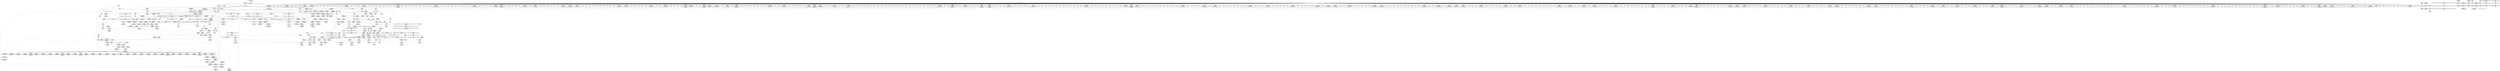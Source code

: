 digraph {
	CE0x4d52460 [shape=record,shape=Mrecord,label="{CE0x4d52460|56:_i8*,_:_CRE_899,900_}"]
	CE0x4da9520 [shape=record,shape=Mrecord,label="{CE0x4da9520|current_sid:_do.end|*SummSource*}"]
	CE0x4d3e750 [shape=record,shape=Mrecord,label="{CE0x4d3e750|28:_i32,_:_CRE_16,17_}"]
	CE0x4d59140 [shape=record,shape=Mrecord,label="{CE0x4d59140|128:_i8*,_:_CRE_72,80_|*MultipleSource*|Function::selinux_kernel_create_files_as&Arg::new::|security/selinux/hooks.c,3544}"]
	CE0x4d438c0 [shape=record,shape=Mrecord,label="{CE0x4d438c0|selinux_kernel_create_files_as:_i_security|security/selinux/hooks.c,3543}"]
	CE0x4daea60 [shape=record,shape=Mrecord,label="{CE0x4daea60|i64*_getelementptr_inbounds_(_11_x_i64_,_11_x_i64_*___llvm_gcov_ctr125,_i64_0,_i64_10)|*Constant*}"]
	CE0x4d7d3d0 [shape=record,shape=Mrecord,label="{CE0x4d7d3d0|28:_i32,_:_CRE_100,101_}"]
	CE0x4d478b0 [shape=record,shape=Mrecord,label="{CE0x4d478b0|56:_i8*,_:_CRE_141,142_}"]
	CE0x4d92300 [shape=record,shape=Mrecord,label="{CE0x4d92300|GLOBAL:_lockdep_rcu_suspicious|*Constant*|*SummSink*}"]
	CE0x4d879f0 [shape=record,shape=Mrecord,label="{CE0x4d879f0|28:_i32,_:_CRE_71,72_}"]
	CE0x4d81c00 [shape=record,shape=Mrecord,label="{CE0x4d81c00|i64_0|*Constant*|*SummSink*}"]
	CE0x4d49080 [shape=record,shape=Mrecord,label="{CE0x4d49080|56:_i8*,_:_CRE_273,274_}"]
	CE0x4d5ea80 [shape=record,shape=Mrecord,label="{CE0x4d5ea80|56:_i8*,_:_CRE_868,869_}"]
	CE0x4daabb0 [shape=record,shape=Mrecord,label="{CE0x4daabb0|i64*_getelementptr_inbounds_(_11_x_i64_,_11_x_i64_*___llvm_gcov_ctr125,_i64_0,_i64_8)|*Constant*|*SummSource*}"]
	CE0x4dabf70 [shape=record,shape=Mrecord,label="{CE0x4dabf70|current_sid:_tmp23|security/selinux/hooks.c,218|*SummSink*}"]
	CE0x4da7300 [shape=record,shape=Mrecord,label="{CE0x4da7300|current_sid:_tmp}"]
	CE0x4d9b530 [shape=record,shape=Mrecord,label="{CE0x4d9b530|current_sid:_tmp14|security/selinux/hooks.c,218}"]
	CE0x4d3e9f0 [shape=record,shape=Mrecord,label="{CE0x4d3e9f0|28:_i32,_:_CRE_19,20_}"]
	CE0x4d5c750 [shape=record,shape=Mrecord,label="{CE0x4d5c750|56:_i8*,_:_CRE_712,728_|*MultipleSource*|Function::selinux_kernel_create_files_as&Arg::inode::|security/selinux/hooks.c,3543}"]
	CE0x4d80ec0 [shape=record,shape=Mrecord,label="{CE0x4d80ec0|i64_2|*Constant*|*SummSink*}"]
	CE0x4da7cd0 [shape=record,shape=Mrecord,label="{CE0x4da7cd0|GLOBAL:_current_sid.__warned|Global_var:current_sid.__warned}"]
	CE0x4d7dfd0 [shape=record,shape=Mrecord,label="{CE0x4d7dfd0|28:_i32,_:_CRE_111,112_}"]
	CE0x4daf860 [shape=record,shape=Mrecord,label="{CE0x4daf860|current_sid:_call4|security/selinux/hooks.c,218}"]
	CE0x4d876f0 [shape=record,shape=Mrecord,label="{CE0x4d876f0|28:_i32,_:_CRE_68,69_}"]
	CE0x4d858c0 [shape=record,shape=Mrecord,label="{CE0x4d858c0|selinux_kernel_create_files_as:_call|security/selinux/hooks.c,3545}"]
	CE0x4d41720 [shape=record,shape=Mrecord,label="{CE0x4d41720|56:_i8*,_:_CRE_595,596_}"]
	CE0x4d4f190 [shape=record,shape=Mrecord,label="{CE0x4d4f190|56:_i8*,_:_CRE_284,285_}"]
	CE0x4d8b590 [shape=record,shape=Mrecord,label="{CE0x4d8b590|_ret_i32_%retval.0,_!dbg_!27728|security/selinux/avc.c,775}"]
	CE0x4d4dc20 [shape=record,shape=Mrecord,label="{CE0x4d4dc20|56:_i8*,_:_CRE_246,247_}"]
	CE0x4d44010 [shape=record,shape=Mrecord,label="{CE0x4d44010|selinux_kernel_create_files_as:_tmp1|*SummSink*}"]
	CE0x4d8bc50 [shape=record,shape=Mrecord,label="{CE0x4d8bc50|avc_has_perm:_auditdata|Function::avc_has_perm&Arg::auditdata::|*SummSource*}"]
	CE0x4d94d40 [shape=record,shape=Mrecord,label="{CE0x4d94d40|current_sid:_tmp2}"]
	CE0x4d379f0 [shape=record,shape=Mrecord,label="{CE0x4d379f0|56:_i8*,_:_CRE_259,260_}"]
	CE0x4d35c90 [shape=record,shape=Mrecord,label="{CE0x4d35c90|56:_i8*,_:_CRE_194,195_}"]
	CE0x4d3cba0 [shape=record,shape=Mrecord,label="{CE0x4d3cba0|56:_i8*,_:_CRE_487,488_}"]
	CE0x4d3fda0 [shape=record,shape=Mrecord,label="{CE0x4d3fda0|56:_i8*,_:_CRE_571,572_}"]
	CE0x4d51180 [shape=record,shape=Mrecord,label="{CE0x4d51180|56:_i8*,_:_CRE_169,170_}"]
	CE0x4d59f20 [shape=record,shape=Mrecord,label="{CE0x4d59f20|56:_i8*,_:_CRE_607,608_}"]
	CE0x4d48530 [shape=record,shape=Mrecord,label="{CE0x4d48530|selinux_kernel_create_files_as:_tmp8|security/selinux/hooks.c,3553|*SummSource*}"]
	CE0x4d377d0 [shape=record,shape=Mrecord,label="{CE0x4d377d0|56:_i8*,_:_CRE_257,258_}"]
	CE0x4d45e20 [shape=record,shape=Mrecord,label="{CE0x4d45e20|selinux_kernel_create_files_as:_entry|*SummSink*}"]
	CE0x4d5e730 [shape=record,shape=Mrecord,label="{CE0x4d5e730|56:_i8*,_:_CRE_865,866_}"]
	CE0x4d7f600 [shape=record,shape=Mrecord,label="{CE0x4d7f600|28:_i32,_:_CRE_184,192_|*MultipleSource*|*LoadInst*|security/selinux/hooks.c,3543|security/selinux/hooks.c,3543|security/selinux/hooks.c,3548}"]
	CE0x4d53010 [shape=record,shape=Mrecord,label="{CE0x4d53010|56:_i8*,_:_CRE_910,911_}"]
	CE0x4d518b0 [shape=record,shape=Mrecord,label="{CE0x4d518b0|56:_i8*,_:_CRE_888,889_}"]
	CE0x4d49bd0 [shape=record,shape=Mrecord,label="{CE0x4d49bd0|56:_i8*,_:_CRE_16,24_|*MultipleSource*|Function::selinux_kernel_create_files_as&Arg::inode::|security/selinux/hooks.c,3543}"]
	CE0x4d7e520 [shape=record,shape=Mrecord,label="{CE0x4d7e520|28:_i32,_:_CRE_116,117_}"]
	CE0x4d50070 [shape=record,shape=Mrecord,label="{CE0x4d50070|56:_i8*,_:_CRE_298,299_}"]
	CE0x4d786d0 [shape=record,shape=Mrecord,label="{CE0x4d786d0|_call_void_lockdep_rcu_suspicious(i8*_getelementptr_inbounds_(_25_x_i8_,_25_x_i8_*_.str3,_i32_0,_i32_0),_i32_218,_i8*_getelementptr_inbounds_(_45_x_i8_,_45_x_i8_*_.str12,_i32_0,_i32_0))_#10,_!dbg_!27727|security/selinux/hooks.c,218|*SummSource*}"]
	CE0x4d2bac0 [shape=record,shape=Mrecord,label="{CE0x4d2bac0|56:_i8*,_:_CRE_482,483_}"]
	CE0x4db2de0 [shape=record,shape=Mrecord,label="{CE0x4db2de0|current_sid:_tmp22|security/selinux/hooks.c,218|*SummSource*}"]
	CE0x4db19b0 [shape=record,shape=Mrecord,label="{CE0x4db19b0|current_sid:_cred|security/selinux/hooks.c,218|*SummSource*}"]
	CE0x4d4eb30 [shape=record,shape=Mrecord,label="{CE0x4d4eb30|56:_i8*,_:_CRE_278,279_}"]
	CE0x4d40d90 [shape=record,shape=Mrecord,label="{CE0x4d40d90|56:_i8*,_:_CRE_586,587_}"]
	CE0x4d3d3d0 [shape=record,shape=Mrecord,label="{CE0x4d3d3d0|56:_i8*,_:_CRE_508,512_|*MultipleSource*|Function::selinux_kernel_create_files_as&Arg::inode::|security/selinux/hooks.c,3543}"]
	CE0x4d78880 [shape=record,shape=Mrecord,label="{CE0x4d78880|i32_218|*Constant*|*SummSource*}"]
	CE0x4da59c0 [shape=record,shape=Mrecord,label="{CE0x4da59c0|current_sid:_if.then|*SummSource*}"]
	CE0x4d8c2e0 [shape=record,shape=Mrecord,label="{CE0x4d8c2e0|selinux_kernel_create_files_as:_call2|security/selinux/hooks.c,3548|*SummSink*}"]
	CE0x4d78240 [shape=record,shape=Mrecord,label="{CE0x4d78240|i8_1|*Constant*|*SummSource*}"]
	CE0x4d4c1e0 [shape=record,shape=Mrecord,label="{CE0x4d4c1e0|56:_i8*,_:_CRE_247,248_}"]
	CE0x4d2f880 [shape=record,shape=Mrecord,label="{CE0x4d2f880|56:_i8*,_:_CRE_159,160_}"]
	CE0x4d8b280 [shape=record,shape=Mrecord,label="{CE0x4d8b280|avc_has_perm:_requested|Function::avc_has_perm&Arg::requested::}"]
	CE0x4d4c400 [shape=record,shape=Mrecord,label="{CE0x4d4c400|56:_i8*,_:_CRE_249,250_}"]
	CE0x4d9c0e0 [shape=record,shape=Mrecord,label="{CE0x4d9c0e0|i64*_getelementptr_inbounds_(_2_x_i64_,_2_x_i64_*___llvm_gcov_ctr98,_i64_0,_i64_1)|*Constant*|*SummSource*}"]
	CE0x4d851e0 [shape=record,shape=Mrecord,label="{CE0x4d851e0|GLOBAL:_current_sid|*Constant*}"]
	CE0x4d3f330 [shape=record,shape=Mrecord,label="{CE0x4d3f330|28:_i32,_:_CRE_34,35_|*MultipleSource*|*LoadInst*|security/selinux/hooks.c,3543|security/selinux/hooks.c,3543|security/selinux/hooks.c,3548}"]
	CE0x4d29190 [shape=record,shape=Mrecord,label="{CE0x4d29190|56:_i8*,_:_CRE_336,344_|*MultipleSource*|Function::selinux_kernel_create_files_as&Arg::inode::|security/selinux/hooks.c,3543}"]
	CE0x4d4a320 [shape=record,shape=Mrecord,label="{CE0x4d4a320|56:_i8*,_:_CRE_112,120_|*MultipleSource*|Function::selinux_kernel_create_files_as&Arg::inode::|security/selinux/hooks.c,3543}"]
	CE0x4db1720 [shape=record,shape=Mrecord,label="{CE0x4db1720|i32_78|*Constant*|*SummSource*}"]
	CE0x4d7c7d0 [shape=record,shape=Mrecord,label="{CE0x4d7c7d0|28:_i32,_:_CRE_88,89_}"]
	CE0x4d81080 [shape=record,shape=Mrecord,label="{CE0x4d81080|selinux_kernel_create_files_as:_tmp7|security/selinux/hooks.c,3553}"]
	CE0x4d7ced0 [shape=record,shape=Mrecord,label="{CE0x4d7ced0|28:_i32,_:_CRE_95,96_}"]
	CE0x4d5b130 [shape=record,shape=Mrecord,label="{CE0x4d5b130|56:_i8*,_:_CRE_864,865_}"]
	CE0x4db1840 [shape=record,shape=Mrecord,label="{CE0x4db1840|current_sid:_cred|security/selinux/hooks.c,218}"]
	CE0x4d85f20 [shape=record,shape=Mrecord,label="{CE0x4d85f20|i32_3|*Constant*}"]
	CE0x4dbf5a0 [shape=record,shape=Mrecord,label="{CE0x4dbf5a0|get_current:_bb|*SummSink*}"]
	CE0x4db1d40 [shape=record,shape=Mrecord,label="{CE0x4db1d40|COLLAPSED:_GCMRE_current_task_external_global_%struct.task_struct*:_elem_0::|security/selinux/hooks.c,218}"]
	CE0x4d3feb0 [shape=record,shape=Mrecord,label="{CE0x4d3feb0|56:_i8*,_:_CRE_572,573_}"]
	CE0x4d4cf80 [shape=record,shape=Mrecord,label="{CE0x4d4cf80|56:_i8*,_:_CRE_216,224_|*MultipleSource*|Function::selinux_kernel_create_files_as&Arg::inode::|security/selinux/hooks.c,3543}"]
	CE0x4d35da0 [shape=record,shape=Mrecord,label="{CE0x4d35da0|56:_i8*,_:_CRE_195,196_}"]
	CE0x4d87cf0 [shape=record,shape=Mrecord,label="{CE0x4d87cf0|28:_i32,_:_CRE_74,75_}"]
	CE0x4d47f00 [shape=record,shape=Mrecord,label="{CE0x4d47f00|56:_i8*,_:_CRE_88,96_|*MultipleSource*|Function::selinux_kernel_create_files_as&Arg::inode::|security/selinux/hooks.c,3543}"]
	CE0x4daedd0 [shape=record,shape=Mrecord,label="{CE0x4daedd0|current_sid:_tmp19|security/selinux/hooks.c,218|*SummSink*}"]
	CE0x63d5450 [shape=record,shape=Mrecord,label="{CE0x63d5450|selinux_kernel_create_files_as:_inode|Function::selinux_kernel_create_files_as&Arg::inode::|*SummSink*}"]
	CE0x4d5a580 [shape=record,shape=Mrecord,label="{CE0x4d5a580|56:_i8*,_:_CRE_613,614_}"]
	CE0x4da2900 [shape=record,shape=Mrecord,label="{CE0x4da2900|GLOBAL:___llvm_gcov_ctr125|Global_var:__llvm_gcov_ctr125}"]
	CE0x4d41610 [shape=record,shape=Mrecord,label="{CE0x4d41610|56:_i8*,_:_CRE_594,595_}"]
	CE0x4d9e120 [shape=record,shape=Mrecord,label="{CE0x4d9e120|current_sid:_tmp6|security/selinux/hooks.c,218}"]
	CE0x4d57bb0 [shape=record,shape=Mrecord,label="{CE0x4d57bb0|28:_i32,_:_CRE_12,13_}"]
	CE0x4d57ed0 [shape=record,shape=Mrecord,label="{CE0x4d57ed0|128:_i8*,_:_CRE_24,28_|*MultipleSource*|Function::selinux_kernel_create_files_as&Arg::new::|security/selinux/hooks.c,3544}"]
	CE0x4d2b680 [shape=record,shape=Mrecord,label="{CE0x4d2b680|56:_i8*,_:_CRE_478,479_}"]
	CE0x4627040 [shape=record,shape=Mrecord,label="{CE0x4627040|i64_1|*Constant*}"]
	CE0x4d2b8a0 [shape=record,shape=Mrecord,label="{CE0x4d2b8a0|56:_i8*,_:_CRE_480,481_}"]
	CE0x4d4ef70 [shape=record,shape=Mrecord,label="{CE0x4d4ef70|56:_i8*,_:_CRE_282,283_}"]
	CE0x4d4f080 [shape=record,shape=Mrecord,label="{CE0x4d4f080|56:_i8*,_:_CRE_283,284_}"]
	CE0x4d5c1b0 [shape=record,shape=Mrecord,label="{CE0x4d5c1b0|56:_i8*,_:_CRE_688,692_|*MultipleSource*|Function::selinux_kernel_create_files_as&Arg::inode::|security/selinux/hooks.c,3543}"]
	CE0x4da1d20 [shape=record,shape=Mrecord,label="{CE0x4da1d20|i1_true|*Constant*}"]
	CE0x4d95320 [shape=record,shape=Mrecord,label="{CE0x4d95320|%struct.task_struct*_(%struct.task_struct**)*_asm_movq_%gs:$_1:P_,$0_,_r,im,_dirflag_,_fpsr_,_flags_|*SummSource*}"]
	CE0x4d89d70 [shape=record,shape=Mrecord,label="{CE0x4d89d70|avc_has_perm:_ssid|Function::avc_has_perm&Arg::ssid::}"]
	CE0x4d783b0 [shape=record,shape=Mrecord,label="{CE0x4d783b0|i8_1|*Constant*|*SummSink*}"]
	CE0x4d43740 [shape=record,shape=Mrecord,label="{CE0x4d43740|i32_10|*Constant*|*SummSink*}"]
	CE0x4d863d0 [shape=record,shape=Mrecord,label="{CE0x4d863d0|28:_i32,_:_CRE_49,50_}"]
	CE0x4d9a2f0 [shape=record,shape=Mrecord,label="{CE0x4d9a2f0|i64*_getelementptr_inbounds_(_5_x_i64_,_5_x_i64_*___llvm_gcov_ctr277,_i64_0,_i64_4)|*Constant*}"]
	CE0x4d9f750 [shape=record,shape=Mrecord,label="{CE0x4d9f750|i64_2|*Constant*}"]
	"CONST[source:1(input),value:2(dynamic)][purpose:{subject}]"
	CE0x4d4c510 [shape=record,shape=Mrecord,label="{CE0x4d4c510|56:_i8*,_:_CRE_250,251_}"]
	CE0x4d7e410 [shape=record,shape=Mrecord,label="{CE0x4d7e410|28:_i32,_:_CRE_115,116_}"]
	CE0x4daefc0 [shape=record,shape=Mrecord,label="{CE0x4daefc0|current_sid:_tmp20|security/selinux/hooks.c,218}"]
	CE0x4d28870 [shape=record,shape=Mrecord,label="{CE0x4d28870|56:_i8*,_:_CRE_308,309_}"]
	CE0x4d28950 [shape=record,shape=Mrecord,label="{CE0x4d28950|56:_i8*,_:_CRE_309,310_}"]
	CE0x4d35390 [shape=record,shape=Mrecord,label="{CE0x4d35390|56:_i8*,_:_CRE_208,210_|*MultipleSource*|Function::selinux_kernel_create_files_as&Arg::inode::|security/selinux/hooks.c,3543}"]
	CE0x4dac190 [shape=record,shape=Mrecord,label="{CE0x4dac190|i32_1|*Constant*}"]
	CE0x4d52f00 [shape=record,shape=Mrecord,label="{CE0x4d52f00|56:_i8*,_:_CRE_909,910_}"]
	CE0x4d5a250 [shape=record,shape=Mrecord,label="{CE0x4d5a250|56:_i8*,_:_CRE_610,611_}"]
	CE0x4d5af10 [shape=record,shape=Mrecord,label="{CE0x4d5af10|56:_i8*,_:_CRE_622,623_}"]
	CE0x4d2ecc0 [shape=record,shape=Mrecord,label="{CE0x4d2ecc0|current_sid:_tmp3|*SummSource*}"]
	CE0x4d5b850 [shape=record,shape=Mrecord,label="{CE0x4d5b850|56:_i8*,_:_CRE_656,664_|*MultipleSource*|Function::selinux_kernel_create_files_as&Arg::inode::|security/selinux/hooks.c,3543}"]
	CE0x4d5d830 [shape=record,shape=Mrecord,label="{CE0x4d5d830|56:_i8*,_:_CRE_800,804_|*MultipleSource*|Function::selinux_kernel_create_files_as&Arg::inode::|security/selinux/hooks.c,3543}"]
	CE0x4d8cbc0 [shape=record,shape=Mrecord,label="{CE0x4d8cbc0|avc_has_perm:_entry|*SummSource*}"]
	CE0x4d2b310 [shape=record,shape=Mrecord,label="{CE0x4d2b310|56:_i8*,_:_CRE_476,477_}"]
	CE0x4dad550 [shape=record,shape=Mrecord,label="{CE0x4dad550|current_sid:_tmp24|security/selinux/hooks.c,220}"]
	CE0x4d7ddb0 [shape=record,shape=Mrecord,label="{CE0x4d7ddb0|28:_i32,_:_CRE_109,110_}"]
	CE0x4dadd70 [shape=record,shape=Mrecord,label="{CE0x4dadd70|current_sid:_tmp17|security/selinux/hooks.c,218|*SummSource*}"]
	CE0x4d86ef0 [shape=record,shape=Mrecord,label="{CE0x4d86ef0|28:_i32,_:_CRE_60,61_}"]
	CE0x4d7e0e0 [shape=record,shape=Mrecord,label="{CE0x4d7e0e0|28:_i32,_:_CRE_112,113_}"]
	CE0x4d867e0 [shape=record,shape=Mrecord,label="{CE0x4d867e0|28:_i32,_:_CRE_52,53_}"]
	CE0x4d88b40 [shape=record,shape=Mrecord,label="{CE0x4d88b40|selinux_kernel_create_files_as:_new|Function::selinux_kernel_create_files_as&Arg::new::}"]
	CE0x4d7c4d0 [shape=record,shape=Mrecord,label="{CE0x4d7c4d0|28:_i32,_:_CRE_85,86_}"]
	CE0x4d7bc10 [shape=record,shape=Mrecord,label="{CE0x4d7bc10|28:_i32,_:_CRE_76,77_}"]
	CE0x4da1850 [shape=record,shape=Mrecord,label="{CE0x4da1850|get_current:_tmp4|./arch/x86/include/asm/current.h,14|*SummSource*}"]
	CE0x4d82300 [shape=record,shape=Mrecord,label="{CE0x4d82300|selinux_kernel_create_files_as:_tmp9|security/selinux/hooks.c,3553|*SummSink*}"]
	CE0x4d36380 [shape=record,shape=Mrecord,label="{CE0x4d36380|56:_i8*,_:_CRE_149,150_}"]
	CE0x4d83a00 [shape=record,shape=Mrecord,label="{CE0x4d83a00|128:_i8*,_:_CRE_168,176_|*MultipleSource*|Function::selinux_kernel_create_files_as&Arg::new::|security/selinux/hooks.c,3544}"]
	CE0x4d94db0 [shape=record,shape=Mrecord,label="{CE0x4d94db0|current_sid:_tmp2|*SummSource*}"]
	CE0x4d856f0 [shape=record,shape=Mrecord,label="{CE0x4d856f0|selinux_kernel_create_files_as:_tmp5|security/selinux/hooks.c,3544|*SummSink*}"]
	CE0x4da8b60 [shape=record,shape=Mrecord,label="{CE0x4da8b60|GLOBAL:_current_sid.__warned|Global_var:current_sid.__warned|*SummSink*}"]
	CE0x4d4ab10 [shape=record,shape=Mrecord,label="{CE0x4d4ab10|selinux_kernel_create_files_as:_if.end|*SummSource*}"]
	CE0x4da16c0 [shape=record,shape=Mrecord,label="{CE0x4da16c0|current_sid:_tmp5|security/selinux/hooks.c,218|*SummSink*}"]
	CE0x4db20e0 [shape=record,shape=Mrecord,label="{CE0x4db20e0|current_sid:_tmp21|security/selinux/hooks.c,218|*SummSink*}"]
	CE0x4d98df0 [shape=record,shape=Mrecord,label="{CE0x4d98df0|_ret_i32_%call2,_!dbg_!27733|security/selinux/hooks.c,3555}"]
	CE0x4d356a0 [shape=record,shape=Mrecord,label="{CE0x4d356a0|56:_i8*,_:_CRE_8,12_|*MultipleSource*|Function::selinux_kernel_create_files_as&Arg::inode::|security/selinux/hooks.c,3543}"]
	CE0x4da73e0 [shape=record,shape=Mrecord,label="{CE0x4da73e0|current_sid:_tmp|*SummSource*}"]
	CE0x4d7c0d0 [shape=record,shape=Mrecord,label="{CE0x4d7c0d0|28:_i32,_:_CRE_81,82_}"]
	CE0x6ca99e0 [shape=record,shape=Mrecord,label="{CE0x6ca99e0|i32_0|*Constant*}"]
	CE0x4d3fb80 [shape=record,shape=Mrecord,label="{CE0x4d3fb80|56:_i8*,_:_CRE_569,570_}"]
	CE0x4db1a50 [shape=record,shape=Mrecord,label="{CE0x4db1a50|current_sid:_cred|security/selinux/hooks.c,218|*SummSink*}"]
	CE0x4d25d00 [shape=record,shape=Mrecord,label="{CE0x4d25d00|128:_i8*,_:_CRE_4,8_|*MultipleSource*|Function::selinux_kernel_create_files_as&Arg::new::|security/selinux/hooks.c,3544}"]
	CE0x4d2d490 [shape=record,shape=Mrecord,label="{CE0x4d2d490|current_sid:_tmp16|security/selinux/hooks.c,218|*SummSink*}"]
	CE0x4db01f0 [shape=record,shape=Mrecord,label="{CE0x4db01f0|get_current:_entry}"]
	CE0x4d54330 [shape=record,shape=Mrecord,label="{CE0x4d54330|56:_i8*,_:_CRE_928,929_}"]
	CE0x4d4e820 [shape=record,shape=Mrecord,label="{CE0x4d4e820|56:_i8*,_:_CRE_48,56_|*MultipleSource*|Function::selinux_kernel_create_files_as&Arg::inode::|security/selinux/hooks.c,3543}"]
	CE0x4d9cf90 [shape=record,shape=Mrecord,label="{CE0x4d9cf90|current_sid:_land.lhs.true|*SummSource*}"]
	CE0x4da1440 [shape=record,shape=Mrecord,label="{CE0x4da1440|current_sid:_tmp5|security/selinux/hooks.c,218}"]
	CE0x4dad870 [shape=record,shape=Mrecord,label="{CE0x4dad870|current_sid:_tmp24|security/selinux/hooks.c,220|*SummSink*}"]
	CE0x4d272c0 [shape=record,shape=Mrecord,label="{CE0x4d272c0|selinux_kernel_create_files_as:_if.end}"]
	CE0x4d59530 [shape=record,shape=Mrecord,label="{CE0x4d59530|i64*_getelementptr_inbounds_(_2_x_i64_,_2_x_i64_*___llvm_gcov_ctr98,_i64_0,_i64_1)|*Constant*}"]
	CE0x4d99df0 [shape=record,shape=Mrecord,label="{CE0x4d99df0|12:_i32,_:_CME_12,16_|*MultipleSource*|*LoadInst*|security/selinux/hooks.c,3544|security/selinux/hooks.c,3544|security/selinux/hooks.c,3554}"]
	CE0x4d7cbd0 [shape=record,shape=Mrecord,label="{CE0x4d7cbd0|28:_i32,_:_CRE_92,93_}"]
	CE0x4d32930 [shape=record,shape=Mrecord,label="{CE0x4d32930|56:_i8*,_:_CRE_176,177_}"]
	CE0x4d3c870 [shape=record,shape=Mrecord,label="{CE0x4d3c870|56:_i8*,_:_CRE_484,485_}"]
	CE0x4d554b0 [shape=record,shape=Mrecord,label="{CE0x4d554b0|56:_i8*,_:_CRE_977,978_}"]
	CE0x4dada60 [shape=record,shape=Mrecord,label="{CE0x4dada60|get_current:_bb}"]
	CE0x4d4a750 [shape=record,shape=Mrecord,label="{CE0x4d4a750|56:_i8*,_:_CRE_188,189_}"]
	CE0x4d43e30 [shape=record,shape=Mrecord,label="{CE0x4d43e30|56:_i8*,_:_CRE_136,137_}"]
	CE0x4dabc80 [shape=record,shape=Mrecord,label="{CE0x4dabc80|current_sid:_tmp23|security/selinux/hooks.c,218}"]
	"CONST[source:2(external),value:2(dynamic)][purpose:{subject}]"
	CE0x4d4c620 [shape=record,shape=Mrecord,label="{CE0x4d4c620|56:_i8*,_:_CRE_251,252_}"]
	CE0x4d8b750 [shape=record,shape=Mrecord,label="{CE0x4d8b750|%struct.common_audit_data*_null|*Constant*|*SummSink*}"]
	CE0x4d97b50 [shape=record,shape=Mrecord,label="{CE0x4d97b50|selinux_kernel_create_files_as:_tmp14|security/selinux/hooks.c,3555|*SummSource*}"]
	CE0x4d5f9a0 [shape=record,shape=Mrecord,label="{CE0x4d5f9a0|56:_i8*,_:_CRE_881,882_}"]
	CE0x4d7ea70 [shape=record,shape=Mrecord,label="{CE0x4d7ea70|28:_i32,_:_CRE_128,136_|*MultipleSource*|*LoadInst*|security/selinux/hooks.c,3543|security/selinux/hooks.c,3543|security/selinux/hooks.c,3548}"]
	CE0x4d58f60 [shape=record,shape=Mrecord,label="{CE0x4d58f60|128:_i8*,_:_CRE_64,72_|*MultipleSource*|Function::selinux_kernel_create_files_as&Arg::new::|security/selinux/hooks.c,3544}"]
	CE0x4d508f0 [shape=record,shape=Mrecord,label="{CE0x4d508f0|56:_i8*,_:_CRE_306,307_}"]
	CE0x4d2dce0 [shape=record,shape=Mrecord,label="{CE0x4d2dce0|current_sid:_tmp11|security/selinux/hooks.c,218}"]
	CE0x4d367e0 [shape=record,shape=Mrecord,label="{CE0x4d367e0|i64*_getelementptr_inbounds_(_5_x_i64_,_5_x_i64_*___llvm_gcov_ctr277,_i64_0,_i64_0)|*Constant*}"]
	CE0x4d4db10 [shape=record,shape=Mrecord,label="{CE0x4d4db10|56:_i8*,_:_CRE_245,246_}"]
	CE0x4d3f850 [shape=record,shape=Mrecord,label="{CE0x4d3f850|56:_i8*,_:_CRE_566,567_}"]
	CE0x4d368d0 [shape=record,shape=Mrecord,label="{CE0x4d368d0|i64*_getelementptr_inbounds_(_5_x_i64_,_5_x_i64_*___llvm_gcov_ctr277,_i64_0,_i64_0)|*Constant*|*SummSource*}"]
	CE0x4da8410 [shape=record,shape=Mrecord,label="{CE0x4da8410|i64*_getelementptr_inbounds_(_11_x_i64_,_11_x_i64_*___llvm_gcov_ctr125,_i64_0,_i64_0)|*Constant*|*SummSource*}"]
	CE0x4dae3d0 [shape=record,shape=Mrecord,label="{CE0x4dae3d0|current_sid:_tmp18|security/selinux/hooks.c,218|*SummSource*}"]
	CE0x4d2b570 [shape=record,shape=Mrecord,label="{CE0x4d2b570|56:_i8*,_:_CRE_477,478_}"]
	CE0x4d54220 [shape=record,shape=Mrecord,label="{CE0x4d54220|56:_i8*,_:_CRE_927,928_}"]
	CE0x4d9e430 [shape=record,shape=Mrecord,label="{CE0x4d9e430|current_sid:_tmp6|security/selinux/hooks.c,218|*SummSink*}"]
	CE0x4d82920 [shape=record,shape=Mrecord,label="{CE0x4d82920|128:_i8*,_:_CRE_96,104_|*MultipleSource*|Function::selinux_kernel_create_files_as&Arg::new::|security/selinux/hooks.c,3544}"]
	CE0x4dadb90 [shape=record,shape=Mrecord,label="{CE0x4dadb90|get_current:_bb|*SummSource*}"]
	CE0x4d539a0 [shape=record,shape=Mrecord,label="{CE0x4d539a0|56:_i8*,_:_CRE_919,920_}"]
	CE0x4d2f660 [shape=record,shape=Mrecord,label="{CE0x4d2f660|56:_i8*,_:_CRE_157,158_}"]
	CE0x4d387e0 [shape=record,shape=Mrecord,label="{CE0x4d387e0|i64*_getelementptr_inbounds_(_5_x_i64_,_5_x_i64_*___llvm_gcov_ctr277,_i64_0,_i64_3)|*Constant*}"]
	CE0x4d5a360 [shape=record,shape=Mrecord,label="{CE0x4d5a360|56:_i8*,_:_CRE_611,612_}"]
	CE0x4d98830 [shape=record,shape=Mrecord,label="{CE0x4d98830|selinux_kernel_create_files_as:_tmp15|security/selinux/hooks.c,3555}"]
	CE0x4da6dc0 [shape=record,shape=Mrecord,label="{CE0x4da6dc0|current_sid:_tmp7|security/selinux/hooks.c,218|*SummSink*}"]
	CE0x4d3e440 [shape=record,shape=Mrecord,label="{CE0x4d3e440|56:_i8*,_:_CRE_556,557_}"]
	CE0x4d82ce0 [shape=record,shape=Mrecord,label="{CE0x4d82ce0|128:_i8*,_:_CRE_112,120_|*MultipleSource*|Function::selinux_kernel_create_files_as&Arg::new::|security/selinux/hooks.c,3544}"]
	CE0x4da0280 [shape=record,shape=Mrecord,label="{CE0x4da0280|get_current:_tmp2|*SummSink*}"]
	CE0x4d54cc0 [shape=record,shape=Mrecord,label="{CE0x4d54cc0|56:_i8*,_:_CRE_936,944_|*MultipleSource*|Function::selinux_kernel_create_files_as&Arg::inode::|security/selinux/hooks.c,3543}"]
	CE0x4da7370 [shape=record,shape=Mrecord,label="{CE0x4da7370|COLLAPSED:_GCMRE___llvm_gcov_ctr125_internal_global_11_x_i64_zeroinitializer:_elem_0:default:}"]
	CE0x4d45760 [shape=record,shape=Mrecord,label="{CE0x4d45760|56:_i8*,_:_CRE_198,199_}"]
	CE0x4d57df0 [shape=record,shape=Mrecord,label="{CE0x4d57df0|128:_i8*,_:_CRE_20,24_|*MultipleSource*|Function::selinux_kernel_create_files_as&Arg::new::|security/selinux/hooks.c,3544}"]
	CE0x4d305b0 [shape=record,shape=Mrecord,label="{CE0x4d305b0|current_sid:_tmp12|security/selinux/hooks.c,218|*SummSource*}"]
	CE0x4d4ff60 [shape=record,shape=Mrecord,label="{CE0x4d4ff60|56:_i8*,_:_CRE_297,298_}"]
	CE0x4d486d0 [shape=record,shape=Mrecord,label="{CE0x4d486d0|selinux_kernel_create_files_as:_tmp8|security/selinux/hooks.c,3553|*SummSink*}"]
	CE0x4da2250 [shape=record,shape=Mrecord,label="{CE0x4da2250|i64*_getelementptr_inbounds_(_11_x_i64_,_11_x_i64_*___llvm_gcov_ctr125,_i64_0,_i64_8)|*Constant*}"]
	CE0x4d2d320 [shape=record,shape=Mrecord,label="{CE0x4d2d320|current_sid:_tmp16|security/selinux/hooks.c,218|*SummSource*}"]
	CE0x4db2ee0 [shape=record,shape=Mrecord,label="{CE0x4db2ee0|current_sid:_tmp22|security/selinux/hooks.c,218|*SummSink*}"]
	CE0x4d53bc0 [shape=record,shape=Mrecord,label="{CE0x4d53bc0|56:_i8*,_:_CRE_921,922_}"]
	CE0x4d2ea40 [shape=record,shape=Mrecord,label="{CE0x4d2ea40|current_sid:_call|security/selinux/hooks.c,218}"]
	CE0x4d26080 [shape=record,shape=Mrecord,label="{CE0x4d26080|128:_i8*,_:_CRE_16,20_|*MultipleSource*|Function::selinux_kernel_create_files_as&Arg::new::|security/selinux/hooks.c,3544}"]
	CE0x4d8c810 [shape=record,shape=Mrecord,label="{CE0x4d8c810|i32_(i32,_i32,_i16,_i32,_%struct.common_audit_data*)*_bitcast_(i32_(i32,_i32,_i16,_i32,_%struct.common_audit_data.495*)*_avc_has_perm_to_i32_(i32,_i32,_i16,_i32,_%struct.common_audit_data*)*)|*Constant*|*SummSink*}"]
	CE0x4d503a0 [shape=record,shape=Mrecord,label="{CE0x4d503a0|56:_i8*,_:_CRE_301,302_}"]
	CE0x4d85c50 [shape=record,shape=Mrecord,label="{CE0x4d85c50|selinux_kernel_create_files_as:_call|security/selinux/hooks.c,3545|*SummSource*}"]
	CE0x4da83a0 [shape=record,shape=Mrecord,label="{CE0x4da83a0|i64*_getelementptr_inbounds_(_11_x_i64_,_11_x_i64_*___llvm_gcov_ctr125,_i64_0,_i64_0)|*Constant*}"]
	CE0x4d9e940 [shape=record,shape=Mrecord,label="{CE0x4d9e940|current_sid:_tmp1|*SummSource*}"]
	CE0x4d81a40 [shape=record,shape=Mrecord,label="{CE0x4d81a40|i64_0|*Constant*|*SummSource*}"]
	CE0x4d97830 [shape=record,shape=Mrecord,label="{CE0x4d97830|_call_void_mcount()_#3|*SummSource*}"]
	CE0x4d3c360 [shape=record,shape=Mrecord,label="{CE0x4d3c360|current_sid:_tmp9|security/selinux/hooks.c,218}"]
	CE0x4d37280 [shape=record,shape=Mrecord,label="{CE0x4d37280|get_current:_tmp1}"]
	CE0x4d45a90 [shape=record,shape=Mrecord,label="{CE0x4d45a90|56:_i8*,_:_CRE_201,202_}"]
	CE0x4d4df10 [shape=record,shape=Mrecord,label="{CE0x4d4df10|56:_i8*,_:_CRE_153,154_}"]
	CE0x4d9f860 [shape=record,shape=Mrecord,label="{CE0x4d9f860|current_sid:_tmp4|security/selinux/hooks.c,218|*SummSource*}"]
	CE0x4d53780 [shape=record,shape=Mrecord,label="{CE0x4d53780|56:_i8*,_:_CRE_917,918_}"]
	CE0x4d57570 [shape=record,shape=Mrecord,label="{CE0x4d57570|28:_i32,_:_CRE_8,9_}"]
	CE0x4d7c9d0 [shape=record,shape=Mrecord,label="{CE0x4d7c9d0|28:_i32,_:_CRE_90,91_}"]
	CE0x4d830a0 [shape=record,shape=Mrecord,label="{CE0x4d830a0|128:_i8*,_:_CRE_128,136_|*MultipleSource*|Function::selinux_kernel_create_files_as&Arg::new::|security/selinux/hooks.c,3544}"]
	CE0x4d9b820 [shape=record,shape=Mrecord,label="{CE0x4d9b820|current_sid:_tmp14|security/selinux/hooks.c,218|*SummSink*}"]
	CE0x4d47220 [shape=record,shape=Mrecord,label="{CE0x4d47220|selinux_kernel_create_files_as:_tmp1}"]
	CE0x4d3df10 [shape=record,shape=Mrecord,label="{CE0x4d3df10|56:_i8*,_:_CRE_544,552_|*MultipleSource*|Function::selinux_kernel_create_files_as&Arg::inode::|security/selinux/hooks.c,3543}"]
	CE0x4d51ad0 [shape=record,shape=Mrecord,label="{CE0x4d51ad0|56:_i8*,_:_CRE_890,891_}"]
	CE0x4db16b0 [shape=record,shape=Mrecord,label="{CE0x4db16b0|i32_78|*Constant*|*SummSink*}"]
	"CONST[source:0(mediator),value:2(dynamic)][purpose:{object}]"
	CE0x4d942a0 [shape=record,shape=Mrecord,label="{CE0x4d942a0|current_sid:_bb|*SummSource*}"]
	CE0x4d8aa90 [shape=record,shape=Mrecord,label="{CE0x4d8aa90|avc_has_perm:_tclass|Function::avc_has_perm&Arg::tclass::}"]
	CE0x4d45ba0 [shape=record,shape=Mrecord,label="{CE0x4d45ba0|56:_i8*,_:_CRE_202,203_}"]
	CE0x4d2b1a0 [shape=record,shape=Mrecord,label="{CE0x4d2b1a0|56:_i8*,_:_CRE_474,475_}"]
	CE0x4d84cc0 [shape=record,shape=Mrecord,label="{CE0x4d84cc0|_ret_i32_%tmp24,_!dbg_!27742|security/selinux/hooks.c,220}"]
	CE0x4da6740 [shape=record,shape=Mrecord,label="{CE0x4da6740|get_current:_tmp3}"]
	CE0x4d89ed0 [shape=record,shape=Mrecord,label="{CE0x4d89ed0|avc_has_perm:_ssid|Function::avc_has_perm&Arg::ssid::|*SummSink*}"]
	CE0x4d32a40 [shape=record,shape=Mrecord,label="{CE0x4d32a40|56:_i8*,_:_CRE_177,178_}"]
	CE0x4d5bfd0 [shape=record,shape=Mrecord,label="{CE0x4d5bfd0|56:_i8*,_:_CRE_684,688_|*MultipleSource*|Function::selinux_kernel_create_files_as&Arg::inode::|security/selinux/hooks.c,3543}"]
	CE0x4d83460 [shape=record,shape=Mrecord,label="{CE0x4d83460|128:_i8*,_:_CRE_144,152_|*MultipleSource*|Function::selinux_kernel_create_files_as&Arg::new::|security/selinux/hooks.c,3544}"]
	CE0x4d81e30 [shape=record,shape=Mrecord,label="{CE0x4d81e30|GLOBAL:___llvm_gcov_ctr277|Global_var:__llvm_gcov_ctr277|*SummSource*}"]
	CE0x4d81dc0 [shape=record,shape=Mrecord,label="{CE0x4d81dc0|GLOBAL:___llvm_gcov_ctr277|Global_var:__llvm_gcov_ctr277}"]
	CE0x4d889e0 [shape=record,shape=Mrecord,label="{CE0x4d889e0|selinux_kernel_create_files_as:_tmp3|security/selinux/hooks.c,3543|*SummSource*}"]
	CE0x4d57410 [shape=record,shape=Mrecord,label="{CE0x4d57410|28:_i32,_:_CRE_0,8_|*MultipleSource*|*LoadInst*|security/selinux/hooks.c,3543|security/selinux/hooks.c,3543|security/selinux/hooks.c,3548}"]
	CE0x4d59e10 [shape=record,shape=Mrecord,label="{CE0x4d59e10|56:_i8*,_:_CRE_606,607_}"]
	CE0x4d3ca90 [shape=record,shape=Mrecord,label="{CE0x4d3ca90|56:_i8*,_:_CRE_486,487_}"]
	CE0x4d86120 [shape=record,shape=Mrecord,label="{CE0x4d86120|i32_3|*Constant*|*SummSink*}"]
	CE0x4d37f40 [shape=record,shape=Mrecord,label="{CE0x4d37f40|56:_i8*,_:_CRE_264,265_}"]
	CE0x4d7bfd0 [shape=record,shape=Mrecord,label="{CE0x4d7bfd0|28:_i32,_:_CRE_80,81_}"]
	CE0x4d39410 [shape=record,shape=Mrecord,label="{CE0x4d39410|56:_i8*,_:_CRE_181,182_}"]
	CE0x4d4a040 [shape=record,shape=Mrecord,label="{CE0x4d4a040|56:_i8*,_:_CRE_96,104_|*MultipleSource*|Function::selinux_kernel_create_files_as&Arg::inode::|security/selinux/hooks.c,3543}"]
	CE0x4d53670 [shape=record,shape=Mrecord,label="{CE0x4d53670|56:_i8*,_:_CRE_916,917_}"]
	CE0x4d9bdb0 [shape=record,shape=Mrecord,label="{CE0x4d9bdb0|current_sid:_tmp1}"]
	CE0x4d29d00 [shape=record,shape=Mrecord,label="{CE0x4d29d00|56:_i8*,_:_CRE_392,400_|*MultipleSource*|Function::selinux_kernel_create_files_as&Arg::inode::|security/selinux/hooks.c,3543}"]
	CE0x4daed60 [shape=record,shape=Mrecord,label="{CE0x4daed60|i64*_getelementptr_inbounds_(_11_x_i64_,_11_x_i64_*___llvm_gcov_ctr125,_i64_0,_i64_10)|*Constant*|*SummSink*}"]
	CE0x4d3e820 [shape=record,shape=Mrecord,label="{CE0x4d3e820|28:_i32,_:_CRE_17,18_}"]
	CE0x4d3f740 [shape=record,shape=Mrecord,label="{CE0x4d3f740|56:_i8*,_:_CRE_565,566_}"]
	CE0x4d872f0 [shape=record,shape=Mrecord,label="{CE0x4d872f0|28:_i32,_:_CRE_64,65_}"]
	CE0x4d8c690 [shape=record,shape=Mrecord,label="{CE0x4d8c690|i32_(i32,_i32,_i16,_i32,_%struct.common_audit_data*)*_bitcast_(i32_(i32,_i32,_i16,_i32,_%struct.common_audit_data.495*)*_avc_has_perm_to_i32_(i32,_i32,_i16,_i32,_%struct.common_audit_data*)*)|*Constant*|*SummSource*}"]
	CE0x4d9eb40 [shape=record,shape=Mrecord,label="{CE0x4d9eb40|current_sid:_tmp1|*SummSink*}"]
	CE0x4d461a0 [shape=record,shape=Mrecord,label="{CE0x4d461a0|56:_i8*,_:_CRE_559,560_}"]
	CE0x4d8ae30 [shape=record,shape=Mrecord,label="{CE0x4d8ae30|i32_2|*Constant*}"]
	CE0x4d51cf0 [shape=record,shape=Mrecord,label="{CE0x4d51cf0|56:_i8*,_:_CRE_892,893_}"]
	CE0x4d8c080 [shape=record,shape=Mrecord,label="{CE0x4d8c080|selinux_kernel_create_files_as:_call2|security/selinux/hooks.c,3548}"]
	CE0x4d967a0 [shape=record,shape=Mrecord,label="{CE0x4d967a0|current_sid:_land.lhs.true2}"]
	CE0x4d58600 [shape=record,shape=Mrecord,label="{CE0x4d58600|128:_i8*,_:_CRE_40,44_|*MultipleSource*|Function::selinux_kernel_create_files_as&Arg::new::|security/selinux/hooks.c,3544}"]
	CE0x4d7c6d0 [shape=record,shape=Mrecord,label="{CE0x4d7c6d0|28:_i32,_:_CRE_87,88_}"]
	CE0x4da5770 [shape=record,shape=Mrecord,label="{CE0x4da5770|current_sid:_do.body|*SummSource*}"]
	CE0x4da9e10 [shape=record,shape=Mrecord,label="{CE0x4da9e10|0:_i8,_:_GCMR_current_sid.__warned_internal_global_i8_0,_section_.data.unlikely_,_align_1:_elem_0:default:}"]
	CE0x4d31d00 [shape=record,shape=Mrecord,label="{CE0x4d31d00|56:_i8*,_:_CRE_64,72_|*MultipleSource*|Function::selinux_kernel_create_files_as&Arg::inode::|security/selinux/hooks.c,3543}"]
	CE0x4d38480 [shape=record,shape=Mrecord,label="{CE0x4d38480|selinux_kernel_create_files_as:_tmp10|security/selinux/hooks.c,3553|*SummSink*}"]
	CE0x4d3c2c0 [shape=record,shape=Mrecord,label="{CE0x4d3c2c0|i64_5|*Constant*|*SummSink*}"]
	CE0x4d38300 [shape=record,shape=Mrecord,label="{CE0x4d38300|selinux_kernel_create_files_as:_tmp10|security/selinux/hooks.c,3553|*SummSource*}"]
	CE0x4d5e550 [shape=record,shape=Mrecord,label="{CE0x4d5e550|56:_i8*,_:_CRE_856,864_|*MultipleSource*|Function::selinux_kernel_create_files_as&Arg::inode::|security/selinux/hooks.c,3543}"]
	CE0x4d43fa0 [shape=record,shape=Mrecord,label="{CE0x4d43fa0|56:_i8*,_:_CRE_2,4_|*MultipleSource*|Function::selinux_kernel_create_files_as&Arg::inode::|security/selinux/hooks.c,3543}"]
	CE0x4d54550 [shape=record,shape=Mrecord,label="{CE0x4d54550|56:_i8*,_:_CRE_930,931_}"]
	CE0x4d5f010 [shape=record,shape=Mrecord,label="{CE0x4d5f010|56:_i8*,_:_CRE_872,873_}"]
	CE0x4d9b6b0 [shape=record,shape=Mrecord,label="{CE0x4d9b6b0|current_sid:_tmp14|security/selinux/hooks.c,218|*SummSource*}"]
	CE0x4d32740 [shape=record,shape=Mrecord,label="{CE0x4d32740|current_sid:_tmp|*SummSink*}"]
	CE0x4d3ebf0 [shape=record,shape=Mrecord,label="{CE0x4d3ebf0|28:_i32,_:_CRE_21,22_}"]
	CE0x4d7ccd0 [shape=record,shape=Mrecord,label="{CE0x4d7ccd0|28:_i32,_:_CRE_93,94_}"]
	CE0x4d89540 [shape=record,shape=Mrecord,label="{CE0x4d89540|selinux_kernel_create_files_as:_security|security/selinux/hooks.c,3544|*SummSink*}"]
	CE0x4d8c530 [shape=record,shape=Mrecord,label="{CE0x4d8c530|i32_(i32,_i32,_i16,_i32,_%struct.common_audit_data*)*_bitcast_(i32_(i32,_i32,_i16,_i32,_%struct.common_audit_data.495*)*_avc_has_perm_to_i32_(i32,_i32,_i16,_i32,_%struct.common_audit_data*)*)|*Constant*}"]
	CE0x4d53120 [shape=record,shape=Mrecord,label="{CE0x4d53120|56:_i8*,_:_CRE_911,912_}"]
	CE0x4d462b0 [shape=record,shape=Mrecord,label="{CE0x4d462b0|56:_i8*,_:_CRE_560,561_}"]
	CE0x4d47370 [shape=record,shape=Mrecord,label="{CE0x4d47370|56:_i8*,_:_CRE_137,138_}"]
	CE0x4d87df0 [shape=record,shape=Mrecord,label="{CE0x4d87df0|28:_i32,_:_CRE_75,76_}"]
	CE0x4d88bb0 [shape=record,shape=Mrecord,label="{CE0x4d88bb0|selinux_kernel_create_files_as:_new|Function::selinux_kernel_create_files_as&Arg::new::|*SummSink*}"]
	CE0x4d7bcd0 [shape=record,shape=Mrecord,label="{CE0x4d7bcd0|28:_i32,_:_CRE_77,78_}"]
	CE0x4d892d0 [shape=record,shape=Mrecord,label="{CE0x4d892d0|i32_22|*Constant*|*SummSink*}"]
	CE0x4d50e50 [shape=record,shape=Mrecord,label="{CE0x4d50e50|56:_i8*,_:_CRE_166,167_}"]
	CE0x4d3d1c0 [shape=record,shape=Mrecord,label="{CE0x4d3d1c0|56:_i8*,_:_CRE_504,508_|*MultipleSource*|Function::selinux_kernel_create_files_as&Arg::inode::|security/selinux/hooks.c,3543}"]
	CE0x4d381a0 [shape=record,shape=Mrecord,label="{CE0x4d381a0|selinux_kernel_create_files_as:_tmp10|security/selinux/hooks.c,3553}"]
	CE0x4d5c390 [shape=record,shape=Mrecord,label="{CE0x4d5c390|56:_i8*,_:_CRE_696,704_|*MultipleSource*|Function::selinux_kernel_create_files_as&Arg::inode::|security/selinux/hooks.c,3543}"]
	CE0x4d47470 [shape=record,shape=Mrecord,label="{CE0x4d47470|56:_i8*,_:_CRE_161,162_}"]
	CE0x4d93440 [shape=record,shape=Mrecord,label="{CE0x4d93440|_ret_i32_%call2,_!dbg_!27733|security/selinux/hooks.c,3555|*SummSink*}"]
	CE0x4d9fd90 [shape=record,shape=Mrecord,label="{CE0x4d9fd90|i64*_getelementptr_inbounds_(_11_x_i64_,_11_x_i64_*___llvm_gcov_ctr125,_i64_0,_i64_1)|*Constant*|*SummSource*}"]
	CE0x4d54aa0 [shape=record,shape=Mrecord,label="{CE0x4d54aa0|56:_i8*,_:_CRE_935,936_}"]
	CE0x4d55b70 [shape=record,shape=Mrecord,label="{CE0x4d55b70|56:_i8*,_:_CRE_982,983_}"]
	CE0x4d52bd0 [shape=record,shape=Mrecord,label="{CE0x4d52bd0|56:_i8*,_:_CRE_906,907_}"]
	CE0x4d98540 [shape=record,shape=Mrecord,label="{CE0x4d98540|selinux_kernel_create_files_as:_tmp15|security/selinux/hooks.c,3555|*SummSink*}"]
	CE0x4d7d640 [shape=record,shape=Mrecord,label="{CE0x4d7d640|28:_i32,_:_CRE_102,103_}"]
	CE0x4d83be0 [shape=record,shape=Mrecord,label="{CE0x4d83be0|selinux_kernel_create_files_as:_tmp4|*LoadInst*|security/selinux/hooks.c,3544|*SummSource*}"]
	CE0x4d951b0 [shape=record,shape=Mrecord,label="{CE0x4d951b0|GLOBAL:_current_task|Global_var:current_task}"]
	CE0x4d8b600 [shape=record,shape=Mrecord,label="{CE0x4d8b600|%struct.common_audit_data*_null|*Constant*|*SummSource*}"]
	CE0x4d9c4f0 [shape=record,shape=Mrecord,label="{CE0x4d9c4f0|current_sid:_tmp8|security/selinux/hooks.c,218|*SummSink*}"]
	CE0x4d89340 [shape=record,shape=Mrecord,label="{CE0x4d89340|i32_22|*Constant*|*SummSource*}"]
	CE0x4d9b110 [shape=record,shape=Mrecord,label="{CE0x4d9b110|current_sid:_tmp13|security/selinux/hooks.c,218|*SummSource*}"]
	CE0x4d2a840 [shape=record,shape=Mrecord,label="{CE0x4d2a840|56:_i8*,_:_CRE_440,448_|*MultipleSource*|Function::selinux_kernel_create_files_as&Arg::inode::|security/selinux/hooks.c,3543}"]
	CE0x4d505c0 [shape=record,shape=Mrecord,label="{CE0x4d505c0|56:_i8*,_:_CRE_303,304_}"]
	CE0x4d51690 [shape=record,shape=Mrecord,label="{CE0x4d51690|56:_i8*,_:_CRE_886,887_}"]
	CE0x4d5b240 [shape=record,shape=Mrecord,label="{CE0x4d5b240|56:_i8*,_:_CRE_624,628_|*MultipleSource*|Function::selinux_kernel_create_files_as&Arg::inode::|security/selinux/hooks.c,3543}"]
	CE0x4d3eff0 [shape=record,shape=Mrecord,label="{CE0x4d3eff0|28:_i32,_:_CRE_28,32_|*MultipleSource*|*LoadInst*|security/selinux/hooks.c,3543|security/selinux/hooks.c,3543|security/selinux/hooks.c,3548}"]
	CE0x4d9a140 [shape=record,shape=Mrecord,label="{CE0x4d9a140|12:_i32,_:_CME_20,24_|*MultipleSource*|*LoadInst*|security/selinux/hooks.c,3544|security/selinux/hooks.c,3544|security/selinux/hooks.c,3554}"]
	CE0x4d7e850 [shape=record,shape=Mrecord,label="{CE0x4d7e850|28:_i32,_:_CRE_119,120_}"]
	CE0x4d53de0 [shape=record,shape=Mrecord,label="{CE0x4d53de0|56:_i8*,_:_CRE_923,924_}"]
	CE0x4d5f450 [shape=record,shape=Mrecord,label="{CE0x4d5f450|56:_i8*,_:_CRE_876,877_}"]
	CE0x4d36e10 [shape=record,shape=Mrecord,label="{CE0x4d36e10|i64_1|*Constant*}"]
	CE0x4d30db0 [shape=record,shape=Mrecord,label="{CE0x4d30db0|current_sid:_if.end|*SummSource*}"]
	CE0x4dad1c0 [shape=record,shape=Mrecord,label="{CE0x4dad1c0|i64*_getelementptr_inbounds_(_2_x_i64_,_2_x_i64_*___llvm_gcov_ctr98,_i64_0,_i64_0)|*Constant*|*SummSource*}"]
	CE0x4d52570 [shape=record,shape=Mrecord,label="{CE0x4d52570|56:_i8*,_:_CRE_900,901_}"]
	CE0x4d7edd0 [shape=record,shape=Mrecord,label="{CE0x4d7edd0|28:_i32,_:_CRE_144,152_|*MultipleSource*|*LoadInst*|security/selinux/hooks.c,3543|security/selinux/hooks.c,3543|security/selinux/hooks.c,3548}"]
	CE0x4d84e70 [shape=record,shape=Mrecord,label="{CE0x4d84e70|_ret_i32_%tmp24,_!dbg_!27742|security/selinux/hooks.c,220|*SummSink*}"]
	CE0x4da0ed0 [shape=record,shape=Mrecord,label="{CE0x4da0ed0|current_sid:_land.lhs.true2|*SummSink*}"]
	CE0x4d552d0 [shape=record,shape=Mrecord,label="{CE0x4d552d0|56:_i8*,_:_CRE_968,976_|*MultipleSource*|Function::selinux_kernel_create_files_as&Arg::inode::|security/selinux/hooks.c,3543}"]
	CE0x4d3c720 [shape=record,shape=Mrecord,label="{CE0x4d3c720|56:_i8*,_:_CRE_483,484_}"]
	CE0x4d7d860 [shape=record,shape=Mrecord,label="{CE0x4d7d860|28:_i32,_:_CRE_104,105_}"]
	CE0x4d96160 [shape=record,shape=Mrecord,label="{CE0x4d96160|current_sid:_call|security/selinux/hooks.c,218|*SummSource*}"]
	CE0x4d3f0f0 [shape=record,shape=Mrecord,label="{CE0x4d3f0f0|28:_i32,_:_CRE_32,34_|*MultipleSource*|*LoadInst*|security/selinux/hooks.c,3543|security/selinux/hooks.c,3543|security/selinux/hooks.c,3548}"]
	CE0x4da4fd0 [shape=record,shape=Mrecord,label="{CE0x4da4fd0|i64_4|*Constant*}"]
	CE0x4d31e70 [shape=record,shape=Mrecord,label="{CE0x4d31e70|56:_i8*,_:_CRE_72,76_|*MultipleSource*|Function::selinux_kernel_create_files_as&Arg::inode::|security/selinux/hooks.c,3543}"]
	CE0x4d2cc50 [shape=record,shape=Mrecord,label="{CE0x4d2cc50|current_sid:_tmp15|security/selinux/hooks.c,218|*SummSource*}"]
	CE0x4d3af30 [shape=record,shape=Mrecord,label="{CE0x4d3af30|_call_void_mcount()_#3|*SummSource*}"]
	CE0x4d58070 [shape=record,shape=Mrecord,label="{CE0x4d58070|128:_i8*,_:_CRE_28,32_|*MultipleSource*|Function::selinux_kernel_create_files_as&Arg::new::|security/selinux/hooks.c,3544}"]
	CE0x4d2a480 [shape=record,shape=Mrecord,label="{CE0x4d2a480|56:_i8*,_:_CRE_424,432_|*MultipleSource*|Function::selinux_kernel_create_files_as&Arg::inode::|security/selinux/hooks.c,3543}"]
	CE0x4d7dec0 [shape=record,shape=Mrecord,label="{CE0x4d7dec0|28:_i32,_:_CRE_110,111_}"]
	CE0x4d55ea0 [shape=record,shape=Mrecord,label="{CE0x4d55ea0|56:_i8*,_:_CRE_984,988_|*MultipleSource*|Function::selinux_kernel_create_files_as&Arg::inode::|security/selinux/hooks.c,3543}"]
	CE0x4d48b30 [shape=record,shape=Mrecord,label="{CE0x4d48b30|56:_i8*,_:_CRE_268,269_}"]
	CE0x4d7e960 [shape=record,shape=Mrecord,label="{CE0x4d7e960|28:_i32,_:_CRE_120,128_|*MultipleSource*|*LoadInst*|security/selinux/hooks.c,3543|security/selinux/hooks.c,3543|security/selinux/hooks.c,3548}"]
	CE0x4d39980 [shape=record,shape=Mrecord,label="{CE0x4d39980|_call_void_lockdep_rcu_suspicious(i8*_getelementptr_inbounds_(_25_x_i8_,_25_x_i8_*_.str3,_i32_0,_i32_0),_i32_218,_i8*_getelementptr_inbounds_(_45_x_i8_,_45_x_i8_*_.str12,_i32_0,_i32_0))_#10,_!dbg_!27727|security/selinux/hooks.c,218|*SummSink*}"]
	CE0x4da1550 [shape=record,shape=Mrecord,label="{CE0x4da1550|current_sid:_tmp5|security/selinux/hooks.c,218|*SummSource*}"]
	CE0x4d52df0 [shape=record,shape=Mrecord,label="{CE0x4d52df0|56:_i8*,_:_CRE_908,909_}"]
	CE0x4d579e0 [shape=record,shape=Mrecord,label="{CE0x4d579e0|28:_i32,_:_CRE_10,11_}"]
	CE0x4d52680 [shape=record,shape=Mrecord,label="{CE0x4d52680|56:_i8*,_:_CRE_901,902_}"]
	CE0x4d9c620 [shape=record,shape=Mrecord,label="{CE0x4d9c620|current_sid:_tobool1|security/selinux/hooks.c,218}"]
	CE0x4dac310 [shape=record,shape=Mrecord,label="{CE0x4dac310|i32_1|*Constant*|*SummSource*}"]
	CE0x4d86a50 [shape=record,shape=Mrecord,label="{CE0x4d86a50|28:_i32,_:_CRE_55,56_}"]
	CE0x4d7c1d0 [shape=record,shape=Mrecord,label="{CE0x4d7c1d0|28:_i32,_:_CRE_82,83_}"]
	CE0x4d87bf0 [shape=record,shape=Mrecord,label="{CE0x4d87bf0|28:_i32,_:_CRE_73,74_}"]
	CE0x4d85760 [shape=record,shape=Mrecord,label="{CE0x4d85760|selinux_kernel_create_files_as:_tmp5|security/selinux/hooks.c,3544|*SummSource*}"]
	CE0x4d78ea0 [shape=record,shape=Mrecord,label="{CE0x4d78ea0|i8*_getelementptr_inbounds_(_45_x_i8_,_45_x_i8_*_.str12,_i32_0,_i32_0)|*Constant*|*SummSource*}"]
	CE0x4d3a5f0 [shape=record,shape=Mrecord,label="{CE0x4d3a5f0|56:_i8*,_:_CRE_146,147_}"]
	CE0x4dae070 [shape=record,shape=Mrecord,label="{CE0x4dae070|current_sid:_tmp19|security/selinux/hooks.c,218|*SummSource*}"]
	CE0x4d989b0 [shape=record,shape=Mrecord,label="{CE0x4d989b0|selinux_kernel_create_files_as:_tmp15|security/selinux/hooks.c,3555|*SummSource*}"]
	CE0x4d40510 [shape=record,shape=Mrecord,label="{CE0x4d40510|56:_i8*,_:_CRE_578,579_}"]
	CE0x4d55fb0 [shape=record,shape=Mrecord,label="{CE0x4d55fb0|56:_i8*,_:_CRE_988,992_|*MultipleSource*|Function::selinux_kernel_create_files_as&Arg::inode::|security/selinux/hooks.c,3543}"]
	CE0x4da18f0 [shape=record,shape=Mrecord,label="{CE0x4da18f0|get_current:_tmp4|./arch/x86/include/asm/current.h,14|*SummSink*}"]
	CE0x4d53230 [shape=record,shape=Mrecord,label="{CE0x4d53230|56:_i8*,_:_CRE_912,913_}"]
	CE0x4d93180 [shape=record,shape=Mrecord,label="{CE0x4d93180|selinux_kernel_create_files_as:_tmp13|security/selinux/hooks.c,3554|*SummSink*}"]
	CE0x4d51e00 [shape=record,shape=Mrecord,label="{CE0x4d51e00|56:_i8*,_:_CRE_893,894_}"]
	CE0x4d31250 [shape=record,shape=Mrecord,label="{CE0x4d31250|56:_i8*,_:_CRE_40,48_|*MultipleSource*|Function::selinux_kernel_create_files_as&Arg::inode::|security/selinux/hooks.c,3543}"]
	CE0x4d97d00 [shape=record,shape=Mrecord,label="{CE0x4d97d00|get_current:_entry|*SummSink*}"]
	CE0x4d5f670 [shape=record,shape=Mrecord,label="{CE0x4d5f670|56:_i8*,_:_CRE_878,879_}"]
	CE0x4d400d0 [shape=record,shape=Mrecord,label="{CE0x4d400d0|56:_i8*,_:_CRE_574,575_}"]
	CE0x4d37b00 [shape=record,shape=Mrecord,label="{CE0x4d37b00|56:_i8*,_:_CRE_260,261_}"]
	CE0x4daf5d0 [shape=record,shape=Mrecord,label="{CE0x4daf5d0|current_sid:_tmp20|security/selinux/hooks.c,218|*SummSink*}"]
	CE0x4d871f0 [shape=record,shape=Mrecord,label="{CE0x4d871f0|28:_i32,_:_CRE_63,64_}"]
	CE0x4d51070 [shape=record,shape=Mrecord,label="{CE0x4d51070|56:_i8*,_:_CRE_168,169_}"]
	CE0x4d2a0c0 [shape=record,shape=Mrecord,label="{CE0x4d2a0c0|56:_i8*,_:_CRE_408,416_|*MultipleSource*|Function::selinux_kernel_create_files_as&Arg::inode::|security/selinux/hooks.c,3543}"]
	CE0x4d7fa00 [shape=record,shape=Mrecord,label="{CE0x4d7fa00|28:_i32,_:_CRE_200,208_|*MultipleSource*|*LoadInst*|security/selinux/hooks.c,3543|security/selinux/hooks.c,3543|security/selinux/hooks.c,3548}"]
	CE0x4d2ac00 [shape=record,shape=Mrecord,label="{CE0x4d2ac00|56:_i8*,_:_CRE_456,464_|*MultipleSource*|Function::selinux_kernel_create_files_as&Arg::inode::|security/selinux/hooks.c,3543}"]
	CE0x4d45680 [shape=record,shape=Mrecord,label="{CE0x4d45680|56:_i8*,_:_CRE_197,198_}"]
	CE0x4d4c730 [shape=record,shape=Mrecord,label="{CE0x4d4c730|56:_i8*,_:_CRE_252,253_}"]
	CE0x4d82b00 [shape=record,shape=Mrecord,label="{CE0x4d82b00|128:_i8*,_:_CRE_104,112_|*MultipleSource*|Function::selinux_kernel_create_files_as&Arg::new::|security/selinux/hooks.c,3544}"]
	CE0x4d77bf0 [shape=record,shape=Mrecord,label="{CE0x4d77bf0|i64*_getelementptr_inbounds_(_5_x_i64_,_5_x_i64_*___llvm_gcov_ctr277,_i64_0,_i64_3)|*Constant*|*SummSource*}"]
	CE0x4d4a1b0 [shape=record,shape=Mrecord,label="{CE0x4d4a1b0|56:_i8*,_:_CRE_104,112_|*MultipleSource*|Function::selinux_kernel_create_files_as&Arg::inode::|security/selinux/hooks.c,3543}"]
	CE0x4d85e00 [shape=record,shape=Mrecord,label="{CE0x4d85e00|selinux_kernel_create_files_as:_call|security/selinux/hooks.c,3545|*SummSink*}"]
	CE0x4d38050 [shape=record,shape=Mrecord,label="{CE0x4d38050|56:_i8*,_:_CRE_265,266_}"]
	CE0x4d57ae0 [shape=record,shape=Mrecord,label="{CE0x4d57ae0|28:_i32,_:_CRE_11,12_}"]
	CE0x4d2ccc0 [shape=record,shape=Mrecord,label="{CE0x4d2ccc0|current_sid:_tmp15|security/selinux/hooks.c,218|*SummSink*}"]
	CE0x4d9c700 [shape=record,shape=Mrecord,label="{CE0x4d9c700|current_sid:_tobool1|security/selinux/hooks.c,218|*SummSource*}"]
	CE0x4d8a5f0 [shape=record,shape=Mrecord,label="{CE0x4d8a5f0|i16_48|*Constant*|*SummSource*}"]
	CE0x4d92ea0 [shape=record,shape=Mrecord,label="{CE0x4d92ea0|selinux_kernel_create_files_as:_tmp13|security/selinux/hooks.c,3554}"]
	CE0x4d8a4c0 [shape=record,shape=Mrecord,label="{CE0x4d8a4c0|i16_48|*Constant*}"]
	CE0x4d3d790 [shape=record,shape=Mrecord,label="{CE0x4d3d790|56:_i8*,_:_CRE_520,528_|*MultipleSource*|Function::selinux_kernel_create_files_as&Arg::inode::|security/selinux/hooks.c,3543}"]
	CE0x4d40730 [shape=record,shape=Mrecord,label="{CE0x4d40730|56:_i8*,_:_CRE_580,581_}"]
	CE0x4d504b0 [shape=record,shape=Mrecord,label="{CE0x4d504b0|56:_i8*,_:_CRE_302,303_}"]
	CE0x4d83d50 [shape=record,shape=Mrecord,label="{CE0x4d83d50|selinux_kernel_create_files_as:_tmp5|security/selinux/hooks.c,3544}"]
	CE0x4d576f0 [shape=record,shape=Mrecord,label="{CE0x4d576f0|28:_i32,_:_CRE_9,10_}"]
	CE0x4d33d40 [shape=record,shape=Mrecord,label="{CE0x4d33d40|56:_i8*,_:_CRE_173,174_}"]
	CE0x4d5f560 [shape=record,shape=Mrecord,label="{CE0x4d5f560|56:_i8*,_:_CRE_877,878_}"]
	CE0x4d87af0 [shape=record,shape=Mrecord,label="{CE0x4d87af0|28:_i32,_:_CRE_72,73_}"]
	CE0x4d80ba0 [shape=record,shape=Mrecord,label="{CE0x4d80ba0|i64*_getelementptr_inbounds_(_5_x_i64_,_5_x_i64_*___llvm_gcov_ctr277,_i64_0,_i64_3)|*Constant*|*SummSink*}"]
	CE0x4da5950 [shape=record,shape=Mrecord,label="{CE0x4da5950|current_sid:_if.then}"]
	CE0x4d39630 [shape=record,shape=Mrecord,label="{CE0x4d39630|56:_i8*,_:_CRE_183,184_}"]
	CE0x4d55800 [shape=record,shape=Mrecord,label="{CE0x4d55800|56:_i8*,_:_CRE_980,981_}"]
	CE0x4da6b60 [shape=record,shape=Mrecord,label="{CE0x4da6b60|current_sid:_tmp7|security/selinux/hooks.c,218}"]
	CE0x4d95e30 [shape=record,shape=Mrecord,label="{CE0x4d95e30|_call_void_mcount()_#3|*SummSink*}"]
	CE0x4d7da80 [shape=record,shape=Mrecord,label="{CE0x4d7da80|28:_i32,_:_CRE_106,107_}"]
	CE0x4d528a0 [shape=record,shape=Mrecord,label="{CE0x4d528a0|56:_i8*,_:_CRE_903,904_}"]
	CE0x4d5f230 [shape=record,shape=Mrecord,label="{CE0x4d5f230|56:_i8*,_:_CRE_874,875_}"]
	CE0x4d813d0 [shape=record,shape=Mrecord,label="{CE0x4d813d0|get_current:_tmp4|./arch/x86/include/asm/current.h,14}"]
	CE0x4da76a0 [shape=record,shape=Mrecord,label="{CE0x4da76a0|get_current:_tmp|*SummSink*}"]
	CE0x4d4a530 [shape=record,shape=Mrecord,label="{CE0x4d4a530|56:_i8*,_:_CRE_186,187_}"]
	CE0x4d843b0 [shape=record,shape=Mrecord,label="{CE0x4d843b0|selinux_kernel_create_files_as:_tmp11|security/selinux/hooks.c,3554|*SummSource*}"]
	CE0x4db2c70 [shape=record,shape=Mrecord,label="{CE0x4db2c70|current_sid:_tmp22|security/selinux/hooks.c,218}"]
	CE0x4d7bdd0 [shape=record,shape=Mrecord,label="{CE0x4d7bdd0|28:_i32,_:_CRE_78,79_}"]
	CE0x4d793b0 [shape=record,shape=Mrecord,label="{CE0x4d793b0|i64*_getelementptr_inbounds_(_11_x_i64_,_11_x_i64_*___llvm_gcov_ctr125,_i64_0,_i64_9)|*Constant*|*SummSource*}"]
	CE0x4d2d1a0 [shape=record,shape=Mrecord,label="{CE0x4d2d1a0|current_sid:_tmp16|security/selinux/hooks.c,218}"]
	CE0x4dafdf0 [shape=record,shape=Mrecord,label="{CE0x4dafdf0|GLOBAL:_get_current|*Constant*}"]
	CE0x4d3e8f0 [shape=record,shape=Mrecord,label="{CE0x4d3e8f0|28:_i32,_:_CRE_18,19_}"]
	CE0x4d4e240 [shape=record,shape=Mrecord,label="{CE0x4d4e240|56:_i8*,_:_CRE_156,157_}"]
	CE0x4db26a0 [shape=record,shape=Mrecord,label="{CE0x4db26a0|current_sid:_security|security/selinux/hooks.c,218|*SummSource*}"]
	CE0x4d9d900 [shape=record,shape=Mrecord,label="{CE0x4d9d900|current_sid:_tobool|security/selinux/hooks.c,218}"]
	CE0x4d84a20 [shape=record,shape=Mrecord,label="{CE0x4d84a20|current_sid:_entry|*SummSource*}"]
	CE0x4d365a0 [shape=record,shape=Mrecord,label="{CE0x4d365a0|56:_i8*,_:_CRE_151,152_}"]
	CE0x4d54440 [shape=record,shape=Mrecord,label="{CE0x4d54440|56:_i8*,_:_CRE_929,930_}"]
	CE0x4d38be0 [shape=record,shape=Mrecord,label="{CE0x4d38be0|56:_i8*,_:_CRE_162,163_}"]
	CE0x4da7e00 [shape=record,shape=Mrecord,label="{CE0x4da7e00|GLOBAL:_current_sid.__warned|Global_var:current_sid.__warned|*SummSource*}"]
	CE0x4d54110 [shape=record,shape=Mrecord,label="{CE0x4d54110|56:_i8*,_:_CRE_926,927_}"]
	CE0x4d2f990 [shape=record,shape=Mrecord,label="{CE0x4d2f990|56:_i8*,_:_CRE_160,161_}"]
	CE0x4d34eb0 [shape=record,shape=Mrecord,label="{CE0x4d34eb0|56:_i8*,_:_CRE_203,204_}"]
	CE0x4d35eb0 [shape=record,shape=Mrecord,label="{CE0x4d35eb0|56:_i8*,_:_CRE_196,197_}"]
	CE0x4d7cdd0 [shape=record,shape=Mrecord,label="{CE0x4d7cdd0|28:_i32,_:_CRE_94,95_}"]
	CE0x4d83820 [shape=record,shape=Mrecord,label="{CE0x4d83820|128:_i8*,_:_CRE_160,168_|*MultipleSource*|Function::selinux_kernel_create_files_as&Arg::new::|security/selinux/hooks.c,3544}"]
	CE0x4d865c0 [shape=record,shape=Mrecord,label="{CE0x4d865c0|28:_i32,_:_CRE_50,51_}"]
	CE0x4d262a0 [shape=record,shape=Mrecord,label="{CE0x4d262a0|selinux_kernel_create_files_as:_entry|*SummSource*}"]
	CE0x4d97730 [shape=record,shape=Mrecord,label="{CE0x4d97730|_call_void_mcount()_#3}"]
	CE0x4d5b350 [shape=record,shape=Mrecord,label="{CE0x4d5b350|56:_i8*,_:_CRE_632,640_|*MultipleSource*|Function::selinux_kernel_create_files_as&Arg::inode::|security/selinux/hooks.c,3543}"]
	CE0x4d3fc90 [shape=record,shape=Mrecord,label="{CE0x4d3fc90|56:_i8*,_:_CRE_570,571_}"]
	CE0x4db24a0 [shape=record,shape=Mrecord,label="{CE0x4db24a0|current_sid:_security|security/selinux/hooks.c,218}"]
	CE0x4d46090 [shape=record,shape=Mrecord,label="{CE0x4d46090|56:_i8*,_:_CRE_558,559_}"]
	CE0x4d7f200 [shape=record,shape=Mrecord,label="{CE0x4d7f200|28:_i32,_:_CRE_160,168_|*MultipleSource*|*LoadInst*|security/selinux/hooks.c,3543|security/selinux/hooks.c,3543|security/selinux/hooks.c,3548}"]
	CE0x4d85ff0 [shape=record,shape=Mrecord,label="{CE0x4d85ff0|i32_3|*Constant*|*SummSource*}"]
	CE0x4d37e30 [shape=record,shape=Mrecord,label="{CE0x4d37e30|56:_i8*,_:_CRE_263,264_}"]
	CE0x4d7d750 [shape=record,shape=Mrecord,label="{CE0x4d7d750|28:_i32,_:_CRE_103,104_}"]
	CE0x60fa950 [shape=record,shape=Mrecord,label="{CE0x60fa950|selinux_kernel_create_files_as:_tmp|*SummSink*}"]
	CE0x4dae770 [shape=record,shape=Mrecord,label="{CE0x4dae770|current_sid:_tmp19|security/selinux/hooks.c,218}"]
	CE0x4d3d070 [shape=record,shape=Mrecord,label="{CE0x4d3d070|56:_i8*,_:_CRE_500,504_|*MultipleSource*|Function::selinux_kernel_create_files_as&Arg::inode::|security/selinux/hooks.c,3543}"]
	CE0x4d9dbd0 [shape=record,shape=Mrecord,label="{CE0x4d9dbd0|current_sid:_tmp10|security/selinux/hooks.c,218|*SummSource*}"]
	CE0x4d4fd40 [shape=record,shape=Mrecord,label="{CE0x4d4fd40|56:_i8*,_:_CRE_295,296_}"]
	CE0x4d7d4d0 [shape=record,shape=Mrecord,label="{CE0x4d7d4d0|28:_i32,_:_CRE_101,102_}"]
	CE0x4d53ab0 [shape=record,shape=Mrecord,label="{CE0x4d53ab0|56:_i8*,_:_CRE_920,921_}"]
	CE0x4d7eb80 [shape=record,shape=Mrecord,label="{CE0x4d7eb80|28:_i32,_:_CRE_136,144_|*MultipleSource*|*LoadInst*|security/selinux/hooks.c,3543|security/selinux/hooks.c,3543|security/selinux/hooks.c,3548}"]
	CE0x4d2de10 [shape=record,shape=Mrecord,label="{CE0x4d2de10|current_sid:_tmp11|security/selinux/hooks.c,218|*SummSource*}"]
	CE0x4d82770 [shape=record,shape=Mrecord,label="{CE0x4d82770|128:_i8*,_:_CRE_88,89_|*MultipleSource*|Function::selinux_kernel_create_files_as&Arg::new::|security/selinux/hooks.c,3544}"]
	CE0x4d48d50 [shape=record,shape=Mrecord,label="{CE0x4d48d50|56:_i8*,_:_CRE_270,271_}"]
	CE0x4d7f000 [shape=record,shape=Mrecord,label="{CE0x4d7f000|28:_i32,_:_CRE_152,160_|*MultipleSource*|*LoadInst*|security/selinux/hooks.c,3543|security/selinux/hooks.c,3543|security/selinux/hooks.c,3548}"]
	CE0x4d2d950 [shape=record,shape=Mrecord,label="{CE0x4d2d950|i64*_getelementptr_inbounds_(_11_x_i64_,_11_x_i64_*___llvm_gcov_ctr125,_i64_0,_i64_6)|*Constant*|*SummSink*}"]
	CE0x4d529b0 [shape=record,shape=Mrecord,label="{CE0x4d529b0|56:_i8*,_:_CRE_904,905_}"]
	CE0x4dafb50 [shape=record,shape=Mrecord,label="{CE0x4dafb50|current_sid:_call4|security/selinux/hooks.c,218|*SummSink*}"]
	CE0x4d54660 [shape=record,shape=Mrecord,label="{CE0x4d54660|56:_i8*,_:_CRE_931,932_}"]
	CE0x4d7d1d0 [shape=record,shape=Mrecord,label="{CE0x4d7d1d0|28:_i32,_:_CRE_98,99_}"]
	CE0x4d86ff0 [shape=record,shape=Mrecord,label="{CE0x4d86ff0|28:_i32,_:_CRE_61,62_}"]
	CE0x4d99a30 [shape=record,shape=Mrecord,label="{CE0x4d99a30|12:_i32,_:_CME_8,12_|*MultipleSource*|*LoadInst*|security/selinux/hooks.c,3544|security/selinux/hooks.c,3544|security/selinux/hooks.c,3554}"]
	CE0x5a37950 [shape=record,shape=Mrecord,label="{CE0x5a37950|56:_i8*,_:_CRE_120,128_|*MultipleSource*|Function::selinux_kernel_create_files_as&Arg::inode::|security/selinux/hooks.c,3543}"]
	CE0x4d3c150 [shape=record,shape=Mrecord,label="{CE0x4d3c150|i64_5|*Constant*}"]
	CE0x4da3190 [shape=record,shape=Mrecord,label="{CE0x4da3190|current_sid:_tmp8|security/selinux/hooks.c,218|*SummSource*}"]
	CE0x4d85560 [shape=record,shape=Mrecord,label="{CE0x4d85560|current_sid:_entry}"]
	CE0x4d7dca0 [shape=record,shape=Mrecord,label="{CE0x4d7dca0|28:_i32,_:_CRE_108,109_}"]
	CE0x4d3e680 [shape=record,shape=Mrecord,label="{CE0x4d3e680|28:_i32,_:_CRE_15,16_}"]
	CE0x4d8ab00 [shape=record,shape=Mrecord,label="{CE0x4d8ab00|avc_has_perm:_tclass|Function::avc_has_perm&Arg::tclass::|*SummSource*}"]
	CE0x4d2f770 [shape=record,shape=Mrecord,label="{CE0x4d2f770|56:_i8*,_:_CRE_158,159_}"]
	CE0x4daecb0 [shape=record,shape=Mrecord,label="{CE0x4daecb0|i64*_getelementptr_inbounds_(_11_x_i64_,_11_x_i64_*___llvm_gcov_ctr125,_i64_0,_i64_10)|*Constant*|*SummSource*}"]
	CE0x4d53ef0 [shape=record,shape=Mrecord,label="{CE0x4d53ef0|56:_i8*,_:_CRE_924,925_}"]
	CE0x4d86b20 [shape=record,shape=Mrecord,label="{CE0x4d86b20|28:_i32,_:_CRE_56,57_}"]
	CE0x4d34e00 [shape=record,shape=Mrecord,label="{CE0x4d34e00|selinux_kernel_create_files_as:_tmp}"]
	CE0x4d83dc0 [shape=record,shape=Mrecord,label="{CE0x4d83dc0|selinux_kernel_create_files_as:_tmp4|*LoadInst*|security/selinux/hooks.c,3544|*SummSink*}"]
	CE0x4d4d0d0 [shape=record,shape=Mrecord,label="{CE0x4d4d0d0|56:_i8*,_:_CRE_224,232_|*MultipleSource*|Function::selinux_kernel_create_files_as&Arg::inode::|security/selinux/hooks.c,3543}"]
	CE0x4d7e630 [shape=record,shape=Mrecord,label="{CE0x4d7e630|28:_i32,_:_CRE_117,118_}"]
	CE0x4d3a700 [shape=record,shape=Mrecord,label="{CE0x4d3a700|56:_i8*,_:_CRE_147,148_}"]
	CE0x4d2ec20 [shape=record,shape=Mrecord,label="{CE0x4d2ec20|current_sid:_tmp3}"]
	CE0x4d26eb0 [shape=record,shape=Mrecord,label="{CE0x4d26eb0|selinux_kernel_create_files_as:_if.then|*SummSink*}"]
	CE0x4d95290 [shape=record,shape=Mrecord,label="{CE0x4d95290|%struct.task_struct*_(%struct.task_struct**)*_asm_movq_%gs:$_1:P_,$0_,_r,im,_dirflag_,_fpsr_,_flags_}"]
	CE0x4d85370 [shape=record,shape=Mrecord,label="{CE0x4d85370|GLOBAL:_current_sid|*Constant*|*SummSource*}"]
	CE0x4d3a390 [shape=record,shape=Mrecord,label="{CE0x4d3a390|56:_i8*,_:_CRE_144,145_}"]
	CE0x4d3e0f0 [shape=record,shape=Mrecord,label="{CE0x4d3e0f0|56:_i8*,_:_CRE_553,554_}"]
	CE0x4da45d0 [shape=record,shape=Mrecord,label="{CE0x4da45d0|current_sid:_tmp9|security/selinux/hooks.c,218|*SummSink*}"]
	CE0x4d980c0 [shape=record,shape=Mrecord,label="{CE0x4d980c0|_ret_%struct.task_struct*_%tmp4,_!dbg_!27714|./arch/x86/include/asm/current.h,14|*SummSink*}"]
	CE0x4d59d00 [shape=record,shape=Mrecord,label="{CE0x4d59d00|56:_i8*,_:_CRE_605,606_}"]
	CE0x4d7cad0 [shape=record,shape=Mrecord,label="{CE0x4d7cad0|28:_i32,_:_CRE_91,92_}"]
	CE0x4d25a40 [shape=record,shape=Mrecord,label="{CE0x4d25a40|selinux_kernel_create_files_as:_tmp4|*LoadInst*|security/selinux/hooks.c,3544}"]
	CE0x4d9bd40 [shape=record,shape=Mrecord,label="{CE0x4d9bd40|i64_1|*Constant*}"]
	CE0x4d587e0 [shape=record,shape=Mrecord,label="{CE0x4d587e0|128:_i8*,_:_CRE_44,48_|*MultipleSource*|Function::selinux_kernel_create_files_as&Arg::new::|security/selinux/hooks.c,3544}"]
	CE0x4d51be0 [shape=record,shape=Mrecord,label="{CE0x4d51be0|56:_i8*,_:_CRE_891,892_}"]
	CE0x4d9cef0 [shape=record,shape=Mrecord,label="{CE0x4d9cef0|current_sid:_land.lhs.true}"]
	CE0x4d7bed0 [shape=record,shape=Mrecord,label="{CE0x4d7bed0|28:_i32,_:_CRE_79,80_}"]
	CE0x4d47180 [shape=record,shape=Mrecord,label="{CE0x4d47180|i64_1|*Constant*|*SummSink*}"]
	CE0x4db2af0 [shape=record,shape=Mrecord,label="{CE0x4db2af0|COLLAPSED:_CMRE:_elem_0::|security/selinux/hooks.c,218}"]
	CE0x4d41830 [shape=record,shape=Mrecord,label="{CE0x4d41830|56:_i8*,_:_CRE_596,597_}"]
	CE0x4d3ffc0 [shape=record,shape=Mrecord,label="{CE0x4d3ffc0|56:_i8*,_:_CRE_573,574_}"]
	CE0x4d2e620 [shape=record,shape=Mrecord,label="{CE0x4d2e620|%struct.task_struct*_(%struct.task_struct**)*_asm_movq_%gs:$_1:P_,$0_,_r,im,_dirflag_,_fpsr_,_flags_|*SummSink*}"]
	CE0x4d55a60 [shape=record,shape=Mrecord,label="{CE0x4d55a60|56:_i8*,_:_CRE_981,982_}"]
	CE0x4da0dd0 [shape=record,shape=Mrecord,label="{CE0x4da0dd0|current_sid:_land.lhs.true2|*SummSource*}"]
	CE0x4d7d2d0 [shape=record,shape=Mrecord,label="{CE0x4d7d2d0|28:_i32,_:_CRE_99,100_}"]
	CE0x4d5f340 [shape=record,shape=Mrecord,label="{CE0x4d5f340|56:_i8*,_:_CRE_875,876_}"]
	CE0x4d56690 [shape=record,shape=Mrecord,label="{CE0x4d56690|selinux_kernel_create_files_as:_tmp2|*LoadInst*|security/selinux/hooks.c,3543|*SummSink*}"]
	CE0x4d550c0 [shape=record,shape=Mrecord,label="{CE0x4d550c0|56:_i8*,_:_CRE_960,968_|*MultipleSource*|Function::selinux_kernel_create_files_as&Arg::inode::|security/selinux/hooks.c,3543}"]
	CE0x4d474e0 [shape=record,shape=Mrecord,label="{CE0x4d474e0|56:_i8*,_:_CRE_138,139_}"]
	CE0x4dadde0 [shape=record,shape=Mrecord,label="{CE0x4dadde0|current_sid:_tmp17|security/selinux/hooks.c,218|*SummSink*}"]
	CE0x4d80000 [shape=record,shape=Mrecord,label="{CE0x4d80000|selinux_kernel_create_files_as:_tmp6|security/selinux/hooks.c,3548|*SummSink*}"]
	"CONST[source:0(mediator),value:2(dynamic)][purpose:{subject}]"
	CE0x4d483f0 [shape=record,shape=Mrecord,label="{CE0x4d483f0|selinux_kernel_create_files_as:_tmp8|security/selinux/hooks.c,3553}"]
	CE0x4d52ce0 [shape=record,shape=Mrecord,label="{CE0x4d52ce0|56:_i8*,_:_CRE_907,908_}"]
	CE0x4d52020 [shape=record,shape=Mrecord,label="{CE0x4d52020|56:_i8*,_:_CRE_895,896_}"]
	CE0x4d33f60 [shape=record,shape=Mrecord,label="{CE0x4d33f60|56:_i8*,_:_CRE_175,176_}"]
	CE0x4d32b50 [shape=record,shape=Mrecord,label="{CE0x4d32b50|56:_i8*,_:_CRE_178,179_}"]
	CE0x4d5a470 [shape=record,shape=Mrecord,label="{CE0x4d5a470|56:_i8*,_:_CRE_612,613_}"]
	CE0x4d5eaf0 [shape=record,shape=Mrecord,label="{CE0x4d5eaf0|56:_i8*,_:_CRE_867,868_}"]
	CE0x4d48e60 [shape=record,shape=Mrecord,label="{CE0x4d48e60|56:_i8*,_:_CRE_271,272_}"]
	CE0x4d54bb0 [shape=record,shape=Mrecord,label="{CE0x4d54bb0|56:_i8*,_:_CRE_976,977_}"]
	CE0x4d5da10 [shape=record,shape=Mrecord,label="{CE0x4d5da10|56:_i8*,_:_CRE_808,816_|*MultipleSource*|Function::selinux_kernel_create_files_as&Arg::inode::|security/selinux/hooks.c,3543}"]
	CE0x4d7f400 [shape=record,shape=Mrecord,label="{CE0x4d7f400|28:_i32,_:_CRE_168,184_|*MultipleSource*|*LoadInst*|security/selinux/hooks.c,3543|security/selinux/hooks.c,3543|security/selinux/hooks.c,3548}"]
	CE0x4d3a230 [shape=record,shape=Mrecord,label="{CE0x4d3a230|selinux_kernel_create_files_as:_tmp12|security/selinux/hooks.c,3554|*SummSink*}"]
	CE0x4d30ce0 [shape=record,shape=Mrecord,label="{CE0x4d30ce0|current_sid:_if.end}"]
	CE0x4db18b0 [shape=record,shape=Mrecord,label="{CE0x4db18b0|current_sid:_sid|security/selinux/hooks.c,220|*SummSink*}"]
	CE0x4d5d650 [shape=record,shape=Mrecord,label="{CE0x4d5d650|56:_i8*,_:_CRE_792,800_|*MultipleSource*|Function::selinux_kernel_create_files_as&Arg::inode::|security/selinux/hooks.c,3543}"]
	CE0x4d55d90 [shape=record,shape=Mrecord,label="{CE0x4d55d90|selinux_kernel_create_files_as:_tmp2|*LoadInst*|security/selinux/hooks.c,3543}"]
	CE0x4d86bf0 [shape=record,shape=Mrecord,label="{CE0x4d86bf0|28:_i32,_:_CRE_57,58_}"]
	CE0x4d83640 [shape=record,shape=Mrecord,label="{CE0x4d83640|128:_i8*,_:_CRE_152,160_|*MultipleSource*|Function::selinux_kernel_create_files_as&Arg::new::|security/selinux/hooks.c,3544}"]
	CE0x4d4f900 [shape=record,shape=Mrecord,label="{CE0x4d4f900|56:_i8*,_:_CRE_291,292_}"]
	CE0x4d517a0 [shape=record,shape=Mrecord,label="{CE0x4d517a0|56:_i8*,_:_CRE_887,888_}"]
	CE0x4d8aba0 [shape=record,shape=Mrecord,label="{CE0x4d8aba0|avc_has_perm:_tclass|Function::avc_has_perm&Arg::tclass::|*SummSink*}"]
	CE0x4d33c30 [shape=record,shape=Mrecord,label="{CE0x4d33c30|56:_i8*,_:_CRE_172,173_}"]
	CE0x4d378e0 [shape=record,shape=Mrecord,label="{CE0x4d378e0|56:_i8*,_:_CRE_258,259_}"]
	CE0x4d465e0 [shape=record,shape=Mrecord,label="{CE0x4d465e0|56:_i8*,_:_CRE_563,564_}"]
	CE0x4d99160 [shape=record,shape=Mrecord,label="{CE0x4d99160|selinux_kernel_create_files_as:_create_sid|security/selinux/hooks.c,3554|*SummSource*}"]
	CE0x4d38f10 [shape=record,shape=Mrecord,label="{CE0x4d38f10|56:_i8*,_:_CRE_165,166_}"]
	CE0x4d8b1e0 [shape=record,shape=Mrecord,label="{CE0x4d8b1e0|%struct.common_audit_data*_null|*Constant*}"]
	CE0x622cc60 [shape=record,shape=Mrecord,label="{CE0x622cc60|selinux_kernel_create_files_as:_bb}"]
	CE0x4d4fb20 [shape=record,shape=Mrecord,label="{CE0x4d4fb20|56:_i8*,_:_CRE_293,294_}"]
	CE0x4db1ec0 [shape=record,shape=Mrecord,label="{CE0x4db1ec0|current_sid:_tmp21|security/selinux/hooks.c,218}"]
	CE0x4d2b790 [shape=record,shape=Mrecord,label="{CE0x4d2b790|56:_i8*,_:_CRE_479,480_}"]
	CE0x4d57d50 [shape=record,shape=Mrecord,label="{CE0x4d57d50|28:_i32,_:_CRE_14,15_}"]
	CE0x4d80210 [shape=record,shape=Mrecord,label="{CE0x4d80210|_ret_i32_%retval.0,_!dbg_!27728|security/selinux/avc.c,775|*SummSink*}"]
	CE0x4d4c840 [shape=record,shape=Mrecord,label="{CE0x4d4c840|56:_i8*,_:_CRE_253,254_}"]
	CE0x4d8c1f0 [shape=record,shape=Mrecord,label="{CE0x4d8c1f0|selinux_kernel_create_files_as:_call2|security/selinux/hooks.c,3548|*SummSource*}"]
	CE0x4d3ab80 [shape=record,shape=Mrecord,label="{CE0x4d3ab80|get_current:_tmp}"]
	CE0x4d5d0b0 [shape=record,shape=Mrecord,label="{CE0x4d5d0b0|56:_i8*,_:_CRE_760,768_|*MultipleSource*|Function::selinux_kernel_create_files_as&Arg::inode::|security/selinux/hooks.c,3543}"]
	CE0x4d4f6e0 [shape=record,shape=Mrecord,label="{CE0x4d4f6e0|56:_i8*,_:_CRE_289,290_}"]
	CE0x4d41500 [shape=record,shape=Mrecord,label="{CE0x4d41500|56:_i8*,_:_CRE_593,594_}"]
	CE0x4d48c40 [shape=record,shape=Mrecord,label="{CE0x4d48c40|56:_i8*,_:_CRE_269,270_}"]
	CE0x4d4a640 [shape=record,shape=Mrecord,label="{CE0x4d4a640|56:_i8*,_:_CRE_187,188_}"]
	CE0x4d56620 [shape=record,shape=Mrecord,label="{CE0x4d56620|selinux_kernel_create_files_as:_tmp3|security/selinux/hooks.c,3543}"]
	CE0x4d2a660 [shape=record,shape=Mrecord,label="{CE0x4d2a660|56:_i8*,_:_CRE_432,440_|*MultipleSource*|Function::selinux_kernel_create_files_as&Arg::inode::|security/selinux/hooks.c,3543}"]
	CE0x4d34fc0 [shape=record,shape=Mrecord,label="{CE0x4d34fc0|56:_i8*,_:_CRE_204,205_}"]
	CE0x4d5ba30 [shape=record,shape=Mrecord,label="{CE0x4d5ba30|56:_i8*,_:_CRE_664,672_|*MultipleSource*|Function::selinux_kernel_create_files_as&Arg::inode::|security/selinux/hooks.c,3543}"]
	CE0x4d3e4b0 [shape=record,shape=Mrecord,label="{CE0x4d3e4b0|56:_i8*,_:_CRE_555,556_}"]
	CE0x4d7c5d0 [shape=record,shape=Mrecord,label="{CE0x4d7c5d0|28:_i32,_:_CRE_86,87_}"]
	CE0x4d7d970 [shape=record,shape=Mrecord,label="{CE0x4d7d970|28:_i32,_:_CRE_105,106_}"]
	CE0x4d875f0 [shape=record,shape=Mrecord,label="{CE0x4d875f0|28:_i32,_:_CRE_67,68_}"]
	CE0x4d37d20 [shape=record,shape=Mrecord,label="{CE0x4d37d20|56:_i8*,_:_CRE_262,263_}"]
	CE0x4d437b0 [shape=record,shape=Mrecord,label="{CE0x4d437b0|i32_10|*Constant*}"]
	CE0x4d50a00 [shape=record,shape=Mrecord,label="{CE0x4d50a00|56:_i8*,_:_CRE_307,308_}"]
	CE0x4d5aad0 [shape=record,shape=Mrecord,label="{CE0x4d5aad0|56:_i8*,_:_CRE_618,619_}"]
	CE0x4d89b50 [shape=record,shape=Mrecord,label="{CE0x4d89b50|avc_has_perm:_requested|Function::avc_has_perm&Arg::requested::|*SummSink*}"]
	CE0x4d78f10 [shape=record,shape=Mrecord,label="{CE0x4d78f10|i8*_getelementptr_inbounds_(_45_x_i8_,_45_x_i8_*_.str12,_i32_0,_i32_0)|*Constant*|*SummSink*}"]
	CE0x4d47680 [shape=record,shape=Mrecord,label="{CE0x4d47680|56:_i8*,_:_CRE_139,140_}"]
	CE0x4d5ddd0 [shape=record,shape=Mrecord,label="{CE0x4d5ddd0|56:_i8*,_:_CRE_824,832_|*MultipleSource*|Function::selinux_kernel_create_files_as&Arg::inode::|security/selinux/hooks.c,3543}"]
	CE0x4db2370 [shape=record,shape=Mrecord,label="{CE0x4db2370|i32_22|*Constant*}"]
	CE0x4d791e0 [shape=record,shape=Mrecord,label="{CE0x4d791e0|i64*_getelementptr_inbounds_(_11_x_i64_,_11_x_i64_*___llvm_gcov_ctr125,_i64_0,_i64_9)|*Constant*}"]
	CE0x4d3edf0 [shape=record,shape=Mrecord,label="{CE0x4d3edf0|28:_i32,_:_CRE_23,24_}"]
	CE0x4d5ef00 [shape=record,shape=Mrecord,label="{CE0x4d5ef00|56:_i8*,_:_CRE_871,872_}"]
	CE0x4d92a00 [shape=record,shape=Mrecord,label="{CE0x4d92a00|selinux_kernel_create_files_as:_sid3|security/selinux/hooks.c,3554|*SummSink*}"]
	CE0x4d92840 [shape=record,shape=Mrecord,label="{CE0x4d92840|selinux_kernel_create_files_as:_sid3|security/selinux/hooks.c,3554|*SummSource*}"]
	CE0x4daf160 [shape=record,shape=Mrecord,label="{CE0x4daf160|current_sid:_tmp20|security/selinux/hooks.c,218|*SummSource*}"]
	CE0x4d413f0 [shape=record,shape=Mrecord,label="{CE0x4d413f0|56:_i8*,_:_CRE_592,593_}"]
	CE0x4d938d0 [shape=record,shape=Mrecord,label="{CE0x4d938d0|current_sid:_bb}"]
	CE0x4db02d0 [shape=record,shape=Mrecord,label="{CE0x4db02d0|get_current:_entry|*SummSource*}"]
	CE0x4d29040 [shape=record,shape=Mrecord,label="{CE0x4d29040|56:_i8*,_:_CRE_328,336_|*MultipleSource*|Function::selinux_kernel_create_files_as&Arg::inode::|security/selinux/hooks.c,3543}"]
	CE0x4d38e00 [shape=record,shape=Mrecord,label="{CE0x4d38e00|56:_i8*,_:_CRE_164,165_}"]
	CE0x4d40620 [shape=record,shape=Mrecord,label="{CE0x4d40620|56:_i8*,_:_CRE_579,580_}"]
	CE0x4d41a50 [shape=record,shape=Mrecord,label="{CE0x4d41a50|56:_i8*,_:_CRE_598,599_}"]
	CE0x4d47610 [shape=record,shape=Mrecord,label="{CE0x4d47610|56:_i8*,_:_CRE_140,141_}"]
	CE0x4d7c3d0 [shape=record,shape=Mrecord,label="{CE0x4d7c3d0|28:_i32,_:_CRE_84,85_}"]
	CE0x4d8a930 [shape=record,shape=Mrecord,label="{CE0x4d8a930|i16_48|*Constant*|*SummSink*}"]
	CE0x4d807f0 [shape=record,shape=Mrecord,label="{CE0x4d807f0|selinux_kernel_create_files_as:_cmp|security/selinux/hooks.c,3553|*SummSource*}"]
	CE0x4d4d2e0 [shape=record,shape=Mrecord,label="{CE0x4d4d2e0|56:_i8*,_:_CRE_232,236_|*MultipleSource*|Function::selinux_kernel_create_files_as&Arg::inode::|security/selinux/hooks.c,3543}"]
	CE0x4dac4b0 [shape=record,shape=Mrecord,label="{CE0x4dac4b0|i32_1|*Constant*|*SummSink*}"]
	CE0x4d41940 [shape=record,shape=Mrecord,label="{CE0x4d41940|56:_i8*,_:_CRE_597,598_}"]
	CE0x4d4ed50 [shape=record,shape=Mrecord,label="{CE0x4d4ed50|56:_i8*,_:_CRE_280,281_}"]
	CE0x4d5a030 [shape=record,shape=Mrecord,label="{CE0x4d5a030|56:_i8*,_:_CRE_608,609_}"]
	CE0x4d56eb0 [shape=record,shape=Mrecord,label="{CE0x4d56eb0|selinux_kernel_create_files_as:_sid1|security/selinux/hooks.c,3548}"]
	CE0x4d28a60 [shape=record,shape=Mrecord,label="{CE0x4d28a60|56:_i8*,_:_CRE_310,311_}"]
	CE0x4d51f10 [shape=record,shape=Mrecord,label="{CE0x4d51f10|56:_i8*,_:_CRE_894,895_}"]
	CE0x4d43cb0 [shape=record,shape=Mrecord,label="{CE0x4d43cb0|_call_void_mcount()_#3|*SummSink*}"]
	CE0x4d3db50 [shape=record,shape=Mrecord,label="{CE0x4d3db50|56:_i8*,_:_CRE_536,540_|*MultipleSource*|Function::selinux_kernel_create_files_as&Arg::inode::|security/selinux/hooks.c,3543}"]
	CE0x4d2b9b0 [shape=record,shape=Mrecord,label="{CE0x4d2b9b0|56:_i8*,_:_CRE_481,482_}"]
	CE0x4d45ca0 [shape=record,shape=Mrecord,label="{CE0x4d45ca0|selinux_kernel_create_files_as:_bb|*SummSource*}"]
	CE0x4da4500 [shape=record,shape=Mrecord,label="{CE0x4da4500|current_sid:_tmp9|security/selinux/hooks.c,218|*SummSource*}"]
	CE0x4da0870 [shape=record,shape=Mrecord,label="{CE0x4da0870|i64_0|*Constant*}"]
	CE0x4da79c0 [shape=record,shape=Mrecord,label="{CE0x4da79c0|COLLAPSED:_GCMRE___llvm_gcov_ctr98_internal_global_2_x_i64_zeroinitializer:_elem_0:default:}"]
	CE0x4d5b640 [shape=record,shape=Mrecord,label="{CE0x4d5b640|56:_i8*,_:_CRE_648,656_|*MultipleSource*|Function::selinux_kernel_create_files_as&Arg::inode::|security/selinux/hooks.c,3543}"]
	CE0x4d28ea0 [shape=record,shape=Mrecord,label="{CE0x4d28ea0|56:_i8*,_:_CRE_320,328_|*MultipleSource*|Function::selinux_kernel_create_files_as&Arg::inode::|security/selinux/hooks.c,3543}"]
	CE0x4d5fbc0 [shape=record,shape=Mrecord,label="{CE0x4d5fbc0|56:_i8*,_:_CRE_883,884_}"]
	CE0x4d464d0 [shape=record,shape=Mrecord,label="{CE0x4d464d0|56:_i8*,_:_CRE_562,563_}"]
	CE0x4d4e990 [shape=record,shape=Mrecord,label="{CE0x4d4e990|56:_i8*,_:_CRE_56,64_|*MultipleSource*|Function::selinux_kernel_create_files_as&Arg::inode::|security/selinux/hooks.c,3543}"]
	CE0x4d3d5b0 [shape=record,shape=Mrecord,label="{CE0x4d3d5b0|56:_i8*,_:_CRE_512,520_|*MultipleSource*|Function::selinux_kernel_create_files_as&Arg::inode::|security/selinux/hooks.c,3543}"]
	CE0x4d402f0 [shape=record,shape=Mrecord,label="{CE0x4d402f0|56:_i8*,_:_CRE_576,577_}"]
	CE0x4d599d0 [shape=record,shape=Mrecord,label="{CE0x4d599d0|56:_i8*,_:_CRE_602,603_}"]
	CE0x4d78060 [shape=record,shape=Mrecord,label="{CE0x4d78060|i8_1|*Constant*}"]
	CE0x4d5f890 [shape=record,shape=Mrecord,label="{CE0x4d5f890|56:_i8*,_:_CRE_880,881_}"]
	CE0x4d96ef0 [shape=record,shape=Mrecord,label="{CE0x4d96ef0|current_sid:_sid|security/selinux/hooks.c,220|*SummSource*}"]
	CE0x4d52240 [shape=record,shape=Mrecord,label="{CE0x4d52240|56:_i8*,_:_CRE_897,898_}"]
	CE0x4d9b180 [shape=record,shape=Mrecord,label="{CE0x4d9b180|current_sid:_tmp13|security/selinux/hooks.c,218|*SummSink*}"]
	CE0x4d49190 [shape=record,shape=Mrecord,label="{CE0x4d49190|56:_i8*,_:_CRE_274,275_}"]
	CE0x4d84340 [shape=record,shape=Mrecord,label="{CE0x4d84340|selinux_kernel_create_files_as:_tmp11|security/selinux/hooks.c,3554}"]
	CE0x4d28d90 [shape=record,shape=Mrecord,label="{CE0x4d28d90|56:_i8*,_:_CRE_312,320_|*MultipleSource*|Function::selinux_kernel_create_files_as&Arg::inode::|security/selinux/hooks.c,3543}"]
	CE0x4d29940 [shape=record,shape=Mrecord,label="{CE0x4d29940|56:_i8*,_:_CRE_376,384_|*MultipleSource*|Function::selinux_kernel_create_files_as&Arg::inode::|security/selinux/hooks.c,3543}"]
	CE0x4d54990 [shape=record,shape=Mrecord,label="{CE0x4d54990|56:_i8*,_:_CRE_934,935_}"]
	CE0x4d54770 [shape=record,shape=Mrecord,label="{CE0x4d54770|56:_i8*,_:_CRE_932,933_}"]
	"CONST[source:0(mediator),value:0(static)][purpose:{operation}]"
	CE0x4d78de0 [shape=record,shape=Mrecord,label="{CE0x4d78de0|i8*_getelementptr_inbounds_(_45_x_i8_,_45_x_i8_*_.str12,_i32_0,_i32_0)|*Constant*}"]
	CE0x4d35960 [shape=record,shape=Mrecord,label="{CE0x4d35960|56:_i8*,_:_CRE_191,192_}"]
	CE0x4da7710 [shape=record,shape=Mrecord,label="{CE0x4da7710|i64*_getelementptr_inbounds_(_2_x_i64_,_2_x_i64_*___llvm_gcov_ctr98,_i64_0,_i64_1)|*Constant*|*SummSink*}"]
	CE0x4d351e0 [shape=record,shape=Mrecord,label="{CE0x4d351e0|56:_i8*,_:_CRE_206,207_}"]
	CE0x4d36490 [shape=record,shape=Mrecord,label="{CE0x4d36490|56:_i8*,_:_CRE_150,151_}"]
	CE0x4d492a0 [shape=record,shape=Mrecord,label="{CE0x4d492a0|56:_i8*,_:_CRE_275,276_}"]
	CE0x4d53cd0 [shape=record,shape=Mrecord,label="{CE0x4d53cd0|56:_i8*,_:_CRE_922,923_}"]
	CE0x4d55c80 [shape=record,shape=Mrecord,label="{CE0x4d55c80|56:_i8*,_:_CRE_983,984_}"]
	CE0x4d30430 [shape=record,shape=Mrecord,label="{CE0x4d30430|current_sid:_tmp12|security/selinux/hooks.c,218}"]
	CE0x4d80c10 [shape=record,shape=Mrecord,label="{CE0x4d80c10|i64_2|*Constant*}"]
	CE0x4d59ae0 [shape=record,shape=Mrecord,label="{CE0x4d59ae0|56:_i8*,_:_CRE_603,604_}"]
	CE0x4d302c0 [shape=record,shape=Mrecord,label="{CE0x4d302c0|current_sid:_tmp11|security/selinux/hooks.c,218|*SummSink*}"]
	CE0x4d877f0 [shape=record,shape=Mrecord,label="{CE0x4d877f0|28:_i32,_:_CRE_69,70_}"]
	CE0x5a37b20 [shape=record,shape=Mrecord,label="{CE0x5a37b20|56:_i8*,_:_CRE_128,136_|*MultipleSource*|Function::selinux_kernel_create_files_as&Arg::inode::|security/selinux/hooks.c,3543}"]
	CE0x4d2b380 [shape=record,shape=Mrecord,label="{CE0x4d2b380|56:_i8*,_:_CRE_475,476_}"]
	CE0x4d564b0 [shape=record,shape=Mrecord,label="{CE0x4d564b0|selinux_kernel_create_files_as:_tmp2|*LoadInst*|security/selinux/hooks.c,3543|*SummSource*}"]
	CE0x4d4a860 [shape=record,shape=Mrecord,label="{CE0x4d4a860|56:_i8*,_:_CRE_189,190_}"]
	CE0x4d480c0 [shape=record,shape=Mrecord,label="{CE0x4d480c0|selinux_kernel_create_files_as:_i_security|security/selinux/hooks.c,3543|*SummSource*}"]
	CE0x4d84d60 [shape=record,shape=Mrecord,label="{CE0x4d84d60|_ret_i32_%tmp24,_!dbg_!27742|security/selinux/hooks.c,220|*SummSource*}"]
	CE0x4d56150 [shape=record,shape=Mrecord,label="{CE0x4d56150|56:_i8*,_:_CRE_992,1000_|*MultipleSource*|Function::selinux_kernel_create_files_as&Arg::inode::|security/selinux/hooks.c,3543}"]
	CE0x4d4ec40 [shape=record,shape=Mrecord,label="{CE0x4d4ec40|56:_i8*,_:_CRE_279,280_}"]
	CE0x4da67e0 [shape=record,shape=Mrecord,label="{CE0x4da67e0|get_current:_tmp3|*SummSource*}"]
	CE0x4d854f0 [shape=record,shape=Mrecord,label="{CE0x4d854f0|GLOBAL:_current_sid|*Constant*|*SummSink*}"]
	CE0x4d9c830 [shape=record,shape=Mrecord,label="{CE0x4d9c830|current_sid:_tobool1|security/selinux/hooks.c,218|*SummSink*}"]
	CE0x4dae540 [shape=record,shape=Mrecord,label="{CE0x4dae540|current_sid:_tmp18|security/selinux/hooks.c,218|*SummSink*}"]
	CE0x4d88970 [shape=record,shape=Mrecord,label="{CE0x4d88970|selinux_kernel_create_files_as:_tmp3|security/selinux/hooks.c,3543|*SummSink*}"]
	CE0x4d48330 [shape=record,shape=Mrecord,label="{CE0x4d48330|GLOBAL:___llvm_gcov_ctr277|Global_var:__llvm_gcov_ctr277|*SummSink*}"]
	CE0x4da2070 [shape=record,shape=Mrecord,label="{CE0x4da2070|i1_true|*Constant*|*SummSink*}"]
	CE0x4d47d90 [shape=record,shape=Mrecord,label="{CE0x4d47d90|56:_i8*,_:_CRE_80,88_|*MultipleSource*|Function::selinux_kernel_create_files_as&Arg::inode::|security/selinux/hooks.c,3543}"]
	CE0x4dad6e0 [shape=record,shape=Mrecord,label="{CE0x4dad6e0|current_sid:_tmp24|security/selinux/hooks.c,220|*SummSource*}"]
	CE0x4d97bc0 [shape=record,shape=Mrecord,label="{CE0x4d97bc0|selinux_kernel_create_files_as:_tmp14|security/selinux/hooks.c,3555|*SummSink*}"]
	CE0x4d354a0 [shape=record,shape=Mrecord,label="{CE0x4d354a0|56:_i8*,_:_CRE_212,216_|*MultipleSource*|Function::selinux_kernel_create_files_as&Arg::inode::|security/selinux/hooks.c,3543}"]
	CE0x4d78660 [shape=record,shape=Mrecord,label="{CE0x4d78660|_call_void_lockdep_rcu_suspicious(i8*_getelementptr_inbounds_(_25_x_i8_,_25_x_i8_*_.str3,_i32_0,_i32_0),_i32_218,_i8*_getelementptr_inbounds_(_45_x_i8_,_45_x_i8_*_.str12,_i32_0,_i32_0))_#10,_!dbg_!27727|security/selinux/hooks.c,218}"]
	CE0x4d2c0f0 [shape=record,shape=Mrecord,label="{CE0x4d2c0f0|i32_0|*Constant*|*SummSink*}"]
	CE0x4d82180 [shape=record,shape=Mrecord,label="{CE0x4d82180|selinux_kernel_create_files_as:_tmp9|security/selinux/hooks.c,3553|*SummSource*}"]
	CE0x4d2ade0 [shape=record,shape=Mrecord,label="{CE0x4d2ade0|56:_i8*,_:_CRE_464,472_|*MultipleSource*|Function::selinux_kernel_create_files_as&Arg::inode::|security/selinux/hooks.c,3543}"]
	CE0x4d50290 [shape=record,shape=Mrecord,label="{CE0x4d50290|56:_i8*,_:_CRE_300,301_}"]
	CE0x4d5a140 [shape=record,shape=Mrecord,label="{CE0x4d5a140|56:_i8*,_:_CRE_609,610_}"]
	CE0x4d37c10 [shape=record,shape=Mrecord,label="{CE0x4d37c10|56:_i8*,_:_CRE_261,262_}"]
	CE0x4d5bc10 [shape=record,shape=Mrecord,label="{CE0x4d5bc10|56:_i8*,_:_CRE_672,680_|*MultipleSource*|Function::selinux_kernel_create_files_as&Arg::inode::|security/selinux/hooks.c,3543}"]
	CE0x4d86980 [shape=record,shape=Mrecord,label="{CE0x4d86980|28:_i32,_:_CRE_54,55_}"]
	CE0x4d36f70 [shape=record,shape=Mrecord,label="{CE0x4d36f70|selinux_kernel_create_files_as:_if.then|*SummSource*}"]
	CE0x4d5e910 [shape=record,shape=Mrecord,label="{CE0x4d5e910|56:_i8*,_:_CRE_866,867_}"]
	CE0x4d3eaf0 [shape=record,shape=Mrecord,label="{CE0x4d3eaf0|28:_i32,_:_CRE_20,21_}"]
	CE0x4d30720 [shape=record,shape=Mrecord,label="{CE0x4d30720|current_sid:_tmp12|security/selinux/hooks.c,218|*SummSink*}"]
	CE0x4d4f3b0 [shape=record,shape=Mrecord,label="{CE0x4d4f3b0|56:_i8*,_:_CRE_286,287_}"]
	CE0x4d926e0 [shape=record,shape=Mrecord,label="{CE0x4d926e0|selinux_kernel_create_files_as:_sid3|security/selinux/hooks.c,3554}"]
	CE0x4da9bc0 [shape=record,shape=Mrecord,label="{CE0x4da9bc0|current_sid:_tmp8|security/selinux/hooks.c,218}"]
	CE0x4d52790 [shape=record,shape=Mrecord,label="{CE0x4d52790|56:_i8*,_:_CRE_902,903_}"]
	CE0x4d54f70 [shape=record,shape=Mrecord,label="{CE0x4d54f70|56:_i8*,_:_CRE_952,960_|*MultipleSource*|Function::selinux_kernel_create_files_as&Arg::inode::|security/selinux/hooks.c,3543}"]
	CE0x4da48c0 [shape=record,shape=Mrecord,label="{CE0x4da48c0|current_sid:_tmp10|security/selinux/hooks.c,218}"]
	CE0x4d4d6e0 [shape=record,shape=Mrecord,label="{CE0x4d4d6e0|56:_i8*,_:_CRE_242,243_}"]
	CE0x4d8b350 [shape=record,shape=Mrecord,label="{CE0x4d8b350|avc_has_perm:_requested|Function::avc_has_perm&Arg::requested::|*SummSource*}"]
	CE0x4d2e830 [shape=record,shape=Mrecord,label="{CE0x4d2e830|GLOBAL:_current_task|Global_var:current_task|*SummSource*}"]
	CE0x4d38cf0 [shape=record,shape=Mrecord,label="{CE0x4d38cf0|56:_i8*,_:_CRE_163,164_}"]
	CE0x4d3c660 [shape=record,shape=Mrecord,label="{CE0x4d3c660|56:_i8*,_:_CRE_4,8_|*MultipleSource*|Function::selinux_kernel_create_files_as&Arg::inode::|security/selinux/hooks.c,3543}"]
	CE0x4d5acf0 [shape=record,shape=Mrecord,label="{CE0x4d5acf0|56:_i8*,_:_CRE_620,621_}"]
	CE0x4d506d0 [shape=record,shape=Mrecord,label="{CE0x4d506d0|56:_i8*,_:_CRE_304,305_}"]
	CE0x4d97f10 [shape=record,shape=Mrecord,label="{CE0x4d97f10|_ret_%struct.task_struct*_%tmp4,_!dbg_!27714|./arch/x86/include/asm/current.h,14|*SummSource*}"]
	CE0x4d9dc40 [shape=record,shape=Mrecord,label="{CE0x4d9dc40|i64_3|*Constant*}"]
	CE0x4d97230 [shape=record,shape=Mrecord,label="{CE0x4d97230|i64*_getelementptr_inbounds_(_2_x_i64_,_2_x_i64_*___llvm_gcov_ctr98,_i64_0,_i64_0)|*Constant*|*SummSink*}"]
	CE0x4d3f630 [shape=record,shape=Mrecord,label="{CE0x4d3f630|56:_i8*,_:_CRE_564,565_}"]
	CE0x4da0210 [shape=record,shape=Mrecord,label="{CE0x4da0210|get_current:_tmp2|*SummSource*}"]
	CE0x4d53560 [shape=record,shape=Mrecord,label="{CE0x4d53560|56:_i8*,_:_CRE_915,916_}"]
	CE0x4d4fe50 [shape=record,shape=Mrecord,label="{CE0x4d4fe50|56:_i8*,_:_CRE_296,297_}"]
	CE0x4dac590 [shape=record,shape=Mrecord,label="{CE0x4dac590|current_sid:_sid|security/selinux/hooks.c,220}"]
	CE0x4d2bff0 [shape=record,shape=Mrecord,label="{CE0x4d2bff0|i32_0|*Constant*|*SummSource*}"]
	CE0x4d4c950 [shape=record,shape=Mrecord,label="{CE0x4d4c950|56:_i8*,_:_CRE_254,255_}"]
	CE0x4d58ba0 [shape=record,shape=Mrecord,label="{CE0x4d58ba0|128:_i8*,_:_CRE_52,56_|*MultipleSource*|Function::selinux_kernel_create_files_as&Arg::new::|security/selinux/hooks.c,3544}"]
	CE0x4d52350 [shape=record,shape=Mrecord,label="{CE0x4d52350|56:_i8*,_:_CRE_898,899_}"]
	CE0x4d2afc0 [shape=record,shape=Mrecord,label="{CE0x4d2afc0|56:_i8*,_:_CRE_473,474_}"]
	CE0x4da5830 [shape=record,shape=Mrecord,label="{CE0x4da5830|current_sid:_do.body|*SummSink*}"]
	CE0x4d3ac20 [shape=record,shape=Mrecord,label="{CE0x4d3ac20|current_sid:_tmp3|*SummSink*}"]
	CE0x4d2cbe0 [shape=record,shape=Mrecord,label="{CE0x4d2cbe0|current_sid:_tmp15|security/selinux/hooks.c,218}"]
	CE0x4d34a80 [shape=record,shape=Mrecord,label="{CE0x4d34a80|COLLAPSED:_GCMRE___llvm_gcov_ctr277_internal_global_5_x_i64_zeroinitializer:_elem_0:default:}"]
	CE0x4d818e0 [shape=record,shape=Mrecord,label="{CE0x4d818e0|i64_0|*Constant*}"]
	CE0x4d401e0 [shape=record,shape=Mrecord,label="{CE0x4d401e0|56:_i8*,_:_CRE_575,576_}"]
	CE0x4d97420 [shape=record,shape=Mrecord,label="{CE0x4d97420|0:_i32,_4:_i32,_8:_i32,_12:_i32,_:_CMRE_4,8_|*MultipleSource*|security/selinux/hooks.c,218|security/selinux/hooks.c,218|security/selinux/hooks.c,220}"]
	CE0x4d3b6e0 [shape=record,shape=Mrecord,label="{CE0x4d3b6e0|i64*_getelementptr_inbounds_(_11_x_i64_,_11_x_i64_*___llvm_gcov_ctr125,_i64_0,_i64_6)|*Constant*|*SummSource*}"]
	CE0x4d56a70 [shape=record,shape=Mrecord,label="{CE0x4d56a70|selinux_kernel_create_files_as:_security|security/selinux/hooks.c,3544|*SummSource*}"]
	CE0x4d5bdf0 [shape=record,shape=Mrecord,label="{CE0x4d5bdf0|56:_i8*,_:_CRE_680,684_|*MultipleSource*|Function::selinux_kernel_create_files_as&Arg::inode::|security/selinux/hooks.c,3543}"]
	CE0x4d92670 [shape=record,shape=Mrecord,label="{CE0x4d92670|i64*_getelementptr_inbounds_(_5_x_i64_,_5_x_i64_*___llvm_gcov_ctr277,_i64_0,_i64_4)|*Constant*|*SummSink*}"]
	CE0x4db1ff0 [shape=record,shape=Mrecord,label="{CE0x4db1ff0|current_sid:_tmp21|security/selinux/hooks.c,218|*SummSource*}"]
	CE0x4d4fc30 [shape=record,shape=Mrecord,label="{CE0x4d4fc30|56:_i8*,_:_CRE_294,295_}"]
	CE0x4d5c570 [shape=record,shape=Mrecord,label="{CE0x4d5c570|56:_i8*,_:_CRE_704,712_|*MultipleSource*|Function::selinux_kernel_create_files_as&Arg::inode::|security/selinux/hooks.c,3543}"]
	CE0x4d4d850 [shape=record,shape=Mrecord,label="{CE0x4d4d850|56:_i8*,_:_CRE_244,245_}"]
	CE0x4d7c2d0 [shape=record,shape=Mrecord,label="{CE0x4d7c2d0|28:_i32,_:_CRE_83,84_}"]
	CE0x4d5ced0 [shape=record,shape=Mrecord,label="{CE0x4d5ced0|56:_i8*,_:_CRE_752,756_|*MultipleSource*|Function::selinux_kernel_create_files_as&Arg::inode::|security/selinux/hooks.c,3543}"]
	CE0x4d96730 [shape=record,shape=Mrecord,label="{CE0x4d96730|i64*_getelementptr_inbounds_(_11_x_i64_,_11_x_i64_*___llvm_gcov_ctr125,_i64_0,_i64_0)|*Constant*|*SummSink*}"]
	CE0x4d7e1f0 [shape=record,shape=Mrecord,label="{CE0x4d7e1f0|28:_i32,_:_CRE_113,114_}"]
	CE0x4d8be90 [shape=record,shape=Mrecord,label="{CE0x4d8be90|_ret_i32_%retval.0,_!dbg_!27728|security/selinux/avc.c,775|*SummSource*}"]
	CE0x4d5dbf0 [shape=record,shape=Mrecord,label="{CE0x4d5dbf0|56:_i8*,_:_CRE_816,824_|*MultipleSource*|Function::selinux_kernel_create_files_as&Arg::inode::|security/selinux/hooks.c,3543}"]
	CE0x4d350d0 [shape=record,shape=Mrecord,label="{CE0x4d350d0|56:_i8*,_:_CRE_205,206_}"]
	CE0x4d874f0 [shape=record,shape=Mrecord,label="{CE0x4d874f0|28:_i32,_:_CRE_66,67_}"]
	CE0x4d50f60 [shape=record,shape=Mrecord,label="{CE0x4d50f60|56:_i8*,_:_CRE_167,168_}"]
	CE0x4d4d4c0 [shape=record,shape=Mrecord,label="{CE0x4d4d4c0|56:_i8*,_:_CRE_241,242_}"]
	CE0x4d2aa20 [shape=record,shape=Mrecord,label="{CE0x4d2aa20|56:_i8*,_:_CRE_448,456_|*MultipleSource*|Function::selinux_kernel_create_files_as&Arg::inode::|security/selinux/hooks.c,3543}"]
	CE0x4d507e0 [shape=record,shape=Mrecord,label="{CE0x4d507e0|56:_i8*,_:_CRE_305,306_}"]
	CE0x4d40c80 [shape=record,shape=Mrecord,label="{CE0x4d40c80|56:_i8*,_:_CRE_585,586_}"]
	CE0x4d54000 [shape=record,shape=Mrecord,label="{CE0x4d54000|56:_i8*,_:_CRE_925,926_}"]
	CE0x4da5100 [shape=record,shape=Mrecord,label="{CE0x4da5100|i64_4|*Constant*|*SummSource*}"]
	CE0x4d45980 [shape=record,shape=Mrecord,label="{CE0x4d45980|56:_i8*,_:_CRE_200,201_}"]
	CE0x4d36710 [shape=record,shape=Mrecord,label="{CE0x4d36710|selinux_kernel_create_files_as:_entry}"]
	CE0x4d58240 [shape=record,shape=Mrecord,label="{CE0x4d58240|128:_i8*,_:_CRE_32,36_|*MultipleSource*|Function::selinux_kernel_create_files_as&Arg::new::|security/selinux/hooks.c,3544}"]
	CE0x4d7c8d0 [shape=record,shape=Mrecord,label="{CE0x4d7c8d0|28:_i32,_:_CRE_89,90_}"]
	CE0x4d45e90 [shape=record,shape=Mrecord,label="{CE0x4d45e90|i64*_getelementptr_inbounds_(_5_x_i64_,_5_x_i64_*___llvm_gcov_ctr277,_i64_0,_i64_0)|*Constant*|*SummSink*}"]
	CE0x4d9f7c0 [shape=record,shape=Mrecord,label="{CE0x4d9f7c0|current_sid:_tmp4|security/selinux/hooks.c,218}"]
	CE0x4d5f780 [shape=record,shape=Mrecord,label="{CE0x4d5f780|56:_i8*,_:_CRE_879,880_}"]
	CE0x4db1510 [shape=record,shape=Mrecord,label="{CE0x4db1510|i32_78|*Constant*}"]
	CE0x4d53890 [shape=record,shape=Mrecord,label="{CE0x4d53890|56:_i8*,_:_CRE_918,919_}"]
	CE0x4d86df0 [shape=record,shape=Mrecord,label="{CE0x4d86df0|28:_i32,_:_CRE_59,60_}"]
	CE0x4d4c2f0 [shape=record,shape=Mrecord,label="{CE0x4d4c2f0|56:_i8*,_:_CRE_248,249_}"]
	CE0x4d3f400 [shape=record,shape=Mrecord,label="{CE0x4d3f400|28:_i32,_:_CRE_40,44_|*MultipleSource*|*LoadInst*|security/selinux/hooks.c,3543|security/selinux/hooks.c,3543|security/selinux/hooks.c,3548}"]
	CE0x4d5fab0 [shape=record,shape=Mrecord,label="{CE0x4d5fab0|56:_i8*,_:_CRE_882,883_}"]
	CE0x4d48940 [shape=record,shape=Mrecord,label="{CE0x4d48940|56:_i8*,_:_CRE_266,267_}"]
	CE0x4d795b0 [shape=record,shape=Mrecord,label="{CE0x4d795b0|current_sid:_tmp17|security/selinux/hooks.c,218}"]
	CE0x4d82020 [shape=record,shape=Mrecord,label="{CE0x4d82020|selinux_kernel_create_files_as:_tmp9|security/selinux/hooks.c,3553}"]
	CE0x4d4ca60 [shape=record,shape=Mrecord,label="{CE0x4d4ca60|56:_i8*,_:_CRE_255,256_}"]
	CE0x4d4e130 [shape=record,shape=Mrecord,label="{CE0x4d4e130|56:_i8*,_:_CRE_155,156_}"]
	CE0x4da2a30 [shape=record,shape=Mrecord,label="{CE0x4da2a30|GLOBAL:___llvm_gcov_ctr125|Global_var:__llvm_gcov_ctr125|*SummSource*}"]
	CE0x4d29760 [shape=record,shape=Mrecord,label="{CE0x4d29760|56:_i8*,_:_CRE_360,376_|*MultipleSource*|Function::selinux_kernel_create_files_as&Arg::inode::|security/selinux/hooks.c,3543}"]
	CE0x4d519c0 [shape=record,shape=Mrecord,label="{CE0x4d519c0|56:_i8*,_:_CRE_889,890_}"]
	CE0x4d569a0 [shape=record,shape=Mrecord,label="{CE0x4d569a0|selinux_kernel_create_files_as:_security|security/selinux/hooks.c,3544}"]
	CE0x4d5a9c0 [shape=record,shape=Mrecord,label="{CE0x4d5a9c0|56:_i8*,_:_CRE_617,618_}"]
	CE0x4d52ac0 [shape=record,shape=Mrecord,label="{CE0x4d52ac0|56:_i8*,_:_CRE_905,906_}"]
	CE0x4db0140 [shape=record,shape=Mrecord,label="{CE0x4db0140|GLOBAL:_get_current|*Constant*|*SummSink*}"]
	CE0x4d49670 [shape=record,shape=Mrecord,label="{CE0x4d49670|GLOBAL:_current_task|Global_var:current_task|*SummSink*}"]
	CE0x4d49a60 [shape=record,shape=Mrecord,label="{CE0x4d49a60|56:_i8*,_:_CRE_12,16_|*MultipleSource*|Function::selinux_kernel_create_files_as&Arg::inode::|security/selinux/hooks.c,3543}"]
	CE0x4d375c0 [shape=record,shape=Mrecord,label="{CE0x4d375c0|selinux_kernel_create_files_as:_if.end|*SummSink*}"]
	CE0x4d98d80 [shape=record,shape=Mrecord,label="{CE0x4d98d80|current_sid:_bb|*SummSink*}"]
	CE0x4da9310 [shape=record,shape=Mrecord,label="{CE0x4da9310|current_sid:_land.lhs.true|*SummSink*}"]
	CE0x4d7f800 [shape=record,shape=Mrecord,label="{CE0x4d7f800|28:_i32,_:_CRE_192,196_|*MultipleSource*|*LoadInst*|security/selinux/hooks.c,3543|security/selinux/hooks.c,3543|security/selinux/hooks.c,3548}"]
	CE0x4d9bcd0 [shape=record,shape=Mrecord,label="{CE0x4d9bcd0|i64*_getelementptr_inbounds_(_11_x_i64_,_11_x_i64_*___llvm_gcov_ctr125,_i64_0,_i64_1)|*Constant*|*SummSink*}"]
	CE0x4d5a690 [shape=record,shape=Mrecord,label="{CE0x4d5a690|56:_i8*,_:_CRE_614,615_}"]
	CE0x4d47ad0 [shape=record,shape=Mrecord,label="{CE0x4d47ad0|56:_i8*,_:_CRE_143,144_}"]
	CE0x4d40a60 [shape=record,shape=Mrecord,label="{CE0x4d40a60|56:_i8*,_:_CRE_583,584_}"]
	CE0x4d86220 [shape=record,shape=Mrecord,label="{CE0x4d86220|28:_i32,_:_CRE_48,49_}"]
	CE0x4d978d0 [shape=record,shape=Mrecord,label="{CE0x4d978d0|_call_void_mcount()_#3|*SummSink*}"]
	CE0x4d32d70 [shape=record,shape=Mrecord,label="{CE0x4d32d70|56:_i8*,_:_CRE_180,181_}"]
	CE0x4da56a0 [shape=record,shape=Mrecord,label="{CE0x4da56a0|current_sid:_do.body}"]
	CE0x4d40950 [shape=record,shape=Mrecord,label="{CE0x4d40950|56:_i8*,_:_CRE_582,583_}"]
	CE0x4d86710 [shape=record,shape=Mrecord,label="{CE0x4d86710|28:_i32,_:_CRE_51,52_}"]
	CE0x4d7fe00 [shape=record,shape=Mrecord,label="{CE0x4d7fe00|selinux_kernel_create_files_as:_tmp6|security/selinux/hooks.c,3548|*SummSource*}"]
	CE0x4d45d60 [shape=record,shape=Mrecord,label="{CE0x4d45d60|selinux_kernel_create_files_as:_bb|*SummSink*}"]
	CE0x4d810f0 [shape=record,shape=Mrecord,label="{CE0x4d810f0|selinux_kernel_create_files_as:_tmp7|security/selinux/hooks.c,3553|*SummSource*}"]
	CE0x4d59bf0 [shape=record,shape=Mrecord,label="{CE0x4d59bf0|56:_i8*,_:_CRE_604,605_}"]
	CE0x4d5d470 [shape=record,shape=Mrecord,label="{CE0x4d5d470|56:_i8*,_:_CRE_776,792_|*MultipleSource*|Function::selinux_kernel_create_files_as&Arg::inode::|security/selinux/hooks.c,3543}"]
	CE0x4d29580 [shape=record,shape=Mrecord,label="{CE0x4d29580|56:_i8*,_:_CRE_352,360_|*MultipleSource*|Function::selinux_kernel_create_files_as&Arg::inode::|security/selinux/hooks.c,3543}"]
	CE0x4d5e370 [shape=record,shape=Mrecord,label="{CE0x4d5e370|56:_i8*,_:_CRE_848,856_|*MultipleSource*|Function::selinux_kernel_create_files_as&Arg::inode::|security/selinux/hooks.c,3543}"]
	CE0x4d873f0 [shape=record,shape=Mrecord,label="{CE0x4d873f0|28:_i32,_:_CRE_65,66_}"]
	CE0x4d2c360 [shape=record,shape=Mrecord,label="{CE0x4d2c360|i32_0|*Constant*}"]
	CE0x4d4e020 [shape=record,shape=Mrecord,label="{CE0x4d4e020|56:_i8*,_:_CRE_154,155_}"]
	CE0x4d992e0 [shape=record,shape=Mrecord,label="{CE0x4d992e0|selinux_kernel_create_files_as:_create_sid|security/selinux/hooks.c,3554|*SummSink*}"]
	CE0x4d51290 [shape=record,shape=Mrecord,label="{CE0x4d51290|56:_i8*,_:_CRE_170,171_}"]
	CE0x4d28c80 [shape=record,shape=Mrecord,label="{CE0x4d28c80|56:_i8*,_:_CRE_472,473_}"]
	CE0x4d89e10 [shape=record,shape=Mrecord,label="{CE0x4d89e10|avc_has_perm:_ssid|Function::avc_has_perm&Arg::ssid::|*SummSource*}"]
	CE0x4d29b20 [shape=record,shape=Mrecord,label="{CE0x4d29b20|56:_i8*,_:_CRE_384,388_|*MultipleSource*|Function::selinux_kernel_create_files_as&Arg::inode::|security/selinux/hooks.c,3543}"]
	CE0x4d25ba0 [shape=record,shape=Mrecord,label="{CE0x4d25ba0|128:_i8*,_:_CRE_0,4_|*MultipleSource*|Function::selinux_kernel_create_files_as&Arg::new::|security/selinux/hooks.c,3544}"]
	CE0x4d5f120 [shape=record,shape=Mrecord,label="{CE0x4d5f120|56:_i8*,_:_CRE_873,874_}"]
	CE0x4d32c60 [shape=record,shape=Mrecord,label="{CE0x4d32c60|56:_i8*,_:_CRE_179,180_}"]
	CE0x4d39740 [shape=record,shape=Mrecord,label="{CE0x4d39740|56:_i8*,_:_CRE_184,185_}"]
	CE0x4d48190 [shape=record,shape=Mrecord,label="{CE0x4d48190|selinux_kernel_create_files_as:_i_security|security/selinux/hooks.c,3543|*SummSink*}"]
	CE0x4d4f5d0 [shape=record,shape=Mrecord,label="{CE0x4d4f5d0|56:_i8*,_:_CRE_288,289_}"]
	CE0x4d30e20 [shape=record,shape=Mrecord,label="{CE0x4d30e20|current_sid:_if.end|*SummSink*}"]
	CE0x4627100 [shape=record,shape=Mrecord,label="{CE0x4627100|i64_1|*Constant*|*SummSource*}"]
	CE0x4d3b560 [shape=record,shape=Mrecord,label="{CE0x4d3b560|i64*_getelementptr_inbounds_(_11_x_i64_,_11_x_i64_*___llvm_gcov_ctr125,_i64_0,_i64_6)|*Constant*}"]
	CE0x4d411d0 [shape=record,shape=Mrecord,label="{CE0x4d411d0|56:_i8*,_:_CRE_590,591_}"]
	CE0x4d5b4f0 [shape=record,shape=Mrecord,label="{CE0x4d5b4f0|56:_i8*,_:_CRE_640,648_|*MultipleSource*|Function::selinux_kernel_create_files_as&Arg::inode::|security/selinux/hooks.c,3543}"]
	CE0x4da05b0 [shape=record,shape=Mrecord,label="{CE0x4da05b0|current_sid:_tmp4|security/selinux/hooks.c,218|*SummSink*}"]
	CE0x4d80450 [shape=record,shape=Mrecord,label="{CE0x4d80450|selinux_kernel_create_files_as:_cmp|security/selinux/hooks.c,3553|*SummSink*}"]
	CE0x4dae2a0 [shape=record,shape=Mrecord,label="{CE0x4dae2a0|current_sid:_tmp18|security/selinux/hooks.c,218}"]
	CE0x4d35b80 [shape=record,shape=Mrecord,label="{CE0x4d35b80|56:_i8*,_:_CRE_193,194_}"]
	CE0x4d52130 [shape=record,shape=Mrecord,label="{CE0x4d52130|56:_i8*,_:_CRE_896,897_}"]
	CE0x4d7e740 [shape=record,shape=Mrecord,label="{CE0x4d7e740|28:_i32,_:_CRE_118,119_}"]
	CE0x4d8a1b0 [shape=record,shape=Mrecord,label="{CE0x4d8a1b0|avc_has_perm:_tsid|Function::avc_has_perm&Arg::tsid::|*SummSource*}"]
	CE0x4d31fe0 [shape=record,shape=Mrecord,label="{CE0x4d31fe0|56:_i8*,_:_CRE_76,80_|*MultipleSource*|Function::selinux_kernel_create_files_as&Arg::inode::|security/selinux/hooks.c,3543}"]
	CE0x4d35a70 [shape=record,shape=Mrecord,label="{CE0x4d35a70|56:_i8*,_:_CRE_192,193_}"]
	CE0x4d4f4c0 [shape=record,shape=Mrecord,label="{CE0x4d4f4c0|56:_i8*,_:_CRE_287,288_}"]
	CE0x4d99f90 [shape=record,shape=Mrecord,label="{CE0x4d99f90|12:_i32,_:_CME_16,20_|*MultipleSource*|*LoadInst*|security/selinux/hooks.c,3544|security/selinux/hooks.c,3544|security/selinux/hooks.c,3554}"]
	CE0x4d2da80 [shape=record,shape=Mrecord,label="{CE0x4d2da80|current_sid:_tmp10|security/selinux/hooks.c,218|*SummSink*}"]
	CE0x4d88e60 [shape=record,shape=Mrecord,label="{CE0x4d88e60|selinux_kernel_create_files_as:_new|Function::selinux_kernel_create_files_as&Arg::new::|*SummSource*}"]
	CE0x4d3ccb0 [shape=record,shape=Mrecord,label="{CE0x4d3ccb0|56:_i8*,_:_CRE_552,553_}"]
	CE0x4d47290 [shape=record,shape=Mrecord,label="{CE0x4d47290|selinux_kernel_create_files_as:_tmp1|*SummSource*}"]
	CE0x4d82ec0 [shape=record,shape=Mrecord,label="{CE0x4d82ec0|128:_i8*,_:_CRE_120,128_|*MultipleSource*|Function::selinux_kernel_create_files_as&Arg::new::|security/selinux/hooks.c,3544}"]
	CE0x4d7db90 [shape=record,shape=Mrecord,label="{CE0x4d7db90|28:_i32,_:_CRE_107,108_}"]
	CE0x4d9d9d0 [shape=record,shape=Mrecord,label="{CE0x4d9d9d0|current_sid:_tobool|security/selinux/hooks.c,218|*SummSource*}"]
	CE0x4d9f5e0 [shape=record,shape=Mrecord,label="{CE0x4d9f5e0|i64_3|*Constant*|*SummSource*}"]
	CE0x4d562a0 [shape=record,shape=Mrecord,label="{CE0x4d562a0|56:_i8*,_:_CRE_1000,1008_|*MultipleSource*|Function::selinux_kernel_create_files_as&Arg::inode::|security/selinux/hooks.c,3543}"]
	CE0x4d5dfb0 [shape=record,shape=Mrecord,label="{CE0x4d5dfb0|56:_i8*,_:_CRE_832,840_|*MultipleSource*|Function::selinux_kernel_create_files_as&Arg::inode::|security/selinux/hooks.c,3543}"]
	CE0x4d93000 [shape=record,shape=Mrecord,label="{CE0x4d93000|selinux_kernel_create_files_as:_tmp13|security/selinux/hooks.c,3554|*SummSource*}"]
	CE0x4d9b0a0 [shape=record,shape=Mrecord,label="{CE0x4d9b0a0|current_sid:_tmp13|security/selinux/hooks.c,218}"]
	CE0x4d5a7a0 [shape=record,shape=Mrecord,label="{CE0x4d5a7a0|56:_i8*,_:_CRE_615,616_}"]
	CE0x4d5b020 [shape=record,shape=Mrecord,label="{CE0x4d5b020|56:_i8*,_:_CRE_623,624_}"]
	CE0x4d4a970 [shape=record,shape=Mrecord,label="{CE0x4d4a970|56:_i8*,_:_CRE_190,191_}"]
	CE0x4da9450 [shape=record,shape=Mrecord,label="{CE0x4da9450|current_sid:_do.end}"]
	CE0x4d45320 [shape=record,shape=Mrecord,label="{CE0x4d45320|_call_void_mcount()_#3}"]
	CE0x4d78bf0 [shape=record,shape=Mrecord,label="{CE0x4d78bf0|i32_218|*Constant*|*SummSink*}"]
	CE0x4d91f80 [shape=record,shape=Mrecord,label="{CE0x4d91f80|i8*_getelementptr_inbounds_(_25_x_i8_,_25_x_i8_*_.str3,_i32_0,_i32_0)|*Constant*|*SummSource*}"]
	CE0x4d45870 [shape=record,shape=Mrecord,label="{CE0x4d45870|56:_i8*,_:_CRE_199,200_}"]
	CE0x4d9f6c0 [shape=record,shape=Mrecord,label="{CE0x4d9f6c0|i64_3|*Constant*|*SummSink*}"]
	CE0x4d41b60 [shape=record,shape=Mrecord,label="{CE0x4d41b60|56:_i8*,_:_CRE_599,600_}"]
	CE0x4d40ea0 [shape=record,shape=Mrecord,label="{CE0x4d40ea0|56:_i8*,_:_CRE_587,588_}"]
	CE0x4d573a0 [shape=record,shape=Mrecord,label="{CE0x4d573a0|avc_has_perm:_entry}"]
	CE0x4d868b0 [shape=record,shape=Mrecord,label="{CE0x4d868b0|28:_i32,_:_CRE_53,54_}"]
	CE0x4d5c930 [shape=record,shape=Mrecord,label="{CE0x4d5c930|56:_i8*,_:_CRE_728,736_|*MultipleSource*|Function::selinux_kernel_create_files_as&Arg::inode::|security/selinux/hooks.c,3543}"]
	CE0x4d5cb10 [shape=record,shape=Mrecord,label="{CE0x4d5cb10|56:_i8*,_:_CRE_736,740_|*MultipleSource*|Function::selinux_kernel_create_files_as&Arg::inode::|security/selinux/hooks.c,3543}"]
	CE0x4d56f70 [shape=record,shape=Mrecord,label="{CE0x4d56f70|selinux_kernel_create_files_as:_sid1|security/selinux/hooks.c,3548|*SummSource*}"]
	CE0x4d91d30 [shape=record,shape=Mrecord,label="{CE0x4d91d30|i8*_getelementptr_inbounds_(_25_x_i8_,_25_x_i8_*_.str3,_i32_0,_i32_0)|*Constant*}"]
	CE0x4d7cfd0 [shape=record,shape=Mrecord,label="{CE0x4d7cfd0|28:_i32,_:_CRE_96,97_}"]
	CE0x4d5a8b0 [shape=record,shape=Mrecord,label="{CE0x4d5a8b0|56:_i8*,_:_CRE_616,617_}"]
	CE0x4d59320 [shape=record,shape=Mrecord,label="{CE0x4d59320|128:_i8*,_:_CRE_80,88_|*MultipleSource*|Function::selinux_kernel_create_files_as&Arg::new::|security/selinux/hooks.c,3544}"]
	CE0x4d4f7f0 [shape=record,shape=Mrecord,label="{CE0x4d4f7f0|56:_i8*,_:_CRE_290,291_}"]
	CE0x4d4f2a0 [shape=record,shape=Mrecord,label="{CE0x4d4f2a0|56:_i8*,_:_CRE_285,286_}"]
	CE0x4d815e0 [shape=record,shape=Mrecord,label="{CE0x4d815e0|selinux_kernel_create_files_as:_tmp7|security/selinux/hooks.c,3553|*SummSink*}"]
	CE0x4d589c0 [shape=record,shape=Mrecord,label="{CE0x4d589c0|128:_i8*,_:_CRE_48,52_|*MultipleSource*|Function::selinux_kernel_create_files_as&Arg::new::|security/selinux/hooks.c,3544}"]
	CE0x4d58d80 [shape=record,shape=Mrecord,label="{CE0x4d58d80|128:_i8*,_:_CRE_56,64_|*MultipleSource*|Function::selinux_kernel_create_files_as&Arg::new::|security/selinux/hooks.c,3544}"]
	CE0x4d40b70 [shape=record,shape=Mrecord,label="{CE0x4d40b70|56:_i8*,_:_CRE_584,585_}"]
	CE0x4d3fa70 [shape=record,shape=Mrecord,label="{CE0x4d3fa70|56:_i8*,_:_CRE_568,569_}"]
	CE0x4d53340 [shape=record,shape=Mrecord,label="{CE0x4d53340|56:_i8*,_:_CRE_913,914_}"]
	CE0x4d3a4e0 [shape=record,shape=Mrecord,label="{CE0x4d3a4e0|56:_i8*,_:_CRE_145,146_}"]
	CE0x4d293a0 [shape=record,shape=Mrecord,label="{CE0x4d293a0|56:_i8*,_:_CRE_344,352_|*MultipleSource*|Function::selinux_kernel_create_files_as&Arg::inode::|security/selinux/hooks.c,3543}"]
	CE0x4da6c90 [shape=record,shape=Mrecord,label="{CE0x4da6c90|current_sid:_tmp7|security/selinux/hooks.c,218|*SummSource*}"]
	CE0x4d39520 [shape=record,shape=Mrecord,label="{CE0x4d39520|56:_i8*,_:_CRE_182,183_}"]
	CE0x4d33b20 [shape=record,shape=Mrecord,label="{CE0x4d33b20|56:_i8*,_:_CRE_171,172_}"]
	CE0x4626fd0 [shape=record,shape=Mrecord,label="{CE0x4626fd0|selinux_kernel_create_files_as:_inode|Function::selinux_kernel_create_files_as&Arg::inode::|*SummSource*}"]
	CE0x4d8af10 [shape=record,shape=Mrecord,label="{CE0x4d8af10|i32_2|*Constant*|*SummSource*}"]
	CE0x4d463c0 [shape=record,shape=Mrecord,label="{CE0x4d463c0|56:_i8*,_:_CRE_561,562_}"]
	CE0x4d92160 [shape=record,shape=Mrecord,label="{CE0x4d92160|GLOBAL:_lockdep_rcu_suspicious|*Constant*}"]
	CE0x4d7d0d0 [shape=record,shape=Mrecord,label="{CE0x4d7d0d0|28:_i32,_:_CRE_97,98_}"]
	CE0x4d3dd30 [shape=record,shape=Mrecord,label="{CE0x4d3dd30|56:_i8*,_:_CRE_540,544_|*MultipleSource*|Function::selinux_kernel_create_files_as&Arg::inode::|security/selinux/hooks.c,3543}"]
	CE0x4d80d40 [shape=record,shape=Mrecord,label="{CE0x4d80d40|i64_2|*Constant*|*SummSource*}"]
	CE0x4d79540 [shape=record,shape=Mrecord,label="{CE0x4d79540|i64*_getelementptr_inbounds_(_11_x_i64_,_11_x_i64_*___llvm_gcov_ctr125,_i64_0,_i64_9)|*Constant*|*SummSink*}"]
	"CONST[source:1(input),value:2(dynamic)][purpose:{object}]"
	CE0x4d55690 [shape=record,shape=Mrecord,label="{CE0x4d55690|56:_i8*,_:_CRE_978,979_}"]
	CE0x4d43f30 [shape=record,shape=Mrecord,label="{CE0x4d43f30|56:_i8*,_:_CRE_0,2_|*MultipleSource*|Function::selinux_kernel_create_files_as&Arg::inode::|security/selinux/hooks.c,3543}"]
	CE0x4d79880 [shape=record,shape=Mrecord,label="{CE0x4d79880|selinux_kernel_create_files_as:_tmp12|security/selinux/hooks.c,3554|*SummSource*}"]
	CE0x4d410c0 [shape=record,shape=Mrecord,label="{CE0x4d410c0|56:_i8*,_:_CRE_589,590_}"]
	CE0x4d57c80 [shape=record,shape=Mrecord,label="{CE0x4d57c80|28:_i32,_:_CRE_13,14_}"]
	CE0x4d99750 [shape=record,shape=Mrecord,label="{CE0x4d99750|12:_i32,_:_CME_0,4_|*MultipleSource*|*LoadInst*|security/selinux/hooks.c,3544|security/selinux/hooks.c,3544|security/selinux/hooks.c,3554}"]
	CE0x4d891d0 [shape=record,shape=Mrecord,label="{CE0x4d891d0|i32_22|*Constant*}"]
	CE0x4d9c2a0 [shape=record,shape=Mrecord,label="{CE0x4d9c2a0|get_current:_tmp|*SummSource*}"]
	CE0x4d43bf0 [shape=record,shape=Mrecord,label="{CE0x4d43bf0|_call_void_mcount()_#3|*SummSource*}"]
	CE0x4d310e0 [shape=record,shape=Mrecord,label="{CE0x4d310e0|56:_i8*,_:_CRE_32,40_|*MultipleSource*|Function::selinux_kernel_create_files_as&Arg::inode::|security/selinux/hooks.c,3543}"]
	CE0x4da01a0 [shape=record,shape=Mrecord,label="{CE0x4da01a0|get_current:_tmp2}"]
	CE0x4d48a20 [shape=record,shape=Mrecord,label="{CE0x4d48a20|56:_i8*,_:_CRE_267,268_}"]
	CE0x4d494c0 [shape=record,shape=Mrecord,label="{CE0x4d494c0|56:_i8*,_:_CRE_277,278_}"]
	CE0x4d4ddc0 [shape=record,shape=Mrecord,label="{CE0x4d4ddc0|56:_i8*,_:_CRE_152,153_}"]
	CE0x4d5d290 [shape=record,shape=Mrecord,label="{CE0x4d5d290|56:_i8*,_:_CRE_768,776_|*MultipleSource*|Function::selinux_kernel_create_files_as&Arg::inode::|security/selinux/hooks.c,3543}"]
	CE0x4d5edf0 [shape=record,shape=Mrecord,label="{CE0x4d5edf0|56:_i8*,_:_CRE_870,871_}"]
	CE0x4d870f0 [shape=record,shape=Mrecord,label="{CE0x4d870f0|28:_i32,_:_CRE_62,63_}"]
	CE0x4da2b60 [shape=record,shape=Mrecord,label="{CE0x4da2b60|GLOBAL:___llvm_gcov_ctr125|Global_var:__llvm_gcov_ctr125|*SummSink*}"]
	CE0x4d40fb0 [shape=record,shape=Mrecord,label="{CE0x4d40fb0|56:_i8*,_:_CRE_588,589_}"]
	CE0x4d30f70 [shape=record,shape=Mrecord,label="{CE0x4d30f70|56:_i8*,_:_CRE_24,32_|*MultipleSource*|Function::selinux_kernel_create_files_as&Arg::inode::|security/selinux/hooks.c,3543}"]
	CE0x4d39850 [shape=record,shape=Mrecord,label="{CE0x4d39850|56:_i8*,_:_CRE_185,186_}"]
	CE0x4d58420 [shape=record,shape=Mrecord,label="{CE0x4d58420|128:_i8*,_:_CRE_36,40_|*MultipleSource*|Function::selinux_kernel_create_files_as&Arg::new::|security/selinux/hooks.c,3544}"]
	CE0x4d3eef0 [shape=record,shape=Mrecord,label="{CE0x4d3eef0|28:_i32,_:_CRE_24,28_|*MultipleSource*|*LoadInst*|security/selinux/hooks.c,3543|security/selinux/hooks.c,3543|security/selinux/hooks.c,3548}"]
	CE0x4d40840 [shape=record,shape=Mrecord,label="{CE0x4d40840|56:_i8*,_:_CRE_581,582_}"]
	CE0x4d86cf0 [shape=record,shape=Mrecord,label="{CE0x4d86cf0|28:_i32,_:_CRE_58,59_}"]
	CE0x4d94e20 [shape=record,shape=Mrecord,label="{CE0x4d94e20|current_sid:_tmp2|*SummSink*}"]
	CE0x4d97fb0 [shape=record,shape=Mrecord,label="{CE0x4d97fb0|_ret_%struct.task_struct*_%tmp4,_!dbg_!27714|./arch/x86/include/asm/current.h,14}"]
	CE0x4d36120 [shape=record,shape=Mrecord,label="{CE0x4d36120|get_current:_tmp1|*SummSink*}"]
	CE0x4d28b70 [shape=record,shape=Mrecord,label="{CE0x4d28b70|56:_i8*,_:_CRE_311,312_}"]
	CE0x4d493b0 [shape=record,shape=Mrecord,label="{CE0x4d493b0|56:_i8*,_:_CRE_276,277_}"]
	CE0x4d34af0 [shape=record,shape=Mrecord,label="{CE0x4d34af0|selinux_kernel_create_files_as:_tmp|*SummSource*}"]
	CE0x4d29ee0 [shape=record,shape=Mrecord,label="{CE0x4d29ee0|56:_i8*,_:_CRE_400,408_|*MultipleSource*|Function::selinux_kernel_create_files_as&Arg::inode::|security/selinux/hooks.c,3543}"]
	CE0x4d4ee60 [shape=record,shape=Mrecord,label="{CE0x4d4ee60|56:_i8*,_:_CRE_281,282_}"]
	CE0x4d9a4a0 [shape=record,shape=Mrecord,label="{CE0x4d9a4a0|i64*_getelementptr_inbounds_(_5_x_i64_,_5_x_i64_*___llvm_gcov_ctr277,_i64_0,_i64_4)|*Constant*|*SummSource*}"]
	CE0x4d54880 [shape=record,shape=Mrecord,label="{CE0x4d54880|56:_i8*,_:_CRE_933,934_}"]
	CE0x4d55870 [shape=record,shape=Mrecord,label="{CE0x4d55870|56:_i8*,_:_CRE_979,980_}"]
	CE0x4d3ced0 [shape=record,shape=Mrecord,label="{CE0x4d3ced0|56:_i8*,_:_CRE_496,500_|*MultipleSource*|Function::selinux_kernel_create_files_as&Arg::inode::|security/selinux/hooks.c,3543}"]
	CE0x4db2830 [shape=record,shape=Mrecord,label="{CE0x4db2830|current_sid:_security|security/selinux/hooks.c,218|*SummSink*}"]
	CE0x4d2a2a0 [shape=record,shape=Mrecord,label="{CE0x4d2a2a0|56:_i8*,_:_CRE_416,424_|*MultipleSource*|Function::selinux_kernel_create_files_as&Arg::inode::|security/selinux/hooks.c,3543}"]
	CE0x4daf9e0 [shape=record,shape=Mrecord,label="{CE0x4daf9e0|current_sid:_call4|security/selinux/hooks.c,218|*SummSource*}"]
	CE0x4d84ab0 [shape=record,shape=Mrecord,label="{CE0x4d84ab0|current_sid:_entry|*SummSink*}"]
	CE0x4d8cdb0 [shape=record,shape=Mrecord,label="{CE0x4d8cdb0|avc_has_perm:_entry|*SummSink*}"]
	CE0x4d41c70 [shape=record,shape=Mrecord,label="{CE0x4d41c70|56:_i8*,_:_CRE_600,601_}"]
	CE0x4d5abe0 [shape=record,shape=Mrecord,label="{CE0x4d5abe0|56:_i8*,_:_CRE_619,620_}"]
	CE0x4d9a990 [shape=record,shape=Mrecord,label="{CE0x4d9a990|current_sid:_tobool|security/selinux/hooks.c,218|*SummSink*}"]
	CE0x4d92490 [shape=record,shape=Mrecord,label="{CE0x4d92490|i32_218|*Constant*}"]
	CE0x4da0540 [shape=record,shape=Mrecord,label="{CE0x4da0540|i64*_getelementptr_inbounds_(_2_x_i64_,_2_x_i64_*___llvm_gcov_ctr98,_i64_0,_i64_0)|*Constant*}"]
	CE0x4da68a0 [shape=record,shape=Mrecord,label="{CE0x4da68a0|get_current:_tmp3|*SummSink*}"]
	CE0x4d54dd0 [shape=record,shape=Mrecord,label="{CE0x4d54dd0|56:_i8*,_:_CRE_944,952_|*MultipleSource*|Function::selinux_kernel_create_files_as&Arg::inode::|security/selinux/hooks.c,3543}"]
	CE0x4d5ae00 [shape=record,shape=Mrecord,label="{CE0x4d5ae00|56:_i8*,_:_CRE_621,622_}"]
	CE0x4d5e190 [shape=record,shape=Mrecord,label="{CE0x4d5e190|56:_i8*,_:_CRE_840,848_|*MultipleSource*|Function::selinux_kernel_create_files_as&Arg::inode::|security/selinux/hooks.c,3543}"]
	CE0x4d3c1f0 [shape=record,shape=Mrecord,label="{CE0x4d3c1f0|i64_5|*Constant*|*SummSource*}"]
	CE0x4d35280 [shape=record,shape=Mrecord,label="{CE0x4d35280|56:_i8*,_:_CRE_240,241_}"]
	CE0x4d9b390 [shape=record,shape=Mrecord,label="{CE0x4d9b390|i64*_getelementptr_inbounds_(_11_x_i64_,_11_x_i64_*___llvm_gcov_ctr125,_i64_0,_i64_8)|*Constant*|*SummSink*}"]
	CE0x4d9cd80 [shape=record,shape=Mrecord,label="{CE0x4d9cd80|current_sid:_if.then|*SummSink*}"]
	CE0x4d5ece0 [shape=record,shape=Mrecord,label="{CE0x4d5ece0|56:_i8*,_:_CRE_869,870_}"]
	CE0x4d3ecf0 [shape=record,shape=Mrecord,label="{CE0x4d3ecf0|28:_i32,_:_CRE_22,23_}"]
	CE0x4d9e2d0 [shape=record,shape=Mrecord,label="{CE0x4d9e2d0|current_sid:_tmp6|security/selinux/hooks.c,218|*SummSource*}"]
	CE0x4d9a880 [shape=record,shape=Mrecord,label="{CE0x4d9a880|current_sid:_call|security/selinux/hooks.c,218|*SummSink*}"]
	CE0x4d38950 [shape=record,shape=Mrecord,label="{CE0x4d38950|i32_10|*Constant*|*SummSource*}"]
	CE0x4d3e2d0 [shape=record,shape=Mrecord,label="{CE0x4d3e2d0|56:_i8*,_:_CRE_554,555_}"]
	CE0x4d7fc00 [shape=record,shape=Mrecord,label="{CE0x4d7fc00|selinux_kernel_create_files_as:_tmp6|security/selinux/hooks.c,3548}"]
	CE0x4d8bb40 [shape=record,shape=Mrecord,label="{CE0x4d8bb40|avc_has_perm:_auditdata|Function::avc_has_perm&Arg::auditdata::}"]
	CE0x4d96b80 [shape=record,shape=Mrecord,label="{CE0x4d96b80|selinux_kernel_create_files_as:_tmp14|security/selinux/hooks.c,3555}"]
	CE0x4d3c980 [shape=record,shape=Mrecord,label="{CE0x4d3c980|56:_i8*,_:_CRE_485,486_}"]
	CE0x4d8b080 [shape=record,shape=Mrecord,label="{CE0x4d8b080|i32_2|*Constant*|*SummSink*}"]
	CE0x4d878f0 [shape=record,shape=Mrecord,label="{CE0x4d878f0|28:_i32,_:_CRE_70,71_}"]
	CE0x4daff70 [shape=record,shape=Mrecord,label="{CE0x4daff70|GLOBAL:_get_current|*Constant*|*SummSource*}"]
	CE0x4d80650 [shape=record,shape=Mrecord,label="{CE0x4d80650|selinux_kernel_create_files_as:_cmp|security/selinux/hooks.c,3553}"]
	CE0x4da1f00 [shape=record,shape=Mrecord,label="{CE0x4da1f00|i1_true|*Constant*|*SummSource*}"]
	CE0x4d3ae90 [shape=record,shape=Mrecord,label="{CE0x4d3ae90|_call_void_mcount()_#3}"]
	CE0x4d36270 [shape=record,shape=Mrecord,label="{CE0x4d36270|56:_i8*,_:_CRE_148,149_}"]
	CE0x4d4fa10 [shape=record,shape=Mrecord,label="{CE0x4d4fa10|56:_i8*,_:_CRE_292,293_}"]
	CE0x4d4d670 [shape=record,shape=Mrecord,label="{CE0x4d4d670|56:_i8*,_:_CRE_256,257_}"]
	CE0x4d3f960 [shape=record,shape=Mrecord,label="{CE0x4d3f960|56:_i8*,_:_CRE_567,568_}"]
	CE0x4d932e0 [shape=record,shape=Mrecord,label="{CE0x4d932e0|_ret_i32_%call2,_!dbg_!27733|security/selinux/hooks.c,3555|*SummSource*}"]
	CE0x4d53450 [shape=record,shape=Mrecord,label="{CE0x4d53450|56:_i8*,_:_CRE_914,915_}"]
	CE0x4dabe00 [shape=record,shape=Mrecord,label="{CE0x4dabe00|current_sid:_tmp23|security/selinux/hooks.c,218|*SummSource*}"]
	CE0x4d371e0 [shape=record,shape=Mrecord,label="{CE0x4d371e0|selinux_kernel_create_files_as:_if.then}"]
	CE0x4d51430 [shape=record,shape=Mrecord,label="{CE0x4d51430|56:_i8*,_:_CRE_884,885_}"]
	CE0x4d8a080 [shape=record,shape=Mrecord,label="{CE0x4d8a080|avc_has_perm:_tsid|Function::avc_has_perm&Arg::tsid::}"]
	CE0x4d8b8d0 [shape=record,shape=Mrecord,label="{CE0x4d8b8d0|avc_has_perm:_auditdata|Function::avc_has_perm&Arg::auditdata::|*SummSink*}"]
	CE0x4d847b0 [shape=record,shape=Mrecord,label="{CE0x4d847b0|selinux_kernel_create_files_as:_tmp12|security/selinux/hooks.c,3554}"]
	CE0x4d48f70 [shape=record,shape=Mrecord,label="{CE0x4d48f70|56:_i8*,_:_CRE_272,273_}"]
	CE0x4d83280 [shape=record,shape=Mrecord,label="{CE0x4d83280|128:_i8*,_:_CRE_136,144_|*MultipleSource*|Function::selinux_kernel_create_files_as&Arg::new::|security/selinux/hooks.c,3544}"]
	CE0x4d5ccf0 [shape=record,shape=Mrecord,label="{CE0x4d5ccf0|56:_i8*,_:_CRE_744,752_|*MultipleSource*|Function::selinux_kernel_create_files_as&Arg::inode::|security/selinux/hooks.c,3543}"]
	CE0x4d40400 [shape=record,shape=Mrecord,label="{CE0x4d40400|56:_i8*,_:_CRE_577,578_}"]
	CE0x4d369f0 [shape=record,shape=Mrecord,label="{CE0x4d369f0|get_current:_tmp1|*SummSource*}"]
	CE0x4d92010 [shape=record,shape=Mrecord,label="{CE0x4d92010|i8*_getelementptr_inbounds_(_25_x_i8_,_25_x_i8_*_.str3,_i32_0,_i32_0)|*Constant*|*SummSink*}"]
	CE0x4d50180 [shape=record,shape=Mrecord,label="{CE0x4d50180|56:_i8*,_:_CRE_299,300_}"]
	CE0x4d598c0 [shape=record,shape=Mrecord,label="{CE0x4d598c0|56:_i8*,_:_CRE_601,602_}"]
	CE0x4d99000 [shape=record,shape=Mrecord,label="{CE0x4d99000|selinux_kernel_create_files_as:_create_sid|security/selinux/hooks.c,3554}"]
	CE0x4d9ecc0 [shape=record,shape=Mrecord,label="{CE0x4d9ecc0|i64*_getelementptr_inbounds_(_11_x_i64_,_11_x_i64_*___llvm_gcov_ctr125,_i64_0,_i64_1)|*Constant*}"]
	CE0x4d8a320 [shape=record,shape=Mrecord,label="{CE0x4d8a320|avc_has_perm:_tsid|Function::avc_has_perm&Arg::tsid::|*SummSink*}"]
	CE0x4d412e0 [shape=record,shape=Mrecord,label="{CE0x4d412e0|56:_i8*,_:_CRE_591,592_}"]
	CE0x4d7e300 [shape=record,shape=Mrecord,label="{CE0x4d7e300|28:_i32,_:_CRE_114,115_}"]
	CE0x4d33e50 [shape=record,shape=Mrecord,label="{CE0x4d33e50|56:_i8*,_:_CRE_174,175_}"]
	CE0x4d4d8c0 [shape=record,shape=Mrecord,label="{CE0x4d4d8c0|56:_i8*,_:_CRE_243,244_}"]
	CE0x4d99850 [shape=record,shape=Mrecord,label="{CE0x4d99850|12:_i32,_:_CME_4,8_|*MultipleSource*|*LoadInst*|security/selinux/hooks.c,3544|security/selinux/hooks.c,3544|security/selinux/hooks.c,3554}"]
	CE0x4da9630 [shape=record,shape=Mrecord,label="{CE0x4da9630|current_sid:_do.end|*SummSink*}"]
	CE0x4d85930 [shape=record,shape=Mrecord,label="{CE0x4d85930|selinux_kernel_create_files_as:_sid1|security/selinux/hooks.c,3548|*SummSink*}"]
	CE0x4d3d970 [shape=record,shape=Mrecord,label="{CE0x4d3d970|56:_i8*,_:_CRE_528,536_|*MultipleSource*|Function::selinux_kernel_create_files_as&Arg::inode::|security/selinux/hooks.c,3543}"]
	CE0x4d46780 [shape=record,shape=Mrecord,label="{CE0x4d46780|56:_i8*,_:_CRE_207,208_}"]
	CE0x4d92290 [shape=record,shape=Mrecord,label="{CE0x4d92290|GLOBAL:_lockdep_rcu_suspicious|*Constant*|*SummSource*}"]
	CE0x4d479c0 [shape=record,shape=Mrecord,label="{CE0x4d479c0|56:_i8*,_:_CRE_142,143_}"]
	CE0x4d3c050 [shape=record,shape=Mrecord,label="{CE0x4d3c050|i64_4|*Constant*|*SummSink*}"]
	CE0x4d25eb0 [shape=record,shape=Mrecord,label="{CE0x4d25eb0|128:_i8*,_:_CRE_8,16_|*MultipleSource*|Function::selinux_kernel_create_files_as&Arg::new::|security/selinux/hooks.c,3544}"]
	CE0x4d43d70 [shape=record,shape=Mrecord,label="{CE0x4d43d70|selinux_kernel_create_files_as:_inode|Function::selinux_kernel_create_files_as&Arg::inode::}"]
	CE0x4d84420 [shape=record,shape=Mrecord,label="{CE0x4d84420|selinux_kernel_create_files_as:_tmp11|security/selinux/hooks.c,3554|*SummSink*}"]
	CE0x4d45f80 [shape=record,shape=Mrecord,label="{CE0x4d45f80|56:_i8*,_:_CRE_557,558_}"]
	CE0x4d3cdc0 [shape=record,shape=Mrecord,label="{CE0x4d3cdc0|56:_i8*,_:_CRE_488,496_|*MultipleSource*|Function::selinux_kernel_create_files_as&Arg::inode::|security/selinux/hooks.c,3543}"]
	CE0x4d51580 [shape=record,shape=Mrecord,label="{CE0x4d51580|56:_i8*,_:_CRE_885,886_}"]
	"CONST[source:1(input),value:2(dynamic)][purpose:{object}]" -> CE0x4d7c0d0
	"CONST[source:1(input),value:2(dynamic)][purpose:{object}]" -> CE0x4d49190
	"CONST[source:1(input),value:2(dynamic)][purpose:{object}]" -> CE0x4d5edf0
	CE0x4d371e0 -> CE0x4d34a80
	"CONST[source:1(input),value:2(dynamic)][purpose:{object}]" -> CE0x4d29190
	CE0x4d89340 -> CE0x4d891d0
	CE0x4d9f750 -> CE0x4d80ec0
	"CONST[source:1(input),value:2(dynamic)][purpose:{object}]" -> CE0x4d52680
	CE0x4d34a80 -> CE0x4d82020
	CE0x4db1d40 -> CE0x4db2c70
	"CONST[source:1(input),value:2(dynamic)][purpose:{subject}]" -> CE0x4d589c0
	CE0x4d3eff0 -> CE0x4d92ea0
	"CONST[source:1(input),value:2(dynamic)][purpose:{object}]" -> CE0x4d38050
	CE0x4db2af0 -> CE0x4db2c70
	"CONST[source:1(input),value:2(dynamic)][purpose:{object}]" -> CE0x4d3d3d0
	"CONST[source:1(input),value:2(dynamic)][purpose:{object}]" -> CE0x4d54550
	CE0x4d2c360 -> CE0x4db24a0
	CE0x4d3ab80 -> CE0x4da76a0
	CE0x4dabc80 -> CE0x4dac590
	CE0x4daf9e0 -> CE0x4daf860
	CE0x4d2ecc0 -> CE0x4d2ec20
	CE0x4da56a0 -> CE0x4d9e120
	CE0x4da56a0 -> CE0x4d967a0
	CE0x4dada60 -> CE0x4d97730
	"CONST[source:1(input),value:2(dynamic)][purpose:{object}]" -> CE0x4d29040
	"CONST[source:1(input),value:2(dynamic)][purpose:{subject}]" -> CE0x4d58d80
	CE0x4d93000 -> CE0x4d92ea0
	"CONST[source:1(input),value:2(dynamic)][purpose:{object}]" -> CE0x4d413f0
	"CONST[source:1(input),value:2(dynamic)][purpose:{object}]" -> CE0x4d52df0
	"CONST[source:1(input),value:2(dynamic)][purpose:{object}]" -> CE0x4d5eaf0
	CE0x4d78240 -> CE0x4d78060
	CE0x4da9450 -> CE0x4dac590
	"CONST[source:1(input),value:2(dynamic)][purpose:{object}]" -> CE0x4d48c40
	"CONST[source:1(input),value:2(dynamic)][purpose:{object}]" -> CE0x4d48e60
	"CONST[source:1(input),value:2(dynamic)][purpose:{object}]" -> CE0x4d86a50
	CE0x622cc60 -> CE0x4d438c0
	CE0x4db1840 -> CE0x4db1ec0
	"CONST[source:1(input),value:2(dynamic)][purpose:{object}]" -> CE0x4d2a2a0
	"CONST[source:1(input),value:2(dynamic)][purpose:{object}]" -> CE0x4d40fb0
	CE0x4d387e0 -> CE0x4d34a80
	CE0x4d9bd40 -> CE0x4d2d1a0
	CE0x4db1510 -> CE0x4db16b0
	CE0x4d96b80 -> CE0x4d98830
	CE0x4da9450 -> CE0x4da9630
	CE0x4d807f0 -> CE0x4d80650
	CE0x4da9450 -> CE0x4dae770
	CE0x4d3c150 -> CE0x4d3c2c0
	CE0x4d83be0 -> CE0x4d25a40
	"CONST[source:1(input),value:2(dynamic)][purpose:{object}]" -> CE0x4d33c30
	"CONST[source:1(input),value:2(dynamic)][purpose:{object}]" -> CE0x4d4f5d0
	"CONST[source:1(input),value:2(dynamic)][purpose:{subject}]" -> CE0x4d57ed0
	CE0x4d9ecc0 -> CE0x4d94d40
	CE0x4d47220 -> CE0x4d34a80
	CE0x4d80d40 -> CE0x4d9f750
	"CONST[source:1(input),value:2(dynamic)][purpose:{object}]" -> CE0x4d5d290
	"CONST[source:1(input),value:2(dynamic)][purpose:{subject}]" -> CE0x4d99750
	CE0x4d480c0 -> CE0x4d438c0
	CE0x4d3af30 -> CE0x4d3ae90
	CE0x4d9bd40 -> CE0x4d9b530
	"CONST[source:1(input),value:2(dynamic)][purpose:{object}]" -> CE0x4d4f080
	"CONST[source:1(input),value:2(dynamic)][purpose:{object}]" -> CE0x4d54110
	"CONST[source:1(input),value:2(dynamic)][purpose:{subject}]" -> CE0x4d9a140
	CE0x4d81dc0 -> CE0x4d483f0
	"CONST[source:1(input),value:2(dynamic)][purpose:{object}]" -> CE0x4d7e630
	"CONST[source:1(input),value:2(dynamic)][purpose:{object}]" -> CE0x4d7e0e0
	CE0x4d9cef0 -> CE0x4da9bc0
	"CONST[source:1(input),value:2(dynamic)][purpose:{object}]" -> CE0x4d4d8c0
	CE0x4d30ce0 -> CE0x4dae2a0
	"CONST[source:1(input),value:2(dynamic)][purpose:{object}]" -> CE0x4d5e370
	"CONST[source:2(external),value:2(dynamic)][purpose:{subject}]" -> CE0x4db2af0
	"CONST[source:1(input),value:2(dynamic)][purpose:{object}]" -> CE0x4d51cf0
	"CONST[source:1(input),value:2(dynamic)][purpose:{object}]" -> CE0x5a37b20
	"CONST[source:1(input),value:2(dynamic)][purpose:{object}]" -> CE0x4d59d00
	CE0x4d83d50 -> CE0x4d99000
	CE0x4dae770 -> CE0x4daefc0
	CE0x4d34a80 -> CE0x4d84340
	"CONST[source:1(input),value:2(dynamic)][purpose:{object}]" -> CE0x4d7bfd0
	CE0x4db2370 -> CE0x4db24a0
	CE0x4da2250 -> CE0x4da7370
	"CONST[source:1(input),value:2(dynamic)][purpose:{object}]" -> CE0x4d4a1b0
	CE0x4d369f0 -> CE0x4d37280
	CE0x4db01f0 -> CE0x4d37280
	CE0x4d9f7c0 -> CE0x4da05b0
	CE0x4da7370 -> CE0x4d94d40
	"CONST[source:1(input),value:2(dynamic)][purpose:{object}]" -> CE0x4d3ccb0
	"CONST[source:1(input),value:2(dynamic)][purpose:{object}]" -> CE0x4d5e730
	"CONST[source:1(input),value:2(dynamic)][purpose:{object}]" -> CE0x4d508f0
	"CONST[source:1(input),value:2(dynamic)][purpose:{object}]" -> CE0x4d51be0
	CE0x4dae2a0 -> CE0x4da7370
	"CONST[source:1(input),value:2(dynamic)][purpose:{object}]" -> CE0x4d5f230
	"CONST[source:1(input),value:2(dynamic)][purpose:{object}]" -> CE0x4626fd0
	CE0x4da59c0 -> CE0x4da5950
	CE0x4d9e940 -> CE0x4d9bdb0
	CE0x4d78660 -> CE0x4d39980
	"CONST[source:1(input),value:2(dynamic)][purpose:{object}]" -> CE0x4d3c870
	CE0x4d262a0 -> CE0x4d36710
	CE0x4d8a4c0 -> CE0x4d8a930
	"CONST[source:1(input),value:2(dynamic)][purpose:{object}]" -> CE0x4d50e50
	"CONST[source:1(input),value:2(dynamic)][purpose:{object}]" -> CE0x4d28b70
	CE0x622cc60 -> CE0x4d371e0
	"CONST[source:1(input),value:2(dynamic)][purpose:{object}]" -> CE0x4d7f400
	"CONST[source:1(input),value:2(dynamic)][purpose:{object}]" -> CE0x4d863d0
	"CONST[source:1(input),value:2(dynamic)][purpose:{subject}]" -> CE0x4d58ba0
	"CONST[source:1(input),value:2(dynamic)][purpose:{object}]" -> CE0x4d3db50
	"CONST[source:1(input),value:2(dynamic)][purpose:{object}]" -> CE0x4d49a60
	"CONST[source:1(input),value:2(dynamic)][purpose:{object}]" -> CE0x4d54aa0
	"CONST[source:1(input),value:2(dynamic)][purpose:{object}]" -> CE0x4d39850
	"CONST[source:1(input),value:2(dynamic)][purpose:{object}]" -> CE0x4d4d4c0
	"CONST[source:1(input),value:2(dynamic)][purpose:{object}]" -> CE0x4d351e0
	"CONST[source:1(input),value:2(dynamic)][purpose:{object}]" -> CE0x4d51580
	"CONST[source:1(input),value:2(dynamic)][purpose:{object}]" -> CE0x4d57410
	CE0x4d889e0 -> CE0x4d56620
	"CONST[source:1(input),value:2(dynamic)][purpose:{object}]" -> CE0x4d53450
	"CONST[source:1(input),value:2(dynamic)][purpose:{object}]" -> CE0x4d7d970
	"CONST[source:1(input),value:2(dynamic)][purpose:{object}]" -> CE0x4d2afc0
	CE0x4db19b0 -> CE0x4db1840
	CE0x4d569a0 -> CE0x4d25a40
	"CONST[source:1(input),value:2(dynamic)][purpose:{object}]" -> CE0x4d5f340
	CE0x4d9c620 -> CE0x4d967a0
	"CONST[source:1(input),value:2(dynamic)][purpose:{object}]" -> CE0x4d5ae00
	CE0x4d8ae30 -> CE0x4d8b080
	CE0x4da48c0 -> CE0x4d2dce0
	CE0x4d78060 -> CE0x4d783b0
	CE0x4da79c0 -> CE0x4da01a0
	"CONST[source:1(input),value:2(dynamic)][purpose:{object}]" -> CE0x4d3c720
	"CONST[source:1(input),value:2(dynamic)][purpose:{object}]" -> CE0x4d4e130
	CE0x4d30430 -> CE0x4d30720
	CE0x4d9a4a0 -> CE0x4d9a2f0
	CE0x4da48c0 -> CE0x4d2da80
	CE0x4d78880 -> CE0x4d92490
	"CONST[source:1(input),value:2(dynamic)][purpose:{object}]" -> CE0x4d493b0
	"CONST[source:1(input),value:2(dynamic)][purpose:{object}]" -> CE0x4d54440
	CE0x4d89d70 -> CE0x4d89ed0
	"CONST[source:1(input),value:2(dynamic)][purpose:{object}]" -> CE0x4d5a7a0
	"CONST[source:1(input),value:2(dynamic)][purpose:{object}]" -> CE0x4d4db10
	"CONST[source:1(input),value:2(dynamic)][purpose:{object}]" -> CE0x4d5f780
	CE0x4d81a40 -> CE0x4da0870
	"CONST[source:1(input),value:2(dynamic)][purpose:{object}]" -> CE0x4d45680
	CE0x4db1d40 -> CE0x4db1d40
	"CONST[source:1(input),value:2(dynamic)][purpose:{object}]" -> CE0x4d3d1c0
	CE0x4da7370 -> CE0x4d9e120
	CE0x4d2cbe0 -> CE0x4d2ccc0
	CE0x4da7e00 -> CE0x4da7cd0
	"CONST[source:1(input),value:2(dynamic)][purpose:{object}]" -> CE0x4d2aa20
	"CONST[source:1(input),value:2(dynamic)][purpose:{object}]" -> CE0x4d41830
	"CONST[source:1(input),value:2(dynamic)][purpose:{object}]" -> CE0x4d43e30
	CE0x4d8aa90 -> CE0x4d8aba0
	CE0x4d938d0 -> CE0x4da7370
	"CONST[source:1(input),value:2(dynamic)][purpose:{object}]" -> CE0x4d5b130
	"CONST[source:1(input),value:2(dynamic)][purpose:{object}]" -> CE0x4d3f330
	CE0x4d8c080 -> CE0x4d80650
	CE0x4d938d0 -> CE0x4d98d80
	CE0x4da79c0 -> CE0x4d3ab80
	"CONST[source:1(input),value:2(dynamic)][purpose:{object}]" -> CE0x4d30f70
	"CONST[source:1(input),value:2(dynamic)][purpose:{object}]" -> CE0x4d4ee60
	"CONST[source:1(input),value:2(dynamic)][purpose:{object}]" -> CE0x4d7cbd0
	CE0x4d36e10 -> CE0x4d47180
	CE0x4d367e0 -> CE0x4d34a80
	"CONST[source:1(input),value:2(dynamic)][purpose:{object}]" -> CE0x4d402f0
	"CONST[source:1(input),value:2(dynamic)][purpose:{object}]" -> CE0x4d47370
	"CONST[source:1(input),value:2(dynamic)][purpose:{object}]" -> CE0x4d7c8d0
	"CONST[source:1(input),value:2(dynamic)][purpose:{object}]" -> CE0x4d7c6d0
	"CONST[source:1(input),value:2(dynamic)][purpose:{object}]" -> CE0x4d7d4d0
	CE0x4d81080 -> CE0x4d815e0
	CE0x4da5100 -> CE0x4da4fd0
	"CONST[source:1(input),value:2(dynamic)][purpose:{object}]" -> CE0x4d55a60
	"CONST[source:2(external),value:2(dynamic)][purpose:{subject}]" -> CE0x4d2e830
	"CONST[source:1(input),value:2(dynamic)][purpose:{subject}]" -> CE0x4d58240
	"CONST[source:1(input),value:2(dynamic)][purpose:{object}]" -> CE0x4d5f450
	CE0x4daabb0 -> CE0x4da2250
	CE0x4dae070 -> CE0x4dae770
	"CONST[source:1(input),value:2(dynamic)][purpose:{subject}]" -> CE0x4d83820
	CE0x4d81080 -> CE0x4d483f0
	"CONST[source:1(input),value:2(dynamic)][purpose:{object}]" -> CE0x4d28c80
	"CONST[source:1(input),value:2(dynamic)][purpose:{object}]" -> CE0x4d7f000
	"CONST[source:1(input),value:2(dynamic)][purpose:{object}]" -> CE0x4d354a0
	CE0x4d272c0 -> CE0x4d375c0
	CE0x4d78de0 -> CE0x4d78f10
	CE0x4dada60 -> CE0x4da79c0
	"CONST[source:1(input),value:2(dynamic)][purpose:{object}]" -> CE0x4d875f0
	"CONST[source:1(input),value:2(dynamic)][purpose:{object}]" -> CE0x4d474e0
	"CONST[source:1(input),value:2(dynamic)][purpose:{object}]" -> CE0x4d33f60
	CE0x4da5950 -> CE0x4da7370
	CE0x4d9fd90 -> CE0x4d9ecc0
	CE0x4d8b080 -> "CONST[source:0(mediator),value:0(static)][purpose:{operation}]"
	"CONST[source:1(input),value:2(dynamic)][purpose:{object}]" -> CE0x4d506d0
	"CONST[source:1(input),value:2(dynamic)][purpose:{object}]" -> CE0x4d51f10
	"CONST[source:1(input),value:2(dynamic)][purpose:{object}]" -> CE0x4d87af0
	"CONST[source:1(input),value:2(dynamic)][purpose:{object}]" -> CE0x4d35da0
	CE0x4d48530 -> CE0x4d483f0
	CE0x4d938d0 -> CE0x4d2ec20
	"CONST[source:1(input),value:2(dynamic)][purpose:{object}]" -> CE0x4d32a40
	CE0x4dada60 -> CE0x4da01a0
	"CONST[source:1(input),value:2(dynamic)][purpose:{subject}]" -> CE0x4d83640
	"CONST[source:1(input),value:2(dynamic)][purpose:{object}]" -> CE0x4d86b20
	"CONST[source:1(input),value:2(dynamic)][purpose:{subject}]" -> CE0x4d82ce0
	CE0x4d7fc00 -> CE0x4d8a080
	CE0x4d368d0 -> CE0x4d367e0
	"CONST[source:1(input),value:2(dynamic)][purpose:{object}]" -> CE0x4d5ea80
	"CONST[source:1(input),value:2(dynamic)][purpose:{object}]" -> CE0x4d31fe0
	CE0x4db1ec0 -> CE0x4db20e0
	CE0x4d9b0a0 -> CE0x4d9b530
	"CONST[source:1(input),value:2(dynamic)][purpose:{object}]" -> CE0x4d3fda0
	"CONST[source:1(input),value:2(dynamic)][purpose:{object}]" -> CE0x4d51070
	"CONST[source:1(input),value:2(dynamic)][purpose:{object}]" -> CE0x4d32d70
	CE0x4d371e0 -> CE0x4d92ea0
	CE0x4d951b0 -> CE0x4d49670
	"CONST[source:1(input),value:2(dynamic)][purpose:{object}]" -> CE0x4d3eaf0
	"CONST[source:1(input),value:2(dynamic)][purpose:{object}]" -> CE0x4d7f600
	"CONST[source:1(input),value:2(dynamic)][purpose:{object}]" -> CE0x4d47610
	CE0x4d2dce0 -> CE0x4d302c0
	CE0x4d34a80 -> CE0x4d34e00
	CE0x4d2ea40 -> CE0x4d9a880
	CE0x4627100 -> CE0x4627040
	"CONST[source:1(input),value:2(dynamic)][purpose:{object}]" -> CE0x4d36270
	CE0x4d813d0 -> CE0x4d97fb0
	CE0x4d85560 -> CE0x4da5950
	"CONST[source:1(input),value:2(dynamic)][purpose:{object}]" -> CE0x4d37b00
	"CONST[source:1(input),value:2(dynamic)][purpose:{object}]" -> CE0x4d3fa70
	CE0x4d967a0 -> CE0x4da0ed0
	"CONST[source:1(input),value:2(dynamic)][purpose:{object}]" -> CE0x4d5e550
	CE0x4d2bff0 -> CE0x4d2c360
	"CONST[source:1(input),value:2(dynamic)][purpose:{object}]" -> CE0x4d5f9a0
	CE0x4d9bd40 -> CE0x4daefc0
	CE0x4d9d900 -> CE0x4da5950
	"CONST[source:1(input),value:2(dynamic)][purpose:{object}]" -> CE0x4d49080
	CE0x4d967a0 -> CE0x4d9b530
	"CONST[source:2(external),value:2(dynamic)][purpose:{subject}]" -> CE0x4db1d40
	CE0x4da1440 -> CE0x4da16c0
	CE0x4d8b1e0 -> CE0x4d8b750
	CE0x4db1d40 -> CE0x4db1ec0
	CE0x4da56a0 -> CE0x4d9d900
	CE0x4627040 -> CE0x4d47180
	CE0x4d85f20 -> CE0x4d99000
	CE0x4d847b0 -> CE0x4d3a230
	"CONST[source:1(input),value:2(dynamic)][purpose:{object}]" -> CE0x4d3f850
	CE0x4d56eb0 -> CE0x4d7fc00
	"CONST[source:1(input),value:2(dynamic)][purpose:{object}]" -> CE0x4d29760
	"CONST[source:1(input),value:2(dynamic)][purpose:{object}]" -> CE0x4d4c2f0
	CE0x4d8cbc0 -> CE0x4d573a0
	"CONST[source:1(input),value:2(dynamic)][purpose:{object}]" -> CE0x4d400d0
	"CONST[source:1(input),value:2(dynamic)][purpose:{object}]" -> CE0x4d5fab0
	CE0x4d9f750 -> CE0x4d9f7c0
	CE0x4dad550 -> CE0x4d84cc0
	"CONST[source:1(input),value:2(dynamic)][purpose:{object}]" -> CE0x4d3e9f0
	"CONST[source:1(input),value:2(dynamic)][purpose:{object}]" -> CE0x4d5a250
	CE0x4da9450 -> CE0x4daf860
	"CONST[source:1(input),value:2(dynamic)][purpose:{object}]" -> CE0x4d5c930
	"CONST[source:1(input),value:2(dynamic)][purpose:{object}]" -> CE0x4d48d50
	CE0x4d9e120 -> CE0x4d9e430
	"CONST[source:1(input),value:2(dynamic)][purpose:{object}]" -> CE0x4d54000
	CE0x622cc60 -> CE0x4d858c0
	"CONST[source:1(input),value:2(dynamic)][purpose:{object}]" -> CE0x4d31250
	"CONST[source:1(input),value:2(dynamic)][purpose:{object}]" -> CE0x4d3a390
	CE0x4d371e0 -> CE0x4d99df0
	CE0x4da1d20 -> CE0x4da2070
	CE0x4dae770 -> CE0x4daedd0
	CE0x4d25a40 -> CE0x4d83d50
	CE0x4d951b0 -> CE0x4db1d40
	"CONST[source:1(input),value:2(dynamic)][purpose:{object}]" -> CE0x4d53cd0
	CE0x4db2c70 -> CE0x4dabc80
	CE0x4d9e2d0 -> CE0x4d9e120
	CE0x4d30430 -> CE0x4da7370
	"CONST[source:1(input),value:2(dynamic)][purpose:{object}]" -> CE0x4d3cdc0
	"CONST[source:1(input),value:2(dynamic)][purpose:{object}]" -> CE0x4d4d850
	CE0x4d36f70 -> CE0x4d371e0
	CE0x4da1440 -> CE0x4da7370
	"CONST[source:1(input),value:2(dynamic)][purpose:{object}]" -> CE0x4d37e30
	"CONST[source:1(input),value:2(dynamic)][purpose:{object}]" -> CE0x4d7d640
	CE0x4d85560 -> CE0x4da56a0
	CE0x622cc60 -> CE0x4d7fc00
	"CONST[source:1(input),value:2(dynamic)][purpose:{object}]" -> CE0x4d4c510
	"CONST[source:1(input),value:2(dynamic)][purpose:{object}]" -> CE0x4d3ffc0
	"CONST[source:1(input),value:2(dynamic)][purpose:{subject}]" -> CE0x4d59140
	CE0x4da73e0 -> CE0x4da7300
	CE0x4d84a20 -> CE0x4d85560
	CE0x4d2de10 -> CE0x4d2dce0
	"CONST[source:1(input),value:2(dynamic)][purpose:{object}]" -> CE0x4d53890
	CE0x4d9cef0 -> CE0x4d2dce0
	"CONST[source:1(input),value:2(dynamic)][purpose:{object}]" -> CE0x4d57570
	"CONST[source:1(input),value:2(dynamic)][purpose:{object}]" -> CE0x4d528a0
	"CONST[source:1(input),value:2(dynamic)][purpose:{object}]" -> CE0x4d879f0
	"CONST[source:1(input),value:2(dynamic)][purpose:{object}]" -> CE0x4d4e020
	"CONST[source:1(input),value:2(dynamic)][purpose:{object}]" -> CE0x4d59f20
	"CONST[source:1(input),value:2(dynamic)][purpose:{object}]" -> CE0x4d50180
	"CONST[source:1(input),value:2(dynamic)][purpose:{object}]" -> CE0x4d4f7f0
	CE0x4dae2a0 -> CE0x4dae540
	CE0x4d9b6b0 -> CE0x4d9b530
	CE0x4daff70 -> CE0x4dafdf0
	CE0x4d97f10 -> CE0x4d97fb0
	"CONST[source:1(input),value:2(dynamic)][purpose:{object}]" -> CE0x4d3e2d0
	"CONST[source:1(input),value:2(dynamic)][purpose:{object}]" -> CE0x4d7bcd0
	"CONST[source:1(input),value:2(dynamic)][purpose:{object}]" -> CE0x4d873f0
	"CONST[source:1(input),value:2(dynamic)][purpose:{object}]" -> CE0x4d2b8a0
	CE0x4d9d900 -> CE0x4d967a0
	"CONST[source:1(input),value:2(dynamic)][purpose:{object}]" -> CE0x4d86ff0
	CE0x4dac590 -> CE0x4db18b0
	CE0x4d97420 -> CE0x4dad550
	CE0x4d34e00 -> CE0x60fa950
	CE0x4d9cef0 -> CE0x4d967a0
	"CONST[source:1(input),value:2(dynamic)][purpose:{object}]" -> CE0x4d4e990
	"CONST[source:1(input),value:2(dynamic)][purpose:{object}]" -> CE0x4d3f400
	CE0x4d99160 -> CE0x4d99000
	CE0x4d989b0 -> CE0x4d98830
	"CONST[source:1(input),value:2(dynamic)][purpose:{object}]" -> CE0x4d35960
	CE0x4d813d0 -> CE0x4da18f0
	"CONST[source:1(input),value:2(dynamic)][purpose:{object}]" -> CE0x4d5f120
	CE0x4db1d40 -> CE0x4d813d0
	CE0x622cc60 -> CE0x4d83d50
	CE0x4dada60 -> CE0x4da6740
	CE0x4d2d320 -> CE0x4d2d1a0
	CE0x4d3ab80 -> CE0x4d37280
	CE0x4da1850 -> CE0x4d813d0
	"CONST[source:1(input),value:2(dynamic)][purpose:{object}]" -> CE0x4d52790
	CE0x4d851e0 -> CE0x4d85560
	"CONST[source:1(input),value:2(dynamic)][purpose:{object}]" -> CE0x4d54880
	CE0x4da6740 -> CE0x4da79c0
	CE0x4da0540 -> CE0x4d97230
	"CONST[source:1(input),value:2(dynamic)][purpose:{object}]" -> CE0x4d7e520
	CE0x4da5950 -> CE0x4d2d1a0
	"CONST[source:1(input),value:2(dynamic)][purpose:{object}]" -> CE0x4d40c80
	CE0x4da2900 -> CE0x4da48c0
	"CONST[source:1(input),value:2(dynamic)][purpose:{object}]" -> CE0x4d356a0
	CE0x4db26a0 -> CE0x4db24a0
	"CONST[source:1(input),value:2(dynamic)][purpose:{object}]" -> CE0x4d31e70
	"CONST[source:1(input),value:2(dynamic)][purpose:{object}]" -> CE0x4d40ea0
	CE0x4da9520 -> CE0x4da9450
	CE0x4d8b1e0 -> CE0x4d8bb40
	CE0x4d795b0 -> CE0x4dae2a0
	"CONST[source:1(input),value:2(dynamic)][purpose:{object}]" -> CE0x4d3f740
	"CONST[source:1(input),value:2(dynamic)][purpose:{object}]" -> CE0x4d51e00
	"CONST[source:1(input),value:2(dynamic)][purpose:{object}]" -> CE0x4d47f00
	"CONST[source:1(input),value:2(dynamic)][purpose:{object}]" -> CE0x4d29580
	CE0x4d8b600 -> CE0x4d8b1e0
	CE0x4d34e00 -> CE0x4d47220
	CE0x4d9d9d0 -> CE0x4d9d900
	"CONST[source:1(input),value:2(dynamic)][purpose:{object}]" -> CE0x4d86220
	CE0x4d9bd40 -> CE0x4d47180
	CE0x4d80650 -> CE0x4d371e0
	"CONST[source:1(input),value:2(dynamic)][purpose:{object}]" -> CE0x4d59bf0
	"CONST[source:1(input),value:2(dynamic)][purpose:{object}]" -> CE0x4d7edd0
	CE0x4da2250 -> CE0x4d2cbe0
	"CONST[source:1(input),value:2(dynamic)][purpose:{object}]" -> CE0x4d507e0
	"CONST[source:1(input),value:2(dynamic)][purpose:{object}]" -> CE0x4d50f60
	"CONST[source:1(input),value:2(dynamic)][purpose:{object}]" -> CE0x4d59ae0
	CE0x4da0870 -> CE0x4da48c0
	"CONST[source:1(input),value:2(dynamic)][purpose:{object}]" -> CE0x4d5bdf0
	CE0x4d56620 -> CE0x4d88970
	"CONST[source:1(input),value:2(dynamic)][purpose:{object}]" -> CE0x4d5ced0
	"CONST[source:1(input),value:2(dynamic)][purpose:{object}]" -> CE0x4d7e300
	"CONST[source:1(input),value:2(dynamic)][purpose:{subject}]" -> CE0x4d25eb0
	"CONST[source:1(input),value:2(dynamic)][purpose:{object}]" -> CE0x4d401e0
	CE0x4da5770 -> CE0x4da56a0
	CE0x4da4fd0 -> CE0x4d3c050
	CE0x4da7370 -> CE0x4d2dce0
	"CONST[source:1(input),value:2(dynamic)][purpose:{object}]" -> CE0x5a37950
	CE0x4d43d70 -> CE0x63d5450
	"CONST[source:1(input),value:2(dynamic)][purpose:{object}]" -> CE0x4d53340
	"CONST[source:1(input),value:2(dynamic)][purpose:{object}]" -> CE0x4d7d860
	CE0x4d43bf0 -> CE0x4d45320
	CE0x4d98830 -> CE0x4d98540
	"CONST[source:1(input),value:2(dynamic)][purpose:{object}]" -> CE0x4d5dbf0
	CE0x4d7fe00 -> CE0x4d7fc00
	"CONST[source:1(input),value:2(dynamic)][purpose:{object}]" -> CE0x4d54330
	CE0x4d85f20 -> CE0x4d86120
	CE0x4da0dd0 -> CE0x4d967a0
	CE0x4d9e120 -> CE0x4da6b60
	CE0x4d8c530 -> CE0x4d573a0
	"CONST[source:1(input),value:2(dynamic)][purpose:{object}]" -> CE0x4d3f960
	"CONST[source:1(input),value:2(dynamic)][purpose:{object}]" -> CE0x4d55800
	"CONST[source:1(input),value:2(dynamic)][purpose:{object}]" -> CE0x4d5b350
	CE0x4da9450 -> CE0x4db1840
	"CONST[source:1(input),value:2(dynamic)][purpose:{object}]" -> CE0x4d46780
	CE0x4d36710 -> CE0x4d34e00
	"CONST[source:1(input),value:2(dynamic)][purpose:{object}]" -> CE0x4d4e820
	CE0x4d483f0 -> CE0x4d82020
	CE0x4d85560 -> CE0x4da7300
	"CONST[source:1(input),value:2(dynamic)][purpose:{object}]" -> CE0x4d868b0
	CE0x4d55d90 -> CE0x4d56620
	CE0x4d45320 -> CE0x4d43cb0
	CE0x4da56a0 -> CE0x4d2ea40
	"CONST[source:1(input),value:2(dynamic)][purpose:{object}]" -> CE0x4d35b80
	CE0x622cc60 -> CE0x4d56eb0
	CE0x4d45ca0 -> CE0x622cc60
	CE0x4d85560 -> CE0x4d938d0
	"CONST[source:1(input),value:2(dynamic)][purpose:{object}]" -> CE0x4d4d6e0
	"CONST[source:1(input),value:2(dynamic)][purpose:{object}]" -> CE0x4d7c1d0
	"CONST[source:1(input),value:2(dynamic)][purpose:{object}]" -> CE0x4d3cba0
	CE0x4daecb0 -> CE0x4daea60
	CE0x4d9a2f0 -> CE0x4d34a80
	CE0x4d85f20 -> CE0x4d926e0
	CE0x4da5950 -> CE0x4d2cbe0
	CE0x4d8a5f0 -> CE0x4d8a4c0
	"CONST[source:1(input),value:2(dynamic)][purpose:{object}]" -> CE0x4d3e820
	CE0x4da6b60 -> CE0x4da7370
	CE0x4d2ea40 -> CE0x4d9d900
	CE0x622cc60 -> CE0x4d85560
	"CONST[source:1(input),value:2(dynamic)][purpose:{object}]" -> CE0x4d5e910
	"CONST[source:1(input),value:2(dynamic)][purpose:{object}]" -> CE0x4d4f4c0
	"CONST[source:1(input),value:2(dynamic)][purpose:{object}]" -> CE0x4d37d20
	"CONST[source:1(input),value:2(dynamic)][purpose:{object}]" -> CE0x4d7d1d0
	CE0x4d9d900 -> CE0x4d9f7c0
	"CONST[source:1(input),value:2(dynamic)][purpose:{object}]" -> CE0x4d2ac00
	CE0x4d4e990 -> CE0x4d55d90
	"CONST[source:1(input),value:2(dynamic)][purpose:{object}]" -> CE0x4d57c80
	"CONST[source:1(input),value:2(dynamic)][purpose:{object}]" -> CE0x4d4cf80
	CE0x4dada60 -> CE0x4d813d0
	"CONST[source:1(input),value:2(dynamic)][purpose:{object}]" -> CE0x4d463c0
	"CONST[source:1(input),value:2(dynamic)][purpose:{object}]" -> CE0x4d5cb10
	"CONST[source:1(input),value:2(dynamic)][purpose:{object}]" -> CE0x4d4eb30
	CE0x4d9cf90 -> CE0x4d9cef0
	"CONST[source:1(input),value:2(dynamic)][purpose:{object}]" -> CE0x4d3a5f0
	CE0x6ca99e0 -> CE0x4d99000
	CE0x4d85ff0 -> CE0x4d85f20
	CE0x4d81dc0 -> CE0x4d48330
	"CONST[source:1(input),value:2(dynamic)][purpose:{object}]" -> CE0x4d529b0
	CE0x4d8a1b0 -> CE0x4d8a080
	CE0x4da01a0 -> CE0x4da0280
	CE0x4da2a30 -> CE0x4da2900
	CE0x4d3b560 -> CE0x4d2d950
	CE0x4db24a0 -> CE0x4db2830
	CE0x4d43d70 -> CE0x4d438c0
	CE0x4d858c0 -> CE0x4d85e00
	CE0x4da0870 -> CE0x4da1440
	CE0x4d59530 -> CE0x4da79c0
	"CONST[source:1(input),value:2(dynamic)][purpose:{object}]" -> CE0x4d39410
	"CONST[source:1(input),value:2(dynamic)][purpose:{object}]" -> CE0x4d5a140
	"CONST[source:1(input),value:2(dynamic)][purpose:{object}]" -> CE0x4d7cfd0
	"CONST[source:1(input),value:2(dynamic)][purpose:{object}]" -> CE0x4d3e750
	CE0x4d95320 -> CE0x4d95290
	"CONST[source:1(input),value:2(dynamic)][purpose:{object}]" -> CE0x4d3e680
	CE0x4d96ef0 -> CE0x4dac590
	CE0x4627040 -> CE0x4d81080
	CE0x622cc60 -> CE0x4d569a0
	CE0x4d8a080 -> CE0x4d8a320
	"CONST[source:1(input),value:2(dynamic)][purpose:{subject}]" -> CE0x4d99850
	"CONST[source:1(input),value:2(dynamic)][purpose:{object}]" -> CE0x4d3e440
	"CONST[source:1(input),value:2(dynamic)][purpose:{object}]" -> CE0x4d40a60
	"CONST[source:1(input),value:2(dynamic)][purpose:{object}]" -> CE0x4d41720
	CE0x4d30ce0 -> CE0x4da7370
	"CONST[source:1(input),value:2(dynamic)][purpose:{object}]" -> CE0x4d51430
	CE0x4d80d40 -> CE0x4d80c10
	CE0x4d272c0 -> CE0x4d98df0
	CE0x4da4fd0 -> CE0x4d3c360
	"CONST[source:1(input),value:2(dynamic)][purpose:{object}]" -> CE0x4d56150
	CE0x4d9d900 -> CE0x4d9a990
	CE0x4d9a2f0 -> CE0x4d96b80
	"CONST[source:1(input),value:2(dynamic)][purpose:{object}]" -> CE0x4d3ecf0
	CE0x4daea60 -> CE0x4da7370
	"CONST[source:1(input),value:2(dynamic)][purpose:{object}]" -> CE0x4d7bdd0
	CE0x4d85560 -> CE0x4da7370
	CE0x4db01f0 -> CE0x4d3ab80
	"CONST[source:1(input),value:2(dynamic)][purpose:{object}]" -> CE0x4d4fa10
	"CONST[source:1(input),value:2(dynamic)][purpose:{object}]" -> CE0x4d28870
	"CONST[source:1(input),value:2(dynamic)][purpose:{object}]" -> CE0x4d5af10
	CE0x4627100 -> CE0x4d9bd40
	"CONST[source:1(input),value:2(dynamic)][purpose:{object}]" -> CE0x4d7ced0
	"CONST[source:1(input),value:2(dynamic)][purpose:{object}]" -> CE0x4d86980
	"CONST[source:1(input),value:2(dynamic)][purpose:{object}]" -> CE0x4d2a660
	CE0x4d9cef0 -> CE0x4da7370
	CE0x4da2900 -> CE0x4da1440
	"CONST[source:1(input),value:2(dynamic)][purpose:{object}]" -> CE0x4d29ee0
	"CONST[source:1(input),value:2(dynamic)][purpose:{object}]" -> CE0x4d35c90
	"CONST[source:1(input),value:2(dynamic)][purpose:{object}]" -> CE0x4d3e0f0
	"CONST[source:1(input),value:2(dynamic)][purpose:{object}]" -> CE0x4d7c2d0
	"CONST[source:1(input),value:2(dynamic)][purpose:{object}]" -> CE0x4d50290
	CE0x4d8ab00 -> CE0x4d8aa90
	CE0x4627100 -> CE0x4d36e10
	CE0x4d9cef0 -> CE0x4da9310
	"CONST[source:1(input),value:2(dynamic)][purpose:{object}]" -> CE0x4d4c950
	CE0x4d81e30 -> CE0x4d81dc0
	CE0x4d2ec20 -> CE0x4da7370
	CE0x4da1550 -> CE0x4da1440
	CE0x4daf160 -> CE0x4daefc0
	"CONST[source:1(input),value:2(dynamic)][purpose:{object}]" -> CE0x4d47d90
	"CONST[source:1(input),value:2(dynamic)][purpose:{object}]" -> CE0x4d4d670
	"CONST[source:1(input),value:2(dynamic)][purpose:{object}]" -> CE0x4d52240
	CE0x4da7370 -> CE0x4d2cbe0
	"CONST[source:1(input),value:2(dynamic)][purpose:{object}]" -> CE0x4d7e850
	CE0x4d36710 -> CE0x4d34a80
	"CONST[source:1(input),value:2(dynamic)][purpose:{object}]" -> CE0x4d4a530
	CE0x4d8a930 -> "CONST[source:0(mediator),value:2(dynamic)][purpose:{object}]"
	CE0x4d56f70 -> CE0x4d56eb0
	CE0x4d967a0 -> CE0x4d9b0a0
	CE0x4da9e10 -> CE0x4da9bc0
	CE0x4db01f0 -> CE0x4dada60
	"CONST[source:1(input),value:2(dynamic)][purpose:{object}]" -> CE0x4d2ade0
	CE0x4d9f5e0 -> CE0x4d9dc40
	CE0x4d95290 -> CE0x4db1d40
	"CONST[source:1(input),value:2(dynamic)][purpose:{object}]" -> CE0x4d3feb0
	"CONST[source:1(input),value:2(dynamic)][purpose:{object}]" -> CE0x4d5ece0
	CE0x4da9450 -> CE0x4dad550
	CE0x4db1ec0 -> CE0x4db24a0
	"CONST[source:1(input),value:2(dynamic)][purpose:{object}]" -> CE0x4d4c1e0
	"CONST[source:1(input),value:2(dynamic)][purpose:{object}]" -> CE0x4d5bc10
	CE0x4d951b0 -> CE0x4d813d0
	CE0x4dada60 -> CE0x4dbf5a0
	"CONST[source:1(input),value:2(dynamic)][purpose:{object}]" -> CE0x4d4ff60
	CE0x4d272c0 -> CE0x4d34a80
	CE0x4d791e0 -> CE0x4d79540
	"CONST[source:1(input),value:2(dynamic)][purpose:{object}]" -> CE0x4d55c80
	"CONST[source:1(input),value:2(dynamic)][purpose:{subject}]" -> CE0x4d58070
	CE0x4d9bd40 -> CE0x4dae2a0
	"CONST[source:1(input),value:2(dynamic)][purpose:{object}]" -> CE0x4d410c0
	CE0x4d2cbe0 -> CE0x4d2d1a0
	CE0x4da1f00 -> CE0x4da1d20
	CE0x4d82020 -> CE0x4d82300
	CE0x4db2de0 -> CE0x4db2c70
	CE0x4d9c2a0 -> CE0x4d3ab80
	"CONST[source:1(input),value:2(dynamic)][purpose:{object}]" -> CE0x4d2b680
	"CONST[source:1(input),value:2(dynamic)][purpose:{object}]" -> CE0x4d7cdd0
	CE0x4d938d0 -> CE0x4d94d40
	"CONST[source:1(input),value:2(dynamic)][purpose:{subject}]" -> CE0x4d88e60
	"CONST[source:1(input),value:2(dynamic)][purpose:{object}]" -> CE0x4d51180
	"CONST[source:1(input),value:2(dynamic)][purpose:{object}]" -> CE0x4d5a470
	"CONST[source:1(input),value:2(dynamic)][purpose:{object}]" -> CE0x4d3fb80
	"CONST[source:1(input),value:2(dynamic)][purpose:{object}]" -> CE0x4d4fc30
	"CONST[source:1(input),value:2(dynamic)][purpose:{object}]" -> CE0x4d5d650
	"CONST[source:1(input),value:2(dynamic)][purpose:{object}]" -> CE0x4d54990
	"CONST[source:1(input),value:2(dynamic)][purpose:{object}]" -> CE0x4d51ad0
	CE0x4d97b50 -> CE0x4d96b80
	CE0x4daf860 -> CE0x4db1840
	"CONST[source:1(input),value:2(dynamic)][purpose:{object}]" -> CE0x4d872f0
	"CONST[source:1(input),value:2(dynamic)][purpose:{object}]" -> CE0x4d2b1a0
	"CONST[source:1(input),value:2(dynamic)][purpose:{object}]" -> CE0x4d41610
	CE0x6ca99e0 -> CE0x4d926e0
	"CONST[source:1(input),value:2(dynamic)][purpose:{object}]" -> CE0x4d2a840
	CE0x4d791e0 -> CE0x4da7370
	"CONST[source:1(input),value:2(dynamic)][purpose:{subject}]" -> CE0x4d587e0
	CE0x4d9cef0 -> CE0x4d3c360
	"CONST[source:1(input),value:2(dynamic)][purpose:{object}]" -> CE0x4d5ba30
	"CONST[source:1(input),value:2(dynamic)][purpose:{object}]" -> CE0x4d28d90
	"CONST[source:1(input),value:2(dynamic)][purpose:{object}]" -> CE0x4d5a580
	CE0x4da67e0 -> CE0x4da6740
	"CONST[source:1(input),value:2(dynamic)][purpose:{object}]" -> CE0x4d5dfb0
	CE0x4d9bd40 -> CE0x4d30430
	"CONST[source:1(input),value:2(dynamic)][purpose:{object}]" -> CE0x4d54220
	"CONST[source:1(input),value:2(dynamic)][purpose:{object}]" -> CE0x4d3f630
	CE0x4da9450 -> CE0x4db01f0
	CE0x622cc60 -> CE0x4d82020
	CE0x4d2c360 -> CE0x4d9d900
	CE0x4db2c70 -> CE0x4db2ee0
	"CONST[source:1(input),value:2(dynamic)][purpose:{object}]" -> CE0x4d52130
	CE0x4d85370 -> CE0x4d851e0
	"CONST[source:1(input),value:2(dynamic)][purpose:{object}]" -> CE0x4d554b0
	"CONST[source:1(input),value:2(dynamic)][purpose:{object}]" -> CE0x4d37c10
	CE0x4da56a0 -> CE0x4d9cef0
	"CONST[source:1(input),value:2(dynamic)][purpose:{object}]" -> CE0x4d7c4d0
	"CONST[source:1(input),value:2(dynamic)][purpose:{subject}]" -> CE0x4d99a30
	"CONST[source:1(input),value:2(dynamic)][purpose:{object}]" -> CE0x4d46090
	CE0x4d938d0 -> CE0x4d3ae90
	CE0x4d9bdb0 -> CE0x4d9eb40
	CE0x4d97fb0 -> CE0x4daf860
	CE0x4d79880 -> CE0x4d847b0
	CE0x4d9c0e0 -> CE0x4d59530
	"CONST[source:1(input),value:2(dynamic)][purpose:{object}]" -> CE0x4d462b0
	CE0x4d9c620 -> CE0x4d3c360
	"CONST[source:1(input),value:2(dynamic)][purpose:{object}]" -> CE0x4d86cf0
	"CONST[source:1(input),value:2(dynamic)][purpose:{object}]" -> CE0x4d310e0
	CE0x4da9bc0 -> CE0x4d9c620
	"CONST[source:1(input),value:2(dynamic)][purpose:{subject}]" -> CE0x4d59320
	CE0x622cc60 -> CE0x4d81080
	CE0x4d94db0 -> CE0x4d94d40
	"CONST[source:1(input),value:2(dynamic)][purpose:{object}]" -> CE0x4d54660
	"CONST[source:1(input),value:2(dynamic)][purpose:{object}]" -> CE0x4d876f0
	"CONST[source:1(input),value:2(dynamic)][purpose:{object}]" -> CE0x4d3c660
	"CONST[source:1(input),value:2(dynamic)][purpose:{object}]" -> CE0x4d40950
	"CONST[source:1(input),value:2(dynamic)][purpose:{object}]" -> CE0x4d43fa0
	CE0x4db01f0 -> CE0x4da79c0
	"CONST[source:1(input),value:2(dynamic)][purpose:{object}]" -> CE0x4d7c7d0
	"CONST[source:1(input),value:2(dynamic)][purpose:{subject}]" -> CE0x4d99f90
	"CONST[source:1(input),value:2(dynamic)][purpose:{object}]" -> CE0x4d562a0
	CE0x4d8c080 -> CE0x4d8c2e0
	CE0x622cc60 -> CE0x4d8c080
	CE0x4d483f0 -> CE0x4d486d0
	CE0x4d3ae90 -> CE0x4d95e30
	"CONST[source:1(input),value:2(dynamic)][purpose:{object}]" -> CE0x4d2f660
	"CONST[source:1(input),value:2(dynamic)][purpose:{object}]" -> CE0x4d49bd0
	"CONST[source:1(input),value:2(dynamic)][purpose:{object}]" -> CE0x4d4a860
	"CONST[source:1(input),value:2(dynamic)][purpose:{object}]" -> CE0x4d3ca90
	CE0x622cc60 -> CE0x4d55d90
	CE0x4d84d60 -> CE0x4d84cc0
	"CONST[source:1(input),value:2(dynamic)][purpose:{object}]" -> CE0x4d4ddc0
	CE0x4d437b0 -> CE0x4d43740
	CE0x4d95290 -> CE0x4d2e620
	CE0x4d8c080 -> CE0x4d98df0
	CE0x4d83d50 -> CE0x4d856f0
	"CONST[source:1(input),value:2(dynamic)][purpose:{object}]" -> CE0x4d3dd30
	"CONST[source:1(input),value:2(dynamic)][purpose:{object}]" -> CE0x4d4c840
	CE0x4d3c360 -> CE0x4da45d0
	CE0x4d8c1f0 -> CE0x4d8c080
	CE0x4d92160 -> CE0x4d92300
	"CONST[source:1(input),value:2(dynamic)][purpose:{object}]" -> CE0x4d47470
	"CONST[source:1(input),value:2(dynamic)][purpose:{object}]" -> CE0x4d48f70
	"CONST[source:1(input),value:2(dynamic)][purpose:{object}]" -> CE0x4d29940
	"CONST[source:1(input),value:2(dynamic)][purpose:{object}]" -> CE0x4d5c750
	"CONST[source:1(input),value:2(dynamic)][purpose:{object}]" -> CE0x4d57bb0
	"CONST[source:1(input),value:2(dynamic)][purpose:{subject}]" -> CE0x4d57df0
	"CONST[source:1(input),value:2(dynamic)][purpose:{object}]" -> CE0x4d47680
	"CONST[source:1(input),value:2(dynamic)][purpose:{object}]" -> CE0x4d4ed50
	CE0x4da6740 -> CE0x4da68a0
	"CONST[source:1(input),value:2(dynamic)][purpose:{object}]" -> CE0x4d518b0
	CE0x4d85c50 -> CE0x4d858c0
	"CONST[source:1(input),value:2(dynamic)][purpose:{object}]" -> CE0x4d38cf0
	CE0x4d97fb0 -> CE0x4d980c0
	"CONST[source:1(input),value:2(dynamic)][purpose:{object}]" -> CE0x4d32c60
	CE0x4d80000 -> "CONST[source:0(mediator),value:2(dynamic)][purpose:{object}]"
	CE0x4db01f0 -> CE0x4d97d00
	CE0x4d78ea0 -> CE0x4d78de0
	"CONST[source:1(input),value:2(dynamic)][purpose:{object}]" -> CE0x4d4c730
	CE0x4d85560 -> CE0x4d9bdb0
	CE0x4d56eb0 -> CE0x4d85930
	CE0x4d9f860 -> CE0x4d9f7c0
	"CONST[source:1(input),value:2(dynamic)][purpose:{object}]" -> CE0x4d4fd40
	CE0x4dafdf0 -> CE0x4db01f0
	"CONST[source:1(input),value:2(dynamic)][purpose:{object}]" -> CE0x4d3df10
	"CONST[source:1(input),value:2(dynamic)][purpose:{object}]" -> CE0x4d5b4f0
	"CONST[source:1(input),value:2(dynamic)][purpose:{object}]" -> CE0x4d4e240
	CE0x4d9bd40 -> CE0x4d2ec20
	CE0x4d367e0 -> CE0x4d45e90
	"CONST[source:1(input),value:2(dynamic)][purpose:{object}]" -> CE0x4d4fe50
	CE0x4da1d20 -> CE0x4da5950
	"CONST[source:1(input),value:2(dynamic)][purpose:{subject}]" -> CE0x4d58f60
	"CONST[source:1(input),value:2(dynamic)][purpose:{object}]" -> CE0x4d3d5b0
	CE0x4d371e0 -> CE0x4d99000
	"CONST[source:1(input),value:2(dynamic)][purpose:{object}]" -> CE0x4d4f2a0
	CE0x4d8b350 -> CE0x4d8b280
	CE0x4d80650 -> CE0x4d81080
	CE0x4d8a4c0 -> CE0x4d8aa90
	CE0x4d25a40 -> CE0x4d83dc0
	CE0x4d8bc50 -> CE0x4d8bb40
	"CONST[source:1(input),value:2(dynamic)][purpose:{object}]" -> CE0x4d5a360
	CE0x6ca99e0 -> CE0x4d80650
	"CONST[source:1(input),value:2(dynamic)][purpose:{object}]" -> CE0x4d5f560
	"CONST[source:1(input),value:2(dynamic)][purpose:{object}]" -> CE0x4d53560
	"CONST[source:1(input),value:2(dynamic)][purpose:{subject}]" -> CE0x4d82ec0
	CE0x4d82180 -> CE0x4d82020
	CE0x4d371e0 -> CE0x4d926e0
	CE0x4d97730 -> CE0x4d978d0
	"CONST[source:0(mediator),value:2(dynamic)][purpose:{subject}]" -> CE0x4d85c50
	CE0x4d2d1a0 -> CE0x4da7370
	CE0x4d830a0 -> CE0x4d25a40
	"CONST[source:1(input),value:2(dynamic)][purpose:{object}]" -> CE0x4d57ae0
	CE0x6ca99e0 -> CE0x4d569a0
	CE0x4d85f20 -> CE0x4d56eb0
	"CONST[source:1(input),value:2(dynamic)][purpose:{object}]" -> CE0x4d2b380
	"CONST[source:1(input),value:2(dynamic)][purpose:{object}]" -> CE0x4d365a0
	CE0x4d851e0 -> CE0x4d854f0
	"CONST[source:1(input),value:2(dynamic)][purpose:{object}]" -> CE0x4d5d470
	"CONST[source:1(input),value:2(dynamic)][purpose:{subject}]" -> CE0x4d83280
	CE0x4d88b40 -> CE0x4d569a0
	CE0x4d3c150 -> CE0x4d3c360
	"CONST[source:1(input),value:2(dynamic)][purpose:{object}]" -> CE0x4d34fc0
	CE0x4da7370 -> CE0x4d9b0a0
	"CONST[source:1(input),value:2(dynamic)][purpose:{object}]" -> CE0x4d5a8b0
	"CONST[source:1(input),value:2(dynamic)][purpose:{object}]" -> CE0x4d5aad0
	CE0x4da9450 -> CE0x4db2c70
	"CONST[source:1(input),value:2(dynamic)][purpose:{object}]" -> CE0x4d2b570
	CE0x4d56620 -> CE0x4d926e0
	CE0x4d2ec20 -> CE0x4d3ac20
	"CONST[source:1(input),value:2(dynamic)][purpose:{object}]" -> CE0x4d5c1b0
	"CONST[source:1(input),value:2(dynamic)][purpose:{object}]" -> CE0x4d870f0
	CE0x4da4500 -> CE0x4d3c360
	"CONST[source:1(input),value:2(dynamic)][purpose:{object}]" -> CE0x4d4d0d0
	CE0x4d99000 -> CE0x4d992e0
	CE0x4dae3d0 -> CE0x4dae2a0
	"CONST[source:1(input),value:2(dynamic)][purpose:{object}]" -> CE0x4d53bc0
	"CONST[source:1(input),value:2(dynamic)][purpose:{object}]" -> CE0x4d5abe0
	CE0x4d89e10 -> CE0x4d89d70
	"CONST[source:1(input),value:2(dynamic)][purpose:{object}]" -> CE0x4d34eb0
	CE0x4d967a0 -> CE0x4da5950
	"CONST[source:1(input),value:2(dynamic)][purpose:{object}]" -> CE0x4d7eb80
	CE0x4d36710 -> CE0x4d272c0
	"CONST[source:1(input),value:2(dynamic)][purpose:{object}]" -> CE0x4d3fc90
	"CONST[source:1(input),value:2(dynamic)][purpose:{object}]" -> CE0x4d40730
	CE0x4daea60 -> CE0x4dae770
	"CONST[source:1(input),value:2(dynamic)][purpose:{object}]" -> CE0x4d5a690
	CE0x4d85e00 -> "CONST[source:1(input),value:2(dynamic)][purpose:{subject}]"
	CE0x4dac590 -> CE0x4dad550
	CE0x4d55d90 -> CE0x4d56690
	CE0x4db02d0 -> CE0x4db01f0
	CE0x4da9450 -> CE0x4dabc80
	CE0x4d91d30 -> CE0x4d92010
	"CONST[source:1(input),value:2(dynamic)][purpose:{object}]" -> CE0x4d53010
	CE0x4da9450 -> CE0x4d84cc0
	"CONST[source:1(input),value:2(dynamic)][purpose:{object}]" -> CE0x4d4d2e0
	CE0x4da6b60 -> CE0x4da6dc0
	CE0x4da9450 -> CE0x4db1ec0
	CE0x4da6c90 -> CE0x4da6b60
	CE0x4da7300 -> CE0x4d9bdb0
	CE0x4d85560 -> CE0x4d84ab0
	"CONST[source:1(input),value:2(dynamic)][purpose:{object}]" -> CE0x4d3ced0
	"CONST[source:1(input),value:2(dynamic)][purpose:{object}]" -> CE0x4d48940
	CE0x4d36710 -> CE0x4d45e20
	CE0x4d858c0 -> CE0x4d89d70
	CE0x4d8af10 -> CE0x4d8ae30
	CE0x4d95290 -> CE0x4d813d0
	CE0x4d94d40 -> CE0x4d2ec20
	"CONST[source:1(input),value:2(dynamic)][purpose:{object}]" -> CE0x4d35a70
	CE0x4da0210 -> CE0x4da01a0
	CE0x4d8c530 -> CE0x4d8c810
	CE0x4d37280 -> CE0x4d36120
	CE0x4da56a0 -> CE0x4da6b60
	CE0x4da0540 -> CE0x4da79c0
	"CONST[source:1(input),value:2(dynamic)][purpose:{object}]" -> CE0x4d2f880
	CE0x4d8bb40 -> CE0x4d8b8d0
	CE0x4da5950 -> CE0x4d78660
	"CONST[source:1(input),value:2(dynamic)][purpose:{object}]" -> CE0x4d51290
	"CONST[source:1(input),value:2(dynamic)][purpose:{object}]" -> CE0x4d35eb0
	"CONST[source:1(input),value:2(dynamic)][purpose:{object}]" -> CE0x4d87bf0
	CE0x4d926e0 -> CE0x4d92a00
	"CONST[source:1(input),value:2(dynamic)][purpose:{object}]" -> CE0x4d461a0
	"CONST[source:1(input),value:2(dynamic)][purpose:{object}]" -> CE0x4d36490
	"CONST[source:1(input),value:2(dynamic)][purpose:{object}]" -> CE0x4d52ac0
	CE0x4d942a0 -> CE0x4d938d0
	"CONST[source:1(input),value:2(dynamic)][purpose:{object}]" -> CE0x4d5f010
	CE0x4daefc0 -> CE0x4da7370
	"CONST[source:1(input),value:2(dynamic)][purpose:{object}]" -> CE0x4d41a50
	"CONST[source:1(input),value:2(dynamic)][purpose:{object}]" -> CE0x4d43f30
	CE0x4d4ab10 -> CE0x4d272c0
	CE0x4d47290 -> CE0x4d47220
	"CONST[source:1(input),value:2(dynamic)][purpose:{object}]" -> CE0x4d7c3d0
	"CONST[source:1(input),value:2(dynamic)][purpose:{object}]" -> CE0x4d350d0
	"CONST[source:1(input),value:2(dynamic)][purpose:{object}]" -> CE0x4d86710
	"CONST[source:1(input),value:2(dynamic)][purpose:{object}]" -> CE0x4d2f770
	"CONST[source:1(input),value:2(dynamic)][purpose:{object}]" -> CE0x4d4f190
	CE0x622cc60 -> CE0x4d381a0
	CE0x4d8b590 -> CE0x4d8c080
	CE0x4da2900 -> CE0x4da2b60
	CE0x4d9c620 -> CE0x4d9c830
	"CONST[source:1(input),value:2(dynamic)][purpose:{object}]" -> CE0x4d5f670
	"CONST[source:1(input),value:2(dynamic)][purpose:{object}]" -> CE0x4d494c0
	"CONST[source:1(input),value:2(dynamic)][purpose:{object}]" -> CE0x4d4c400
	"CONST[source:1(input),value:2(dynamic)][purpose:{object}]" -> CE0x4d5d0b0
	CE0x4d78060 -> CE0x4da9e10
	"CONST[source:1(input),value:2(dynamic)][purpose:{object}]" -> CE0x4d877f0
	CE0x4d843b0 -> CE0x4d84340
	"CONST[source:1(input),value:2(dynamic)][purpose:{object}]" -> CE0x4d4c620
	CE0x4db24a0 -> CE0x4db2c70
	CE0x4d9b110 -> CE0x4d9b0a0
	"CONST[source:1(input),value:2(dynamic)][purpose:{object}]" -> CE0x4d37f40
	"CONST[source:1(input),value:2(dynamic)][purpose:{object}]" -> CE0x4d7d750
	CE0x4d37280 -> CE0x4da79c0
	"CONST[source:1(input),value:2(dynamic)][purpose:{object}]" -> CE0x4d4a640
	CE0x4da56a0 -> CE0x4da5830
	CE0x4daefc0 -> CE0x4daf5d0
	"CONST[source:1(input),value:2(dynamic)][purpose:{object}]" -> CE0x4d40400
	CE0x4d786d0 -> CE0x4d78660
	"CONST[source:1(input),value:2(dynamic)][purpose:{object}]" -> CE0x4d3c980
	CE0x4da7370 -> CE0x4dae770
	CE0x4da0540 -> CE0x4d3ab80
	"CONST[source:1(input),value:2(dynamic)][purpose:{object}]" -> CE0x4d4fb20
	CE0x4d8be90 -> CE0x4d8b590
	CE0x4d7fc00 -> CE0x4d80000
	CE0x4d92490 -> CE0x4d78bf0
	CE0x4da01a0 -> CE0x4da6740
	CE0x622cc60 -> CE0x4d56620
	CE0x4d9c700 -> CE0x4d9c620
	"CONST[source:1(input),value:2(dynamic)][purpose:{object}]" -> CE0x4d2bac0
	"CONST[source:1(input),value:2(dynamic)][purpose:{object}]" -> CE0x4d411d0
	CE0x4d9ecc0 -> CE0x4da7370
	"CONST[source:1(input),value:2(dynamic)][purpose:{object}]" -> CE0x4d59e10
	CE0x4da83a0 -> CE0x4da7370
	CE0x4da56a0 -> CE0x4da7370
	"CONST[source:1(input),value:2(dynamic)][purpose:{object}]" -> CE0x4d5b640
	CE0x4db1840 -> CE0x4db1a50
	"CONST[source:1(input),value:2(dynamic)][purpose:{object}]" -> CE0x4d7dec0
	"CONST[source:1(input),value:2(dynamic)][purpose:{object}]" -> CE0x4d53230
	CE0x4d9ecc0 -> CE0x4d9bcd0
	CE0x4d30ce0 -> CE0x4d795b0
	CE0x4d84cc0 -> CE0x4d858c0
	"CONST[source:1(input),value:2(dynamic)][purpose:{object}]" -> CE0x4d479c0
	"CONST[source:1(input),value:2(dynamic)][purpose:{object}]" -> CE0x4d3e4b0
	"CONST[source:1(input),value:2(dynamic)][purpose:{object}]" -> CE0x4d5acf0
	CE0x4d367e0 -> CE0x4d34e00
	CE0x4d891d0 -> CE0x4d569a0
	"CONST[source:1(input),value:2(dynamic)][purpose:{object}]" -> CE0x4d28ea0
	CE0x4d9c620 -> CE0x4da5950
	"CONST[source:1(input),value:2(dynamic)][purpose:{object}]" -> CE0x4d519c0
	CE0x4d9f7c0 -> CE0x4da1440
	"CONST[source:1(input),value:2(dynamic)][purpose:{object}]" -> CE0x4d4a320
	CE0x4d305b0 -> CE0x4d30430
	"CONST[source:1(input),value:2(dynamic)][purpose:{object}]" -> CE0x4d7d3d0
	"CONST[source:1(input),value:2(dynamic)][purpose:{object}]" -> CE0x4d52ce0
	CE0x4d9dbd0 -> CE0x4da48c0
	"CONST[source:1(input),value:2(dynamic)][purpose:{object}]" -> CE0x4d3ebf0
	"CONST[source:1(input),value:2(dynamic)][purpose:{object}]" -> CE0x4d4f6e0
	"CONST[source:1(input),value:2(dynamic)][purpose:{object}]" -> CE0x4d7cad0
	"CONST[source:1(input),value:2(dynamic)][purpose:{object}]" -> CE0x4d41c70
	CE0x4d387e0 -> CE0x4d80ba0
	"CONST[source:1(input),value:2(dynamic)][purpose:{object}]" -> CE0x4d29d00
	"CONST[source:1(input),value:2(dynamic)][purpose:{object}]" -> CE0x4d45870
	"CONST[source:1(input),value:2(dynamic)][purpose:{object}]" -> CE0x4d505c0
	CE0x4d30db0 -> CE0x4d30ce0
	"CONST[source:1(input),value:2(dynamic)][purpose:{subject}]" -> CE0x4d26080
	CE0x4da56a0 -> CE0x4da5950
	"CONST[source:1(input),value:2(dynamic)][purpose:{object}]" -> CE0x4d54cc0
	CE0x4d85560 -> CE0x4d30ce0
	"CONST[source:1(input),value:2(dynamic)][purpose:{subject}]" -> CE0x4d99df0
	"CONST[source:1(input),value:2(dynamic)][purpose:{object}]" -> CE0x4d7bed0
	CE0x4d85560 -> CE0x4d967a0
	"CONST[source:1(input),value:2(dynamic)][purpose:{object}]" -> CE0x4d41b60
	CE0x4d85560 -> CE0x4da9450
	CE0x4da8410 -> CE0x4da83a0
	CE0x4dad550 -> CE0x4dad870
	"CONST[source:1(input),value:2(dynamic)][purpose:{object}]" -> CE0x4d4a750
	"CONST[source:1(input),value:2(dynamic)][purpose:{object}]" -> CE0x4d53de0
	CE0x4d381a0 -> CE0x4d38480
	CE0x4daea60 -> CE0x4daed60
	"CONST[source:1(input),value:2(dynamic)][purpose:{subject}]" -> CE0x4d58420
	"CONST[source:1(input),value:2(dynamic)][purpose:{object}]" -> CE0x4d599d0
	"CONST[source:1(input),value:2(dynamic)][purpose:{object}]" -> CE0x4d5d830
	CE0x4d2c360 -> CE0x4dac590
	"CONST[source:1(input),value:2(dynamic)][purpose:{object}]" -> CE0x4d28950
	CE0x4da7370 -> CE0x4da7300
	"CONST[source:1(input),value:2(dynamic)][purpose:{object}]" -> CE0x4d5da10
	"CONST[source:1(input),value:2(dynamic)][purpose:{object}]" -> CE0x4d412e0
	"CONST[source:1(input),value:2(dynamic)][purpose:{object}]" -> CE0x4d48b30
	"CONST[source:1(input),value:2(dynamic)][purpose:{object}]" -> CE0x4d3f0f0
	"CONST[source:1(input),value:2(dynamic)][purpose:{object}]" -> CE0x4d33b20
	"CONST[source:1(input),value:2(dynamic)][purpose:{object}]" -> CE0x4d492a0
	"CONST[source:1(input),value:2(dynamic)][purpose:{object}]" -> CE0x4d86bf0
	CE0x4d381a0 -> CE0x4d34a80
	CE0x4da7300 -> CE0x4d32740
	"CONST[source:1(input),value:2(dynamic)][purpose:{object}]" -> CE0x4d7e1f0
	CE0x4d81a40 -> CE0x4d818e0
	CE0x4da3190 -> CE0x4da9bc0
	CE0x4db1ff0 -> CE0x4db1ec0
	CE0x4d59530 -> CE0x4da01a0
	CE0x4dabe00 -> CE0x4dabc80
	CE0x622cc60 -> CE0x4d80650
	CE0x4d9b0a0 -> CE0x4d9b180
	CE0x4d371e0 -> CE0x4d847b0
	"CONST[source:1(input),value:2(dynamic)][purpose:{object}]" -> CE0x4d50070
	"CONST[source:1(input),value:2(dynamic)][purpose:{object}]" -> CE0x4d52570
	"CONST[source:1(input),value:2(dynamic)][purpose:{object}]" -> CE0x4d53780
	"CONST[source:1(input),value:2(dynamic)][purpose:{object}]" -> CE0x4d7da80
	CE0x4da56a0 -> CE0x4da1440
	CE0x4d387e0 -> CE0x4d84340
	"CONST[source:1(input),value:2(dynamic)][purpose:{object}]" -> CE0x4d5c570
	"CONST[source:1(input),value:2(dynamic)][purpose:{object}]" -> CE0x4d40620
	"CONST[source:1(input),value:2(dynamic)][purpose:{object}]" -> CE0x4d5ef00
	"CONST[source:1(input),value:2(dynamic)][purpose:{object}]" -> CE0x4d45a90
	CE0x4da9450 -> CE0x4db24a0
	"CONST[source:1(input),value:2(dynamic)][purpose:{subject}]" -> CE0x4d82770
	CE0x4d791e0 -> CE0x4d795b0
	CE0x4d793b0 -> CE0x4d791e0
	CE0x4d9dc40 -> CE0x4d9f7c0
	"CONST[source:1(input),value:2(dynamic)][purpose:{object}]" -> CE0x4d3eff0
	"CONST[source:1(input),value:2(dynamic)][purpose:{object}]" -> CE0x4d4df10
	CE0x4627040 -> CE0x4d47220
	CE0x622cc60 -> CE0x4d45d60
	CE0x4d272c0 -> CE0x4d96b80
	CE0x4d3b560 -> CE0x4d9b0a0
	CE0x4d92ea0 -> CE0x4d99df0
	"CONST[source:1(input),value:2(dynamic)][purpose:{object}]" -> CE0x4d464d0
	"CONST[source:1(input),value:2(dynamic)][purpose:{object}]" -> CE0x4d867e0
	CE0x4d2dce0 -> CE0x4d30430
	CE0x4627040 -> CE0x4d381a0
	CE0x4da5950 -> CE0x4da9e10
	CE0x4d371e0 -> CE0x4d26eb0
	"CONST[source:1(input),value:2(dynamic)][purpose:{object}]" -> CE0x4d503a0
	CE0x6ca99e0 -> CE0x4d2c0f0
	CE0x622cc60 -> CE0x4d573a0
	"CONST[source:1(input),value:2(dynamic)][purpose:{object}]" -> CE0x4d35280
	"CONST[source:1(input),value:2(dynamic)][purpose:{object}]" -> CE0x4d3a4e0
	"CONST[source:1(input),value:2(dynamic)][purpose:{object}]" -> CE0x4d539a0
	"CONST[source:1(input),value:2(dynamic)][purpose:{object}]" -> CE0x4d5ddd0
	"CONST[source:1(input),value:2(dynamic)][purpose:{object}]" -> CE0x4d45f80
	"CONST[source:1(input),value:2(dynamic)][purpose:{object}]" -> CE0x4d478b0
	CE0x4d818e0 -> CE0x4d483f0
	"CONST[source:1(input),value:2(dynamic)][purpose:{object}]" -> CE0x4d517a0
	CE0x4626fd0 -> CE0x4d43d70
	"CONST[source:1(input),value:2(dynamic)][purpose:{object}]" -> CE0x4d579e0
	"CONST[source:1(input),value:2(dynamic)][purpose:{object}]" -> CE0x4d878f0
	"CONST[source:1(input),value:2(dynamic)][purpose:{object}]" -> CE0x4d45ba0
	"CONST[source:1(input),value:2(dynamic)][purpose:{object}]" -> CE0x4d54f70
	"CONST[source:1(input),value:2(dynamic)][purpose:{object}]" -> CE0x4d55fb0
	"CONST[source:1(input),value:2(dynamic)][purpose:{object}]" -> CE0x4d7dca0
	CE0x4dad6e0 -> CE0x4dad550
	CE0x4d9cef0 -> CE0x4da48c0
	"CONST[source:1(input),value:2(dynamic)][purpose:{object}]" -> CE0x4d4a970
	"CONST[source:1(input),value:2(dynamic)][purpose:{object}]" -> CE0x4d41500
	CE0x4d3c360 -> CE0x4da48c0
	"CONST[source:1(input),value:2(dynamic)][purpose:{object}]" -> CE0x4d47ad0
	"CONST[source:1(input),value:2(dynamic)][purpose:{object}]" -> CE0x4d45760
	CE0x4627040 -> CE0x4d847b0
	"CONST[source:1(input),value:2(dynamic)][purpose:{object}]" -> CE0x4d2a0c0
	"CONST[source:1(input),value:2(dynamic)][purpose:{object}]" -> CE0x4d52bd0
	CE0x4d92ea0 -> CE0x4d93180
	CE0x4d2bff0 -> CE0x6ca99e0
	CE0x4dadb90 -> CE0x4dada60
	CE0x4d36e10 -> CE0x4d37280
	"CONST[source:1(input),value:2(dynamic)][purpose:{object}]" -> CE0x4d874f0
	CE0x4d2cc50 -> CE0x4d2cbe0
	"CONST[source:1(input),value:2(dynamic)][purpose:{object}]" -> CE0x4d33e50
	CE0x4da1440 -> CE0x4d9e120
	"CONST[source:1(input),value:2(dynamic)][purpose:{object}]" -> CE0x4d52460
	"CONST[source:1(input),value:2(dynamic)][purpose:{object}]" -> CE0x4d7fa00
	CE0x4d371e0 -> CE0x4d84340
	"CONST[source:1(input),value:2(dynamic)][purpose:{object}]" -> CE0x4d871f0
	CE0x4d36710 -> CE0x622cc60
	"CONST[source:1(input),value:2(dynamic)][purpose:{object}]" -> CE0x4d55870
	"CONST[source:1(input),value:2(dynamic)][purpose:{object}]" -> CE0x4d86df0
	CE0x4dac190 -> CE0x4dac4b0
	CE0x4d80650 -> CE0x4d80450
	"CONST[source:1(input),value:2(dynamic)][purpose:{subject}]" -> CE0x4d83460
	"CONST[source:1(input),value:2(dynamic)][purpose:{object}]" -> CE0x4d5b850
	CE0x4d573a0 -> CE0x4d8cdb0
	CE0x4d932e0 -> CE0x4d98df0
	CE0x4d437b0 -> CE0x4d438c0
	CE0x4db2370 -> CE0x4d892d0
	"CONST[source:1(input),value:2(dynamic)][purpose:{object}]" -> CE0x4d3d790
	"CONST[source:1(input),value:2(dynamic)][purpose:{object}]" -> CE0x4d55ea0
	CE0x4dad1c0 -> CE0x4da0540
	"CONST[source:1(input),value:2(dynamic)][purpose:{object}]" -> CE0x4d29b20
	"CONST[source:1(input),value:2(dynamic)][purpose:{object}]" -> CE0x4d550c0
	"CONST[source:1(input),value:2(dynamic)][purpose:{object}]" -> CE0x4d379f0
	CE0x4d8c690 -> CE0x4d8c530
	"CONST[source:1(input),value:2(dynamic)][purpose:{object}]" -> CE0x4d2b9b0
	"CONST[source:1(input),value:2(dynamic)][purpose:{object}]" -> CE0x4d87cf0
	CE0x4d9cef0 -> CE0x4d9c620
	CE0x4d564b0 -> CE0x4d55d90
	"CONST[source:1(input),value:2(dynamic)][purpose:{object}]" -> CE0x4d865c0
	CE0x4d36e10 -> CE0x4da6740
	CE0x4d59530 -> CE0x4da7710
	"CONST[source:1(input),value:2(dynamic)][purpose:{subject}]" -> CE0x4d25ba0
	"CONST[source:1(input),value:2(dynamic)][purpose:{object}]" -> CE0x4d38be0
	"CONST[source:1(input),value:2(dynamic)][purpose:{object}]" -> CE0x4d7ea70
	CE0x622cc60 -> CE0x4d45320
	"CONST[source:1(input),value:2(dynamic)][purpose:{object}]" -> CE0x4d7d0d0
	CE0x4dada60 -> CE0x4d97fb0
	CE0x4d82020 -> CE0x4d381a0
	"CONST[source:1(input),value:2(dynamic)][purpose:{object}]" -> CE0x4d32b50
	"CONST[source:1(input),value:2(dynamic)][purpose:{object}]" -> CE0x4d7e960
	"CONST[source:1(input),value:2(dynamic)][purpose:{object}]" -> CE0x4d2f990
	"CONST[source:1(input),value:2(dynamic)][purpose:{object}]" -> CE0x4d3d970
	"CONST[source:1(input),value:2(dynamic)][purpose:{object}]" -> CE0x4d51690
	"CONST[source:1(input),value:2(dynamic)][purpose:{object}]" -> CE0x4d38f10
	CE0x4d9cef0 -> CE0x4da5950
	"CONST[source:1(input),value:2(dynamic)][purpose:{object}]" -> CE0x4d86ef0
	CE0x4d88e60 -> CE0x4d88b40
	CE0x4d8b590 -> CE0x4d80210
	"CONST[source:1(input),value:2(dynamic)][purpose:{object}]" -> CE0x4d32930
	CE0x4dada60 -> CE0x4db1d40
	CE0x4db1510 -> CE0x4db1840
	"CONST[source:1(input),value:2(dynamic)][purpose:{object}]" -> CE0x4d39740
	"CONST[source:1(input),value:2(dynamic)][purpose:{object}]" -> CE0x4d40d90
	CE0x4d438c0 -> CE0x4d48190
	CE0x4d9bdb0 -> CE0x4da7370
	"CONST[source:1(input),value:2(dynamic)][purpose:{object}]" -> CE0x4d4f3b0
	"CONST[source:1(input),value:2(dynamic)][purpose:{object}]" -> CE0x4d52350
	"CONST[source:1(input),value:2(dynamic)][purpose:{object}]" -> CE0x4d87df0
	"CONST[source:1(input),value:2(dynamic)][purpose:{object}]" -> CE0x4d3edf0
	CE0x4d795b0 -> CE0x4dadde0
	CE0x6ca99e0 -> CE0x4d56eb0
	"CONST[source:1(input),value:2(dynamic)][purpose:{object}]" -> CE0x4d4ca60
	"CONST[source:1(input),value:2(dynamic)][purpose:{object}]" -> CE0x4d5e190
	CE0x4d84340 -> CE0x4d847b0
	CE0x4da9450 -> CE0x4daefc0
	CE0x4d77bf0 -> CE0x4d387e0
	"CONST[source:1(input),value:2(dynamic)][purpose:{object}]" -> CE0x4d48a20
	CE0x4d483f0 -> CE0x4d34a80
	CE0x4d272c0 -> CE0x4d98830
	"CONST[source:1(input),value:2(dynamic)][purpose:{object}]" -> CE0x4d53670
	"CONST[source:1(input),value:2(dynamic)][purpose:{object}]" -> CE0x4d54770
	CE0x4d926e0 -> CE0x4d92ea0
	"CONST[source:1(input),value:2(dynamic)][purpose:{object}]" -> CE0x4d5fbc0
	"CONST[source:1(input),value:2(dynamic)][purpose:{object}]" -> CE0x4d7c9d0
	CE0x4d92840 -> CE0x4d926e0
	CE0x4d3b560 -> CE0x4da7370
	"CONST[source:1(input),value:2(dynamic)][purpose:{object}]" -> CE0x4d2b790
	CE0x4d9d900 -> CE0x4d9cef0
	"CONST[source:1(input),value:2(dynamic)][purpose:{object}]" -> CE0x4d2a480
	"CONST[source:1(input),value:2(dynamic)][purpose:{object}]" -> CE0x4d3d070
	"CONST[source:1(input),value:2(dynamic)][purpose:{subject}]" -> CE0x4d25d00
	"CONST[source:1(input),value:2(dynamic)][purpose:{object}]" -> CE0x4d40510
	"CONST[source:1(input),value:2(dynamic)][purpose:{object}]" -> CE0x4d5b240
	CE0x4d891d0 -> CE0x4d892d0
	CE0x4d80c10 -> CE0x4d80ec0
	CE0x4da7cd0 -> CE0x4da8b60
	"CONST[source:1(input),value:2(dynamic)][purpose:{object}]" -> CE0x4d4dc20
	"CONST[source:1(input),value:2(dynamic)][purpose:{object}]" -> CE0x4d5a030
	"CONST[source:1(input),value:2(dynamic)][purpose:{object}]" -> CE0x4d3eef0
	CE0x6ca99e0 -> CE0x4d438c0
	"CONST[source:1(input),value:2(dynamic)][purpose:{object}]" -> CE0x4d50a00
	CE0x4d30ce0 -> CE0x4d30e20
	CE0x4d98830 -> CE0x4d34a80
	"CONST[source:1(input),value:2(dynamic)][purpose:{object}]" -> CE0x4d39520
	"CONST[source:1(input),value:2(dynamic)][purpose:{object}]" -> CE0x4d55b70
	"CONST[source:1(input),value:2(dynamic)][purpose:{object}]" -> CE0x4d552d0
	CE0x4d8ae30 -> CE0x4d8b280
	CE0x4d3b6e0 -> CE0x4d3b560
	"CONST[source:1(input),value:2(dynamic)][purpose:{object}]" -> CE0x4d31d00
	CE0x4d3eff0 -> CE0x4d7fc00
	CE0x4d9a2f0 -> CE0x4d92670
	CE0x4da83a0 -> CE0x4da7300
	CE0x4d99000 -> CE0x4d99df0
	CE0x622cc60 -> CE0x4d483f0
	"CONST[source:1(input),value:2(dynamic)][purpose:{object}]" -> CE0x4d54bb0
	"CONST[source:1(input),value:2(dynamic)][purpose:{object}]" -> CE0x4d5f890
	CE0x4d9bd40 -> CE0x4da6b60
	CE0x4da83a0 -> CE0x4d96730
	"CONST[source:1(input),value:2(dynamic)][purpose:{object}]" -> CE0x4d7dfd0
	CE0x4da5950 -> CE0x4d9cd80
	"CONST[source:1(input),value:2(dynamic)][purpose:{object}]" -> CE0x4d5b020
	CE0x4d38950 -> CE0x4d437b0
	CE0x4dabc80 -> CE0x4dabf70
	CE0x4d2c360 -> CE0x4db1840
	"CONST[source:1(input),value:2(dynamic)][purpose:{object}]" -> CE0x4d28a60
	CE0x4d36710 -> CE0x4d371e0
	CE0x4db1720 -> CE0x4db1510
	CE0x4dafdf0 -> CE0x4db0140
	CE0x4d9dc40 -> CE0x4d9f6c0
	"CONST[source:1(input),value:2(dynamic)][purpose:{object}]" -> CE0x4d5bfd0
	CE0x4d85760 -> CE0x4d83d50
	CE0x4d80c10 -> CE0x4d81080
	"CONST[source:1(input),value:2(dynamic)][purpose:{object}]" -> CE0x4d465e0
	"CONST[source:1(input),value:2(dynamic)][purpose:{object}]" -> CE0x4d57d50
	CE0x4d847b0 -> CE0x4d34a80
	CE0x4da7370 -> CE0x4d795b0
	CE0x4da48c0 -> CE0x4da7370
	CE0x4d9b530 -> CE0x4d9b820
	CE0x4d9b530 -> CE0x4da7370
	CE0x4d89340 -> CE0x4db2370
	CE0x4d56a70 -> CE0x4d569a0
	"CONST[source:1(input),value:2(dynamic)][purpose:{object}]" -> CE0x4d41940
	CE0x4d8b280 -> CE0x4d89b50
	"CONST[source:1(input),value:2(dynamic)][purpose:{object}]" -> CE0x4d4ef70
	"CONST[source:1(input),value:2(dynamic)][purpose:{object}]" -> CE0x4d576f0
	"CONST[source:1(input),value:2(dynamic)][purpose:{object}]" -> CE0x4d7f800
	"CONST[source:1(input),value:2(dynamic)][purpose:{subject}]" -> CE0x4d83a00
	CE0x4d96b80 -> CE0x4d97bc0
	"CONST[source:1(input),value:2(dynamic)][purpose:{object}]" -> CE0x4d52020
	"CONST[source:1(input),value:2(dynamic)][purpose:{object}]" -> CE0x4d40840
	"CONST[source:1(input),value:2(dynamic)][purpose:{object}]" -> CE0x4d4f900
	CE0x622cc60 -> CE0x4d25a40
	"CONST[source:1(input),value:2(dynamic)][purpose:{object}]" -> CE0x4d5c390
	"CONST[source:1(input),value:2(dynamic)][purpose:{object}]" -> CE0x4d40b70
	"CONST[source:1(input),value:2(dynamic)][purpose:{object}]" -> CE0x4d3e8f0
	"CONST[source:1(input),value:2(dynamic)][purpose:{object}]" -> CE0x4d378e0
	"CONST[source:1(input),value:2(dynamic)][purpose:{object}]" -> CE0x4d4a040
	CE0x4dac190 -> CE0x4dac590
	"CONST[source:1(input),value:2(dynamic)][purpose:{object}]" -> CE0x4d7ddb0
	"CONST[source:1(input),value:2(dynamic)][purpose:{object}]" -> CE0x4d33d40
	CE0x4d569a0 -> CE0x4d89540
	"CONST[source:1(input),value:2(dynamic)][purpose:{object}]" -> CE0x4d53120
	CE0x4da7cd0 -> CE0x4da9bc0
	CE0x4daf860 -> CE0x4dafb50
	CE0x4d438c0 -> CE0x4d55d90
	CE0x4d97830 -> CE0x4d97730
	"CONST[source:1(input),value:2(dynamic)][purpose:{object}]" -> CE0x4d5a9c0
	CE0x4d810f0 -> CE0x4d81080
	"CONST[source:1(input),value:2(dynamic)][purpose:{object}]" -> CE0x4d38e00
	"CONST[source:1(input),value:2(dynamic)][purpose:{subject}]" -> CE0x4d82920
	CE0x4d818e0 -> CE0x4d81c00
	CE0x4da7cd0 -> CE0x4da9e10
	CE0x4d9bd40 -> CE0x4d9bdb0
	CE0x4d92290 -> CE0x4d92160
	"CONST[source:1(input),value:2(dynamic)][purpose:{object}]" -> CE0x4d7c5d0
	"CONST[source:1(input),value:2(dynamic)][purpose:{object}]" -> CE0x4d55690
	CE0x4d47220 -> CE0x4d44010
	"CONST[source:1(input),value:2(dynamic)][purpose:{object}]" -> CE0x4d504b0
	CE0x4d56620 -> CE0x4d56eb0
	CE0x4da0870 -> CE0x4d81c00
	"CONST[source:1(input),value:2(dynamic)][purpose:{object}]" -> CE0x4d7e740
	CE0x4da56a0 -> CE0x4d9f7c0
	"CONST[source:1(input),value:2(dynamic)][purpose:{object}]" -> CE0x4d35390
	"CONST[source:1(input),value:2(dynamic)][purpose:{object}]" -> CE0x4d36380
	CE0x4dadd70 -> CE0x4d795b0
	CE0x4d88b40 -> CE0x4d88bb0
	"CONST[source:1(input),value:2(dynamic)][purpose:{object}]" -> CE0x4d39630
	"CONST[source:1(input),value:2(dynamic)][purpose:{object}]" -> CE0x4d45980
	"CONST[source:1(input),value:2(dynamic)][purpose:{object}]" -> CE0x4d7ccd0
	"CONST[source:1(input),value:2(dynamic)][purpose:{object}]" -> CE0x4d7db90
	"CONST[source:1(input),value:2(dynamic)][purpose:{subject}]" -> CE0x4d58600
	CE0x4627040 -> CE0x4d98830
	"CONST[source:1(input),value:2(dynamic)][purpose:{object}]" -> CE0x4d4ec40
	"CONST[source:1(input),value:2(dynamic)][purpose:{object}]" -> CE0x4d7bc10
	CE0x4d36710 -> CE0x4d47220
	"CONST[source:1(input),value:2(dynamic)][purpose:{object}]" -> CE0x4d377d0
	CE0x4d2d1a0 -> CE0x4d2d490
	"CONST[source:1(input),value:2(dynamic)][purpose:{object}]" -> CE0x4d7e410
	CE0x4d9cef0 -> CE0x4d30430
	"CONST[source:1(input),value:2(dynamic)][purpose:{object}]" -> CE0x4d2b310
	CE0x4d84cc0 -> CE0x4d84e70
	CE0x4d2c360 -> CE0x4d2c0f0
	"CONST[source:1(input),value:2(dynamic)][purpose:{object}]" -> CE0x4d598c0
	CE0x4dac310 -> CE0x4dac190
	"CONST[source:1(input),value:2(dynamic)][purpose:{object}]" -> CE0x4d293a0
	CE0x622cc60 -> CE0x4d34a80
	CE0x4da9450 -> CE0x4da7370
	CE0x4d85560 -> CE0x4d9cef0
	"CONST[source:1(input),value:2(dynamic)][purpose:{object}]" -> CE0x4d7d2d0
	CE0x4d34a80 -> CE0x4d96b80
	CE0x4d967a0 -> CE0x4da7370
	"CONST[source:1(input),value:2(dynamic)][purpose:{subject}]" -> CE0x4d82b00
	"CONST[source:1(input),value:2(dynamic)][purpose:{object}]" -> CE0x4d5ccf0
	CE0x4da9bc0 -> CE0x4d9c4f0
	CE0x4d91f80 -> CE0x4d91d30
	CE0x4d38300 -> CE0x4d381a0
	CE0x4d96160 -> CE0x4d2ea40
	"CONST[source:1(input),value:2(dynamic)][purpose:{object}]" -> CE0x4d53ef0
	"CONST[source:1(input),value:2(dynamic)][purpose:{object}]" -> CE0x4d54dd0
	CE0x4d3c1f0 -> CE0x4d3c150
	"CONST[source:1(input),value:2(dynamic)][purpose:{object}]" -> CE0x4d52f00
	CE0x4d34af0 -> CE0x4d34e00
	CE0x4d94d40 -> CE0x4d94e20
	CE0x4d84340 -> CE0x4d84420
	CE0x4d98df0 -> CE0x4d93440
	CE0x4d2e830 -> CE0x4d951b0
	CE0x4da2250 -> CE0x4d9b390
	"CONST[source:1(input),value:2(dynamic)][purpose:{object}]" -> CE0x4d3a700
	"CONST[source:1(input),value:2(dynamic)][purpose:{object}]" -> CE0x4d7f200
	"CONST[source:1(input),value:2(dynamic)][purpose:{subject}]" -> CE0x4d830a0
	"CONST[source:1(input),value:2(dynamic)][purpose:{object}]" -> CE0x4d53ab0
}